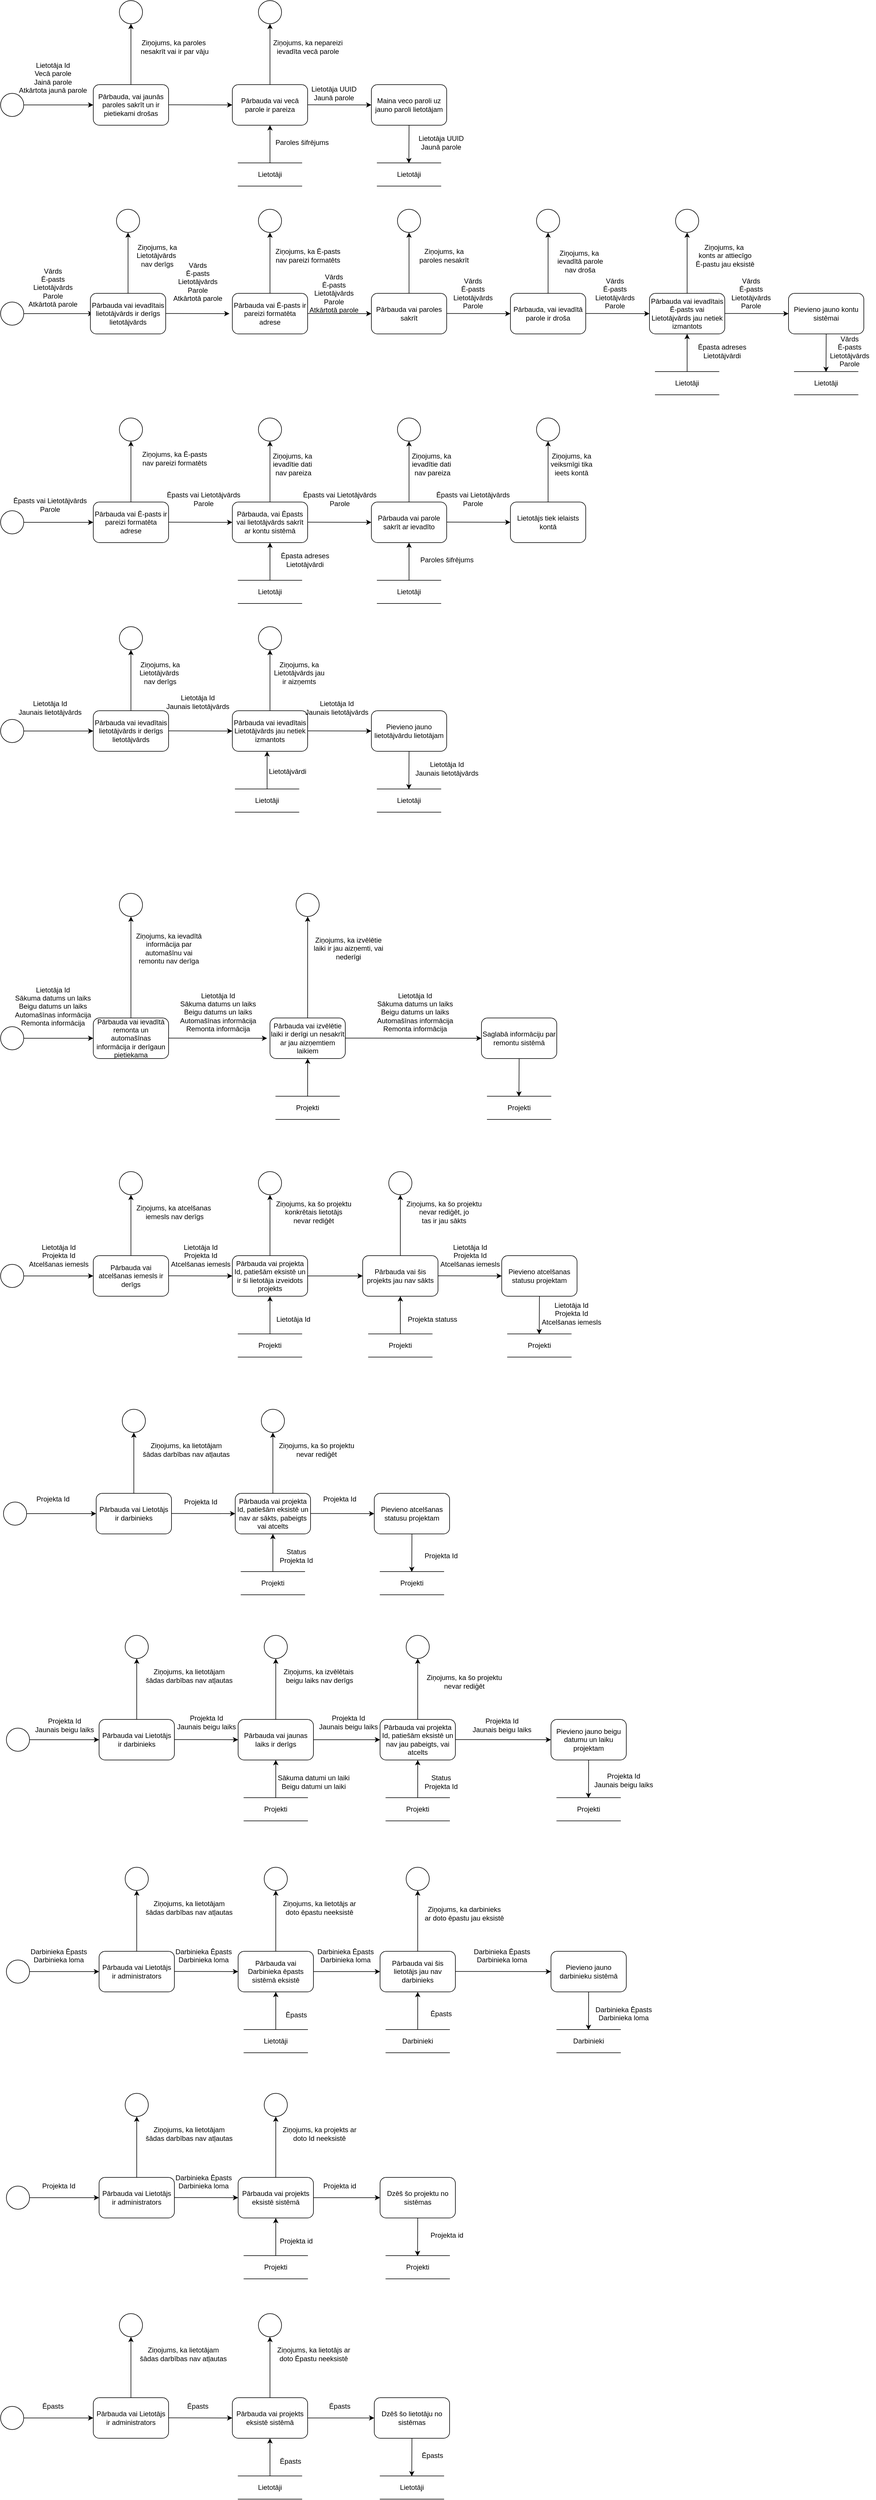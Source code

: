<mxfile version="26.0.11" pages="11">
  <diagram name="Page-1" id="Nq0YzKEvNFN3qq7mGO6n">
    <mxGraphModel dx="1072" dy="2896" grid="1" gridSize="10" guides="1" tooltips="1" connect="1" arrows="1" fold="1" page="1" pageScale="1" pageWidth="850" pageHeight="1100" math="0" shadow="0">
      <root>
        <mxCell id="0" />
        <mxCell id="1" parent="0" />
        <mxCell id="fFgyZo-wzkhLAVnSUqFK-1" value="" style="shape=ellipse;html=1;dashed=0;whiteSpace=wrap;aspect=fixed;perimeter=ellipsePerimeter;" vertex="1" parent="1">
          <mxGeometry y="120" width="40" height="40" as="geometry" />
        </mxCell>
        <mxCell id="fFgyZo-wzkhLAVnSUqFK-2" value="" style="endArrow=classic;html=1;rounded=0;exitX=1;exitY=0.5;exitDx=0;exitDy=0;" edge="1" parent="1" source="fFgyZo-wzkhLAVnSUqFK-1">
          <mxGeometry width="50" height="50" relative="1" as="geometry">
            <mxPoint x="80" y="220" as="sourcePoint" />
            <mxPoint x="160" y="140" as="targetPoint" />
          </mxGeometry>
        </mxCell>
        <mxCell id="fFgyZo-wzkhLAVnSUqFK-3" value="Pārbauda vai ievadītais Lietotājvārds jau netiek izmantots" style="rounded=1;whiteSpace=wrap;html=1;" vertex="1" parent="1">
          <mxGeometry x="400" y="105" width="130" height="70" as="geometry" />
        </mxCell>
        <mxCell id="fFgyZo-wzkhLAVnSUqFK-4" value="" style="endArrow=classic;html=1;rounded=0;exitX=1;exitY=0.5;exitDx=0;exitDy=0;" edge="1" parent="1">
          <mxGeometry width="50" height="50" relative="1" as="geometry">
            <mxPoint x="290" y="139.71" as="sourcePoint" />
            <mxPoint x="400" y="140" as="targetPoint" />
          </mxGeometry>
        </mxCell>
        <mxCell id="fFgyZo-wzkhLAVnSUqFK-6" value="" style="endArrow=classic;html=1;rounded=0;exitX=1;exitY=0.5;exitDx=0;exitDy=0;" edge="1" parent="1">
          <mxGeometry width="50" height="50" relative="1" as="geometry">
            <mxPoint x="530" y="139.71" as="sourcePoint" />
            <mxPoint x="640" y="140" as="targetPoint" />
          </mxGeometry>
        </mxCell>
        <mxCell id="fFgyZo-wzkhLAVnSUqFK-7" value="Pievieno jauno lietotājvārdu lietotājam" style="rounded=1;whiteSpace=wrap;html=1;" vertex="1" parent="1">
          <mxGeometry x="640" y="105" width="130" height="70" as="geometry" />
        </mxCell>
        <mxCell id="fFgyZo-wzkhLAVnSUqFK-8" value="" style="endArrow=classic;html=1;rounded=0;exitX=0.464;exitY=0.991;exitDx=0;exitDy=0;exitPerimeter=0;" edge="1" parent="1">
          <mxGeometry width="50" height="50" relative="1" as="geometry">
            <mxPoint x="705.03" y="175" as="sourcePoint" />
            <mxPoint x="704.71" y="240.63" as="targetPoint" />
          </mxGeometry>
        </mxCell>
        <mxCell id="fFgyZo-wzkhLAVnSUqFK-9" value="Lietotāji" style="html=1;dashed=0;whiteSpace=wrap;shape=partialRectangle;right=0;left=0;" vertex="1" parent="1">
          <mxGeometry x="650" y="240" width="110" height="40" as="geometry" />
        </mxCell>
        <mxCell id="fFgyZo-wzkhLAVnSUqFK-12" value="" style="shape=ellipse;html=1;dashed=0;whiteSpace=wrap;aspect=fixed;perimeter=ellipsePerimeter;" vertex="1" parent="1">
          <mxGeometry x="445" y="-40" width="40" height="40" as="geometry" />
        </mxCell>
        <mxCell id="fFgyZo-wzkhLAVnSUqFK-13" value="" style="endArrow=classic;html=1;rounded=0;exitX=0.5;exitY=0;exitDx=0;exitDy=0;entryX=0.5;entryY=1;entryDx=0;entryDy=0;" edge="1" parent="1" source="fFgyZo-wzkhLAVnSUqFK-3" target="fFgyZo-wzkhLAVnSUqFK-12">
          <mxGeometry width="50" height="50" relative="1" as="geometry">
            <mxPoint x="500" y="90" as="sourcePoint" />
            <mxPoint x="550" y="40" as="targetPoint" />
          </mxGeometry>
        </mxCell>
        <mxCell id="fFgyZo-wzkhLAVnSUqFK-16" value="" style="shape=ellipse;html=1;dashed=0;whiteSpace=wrap;aspect=fixed;perimeter=ellipsePerimeter;" vertex="1" parent="1">
          <mxGeometry y="650" width="40" height="40" as="geometry" />
        </mxCell>
        <mxCell id="fFgyZo-wzkhLAVnSUqFK-17" value="" style="endArrow=classic;html=1;rounded=0;exitX=1;exitY=0.5;exitDx=0;exitDy=0;" edge="1" parent="1" source="fFgyZo-wzkhLAVnSUqFK-16">
          <mxGeometry width="50" height="50" relative="1" as="geometry">
            <mxPoint x="80" y="750" as="sourcePoint" />
            <mxPoint x="160" y="670" as="targetPoint" />
          </mxGeometry>
        </mxCell>
        <mxCell id="fFgyZo-wzkhLAVnSUqFK-18" value="Pārbauda vai ievadītā remonta un automašīnas informācija ir derīgaun pietiekama" style="rounded=1;whiteSpace=wrap;html=1;" vertex="1" parent="1">
          <mxGeometry x="160" y="635" width="130" height="70" as="geometry" />
        </mxCell>
        <mxCell id="fFgyZo-wzkhLAVnSUqFK-19" value="" style="endArrow=classic;html=1;rounded=0;exitX=1;exitY=0.5;exitDx=0;exitDy=0;" edge="1" parent="1">
          <mxGeometry width="50" height="50" relative="1" as="geometry">
            <mxPoint x="290" y="669.71" as="sourcePoint" />
            <mxPoint x="460" y="670" as="targetPoint" />
          </mxGeometry>
        </mxCell>
        <mxCell id="fFgyZo-wzkhLAVnSUqFK-20" value="Pārbauda vai izvēlētie laiki ir derīgi un nesakrīt ar jau aizņemtiem laikiem" style="rounded=1;whiteSpace=wrap;html=1;" vertex="1" parent="1">
          <mxGeometry x="465" y="635" width="130" height="70" as="geometry" />
        </mxCell>
        <mxCell id="fFgyZo-wzkhLAVnSUqFK-21" value="" style="endArrow=classic;html=1;rounded=0;exitX=1;exitY=0.5;exitDx=0;exitDy=0;" edge="1" parent="1">
          <mxGeometry width="50" height="50" relative="1" as="geometry">
            <mxPoint x="595" y="669.71" as="sourcePoint" />
            <mxPoint x="830" y="670" as="targetPoint" />
          </mxGeometry>
        </mxCell>
        <mxCell id="fFgyZo-wzkhLAVnSUqFK-22" value="Saglabā informāciju par remontu sistēmā" style="rounded=1;whiteSpace=wrap;html=1;" vertex="1" parent="1">
          <mxGeometry x="830" y="635" width="130" height="70" as="geometry" />
        </mxCell>
        <mxCell id="fFgyZo-wzkhLAVnSUqFK-23" value="" style="endArrow=classic;html=1;rounded=0;exitX=0.464;exitY=0.991;exitDx=0;exitDy=0;exitPerimeter=0;" edge="1" parent="1">
          <mxGeometry width="50" height="50" relative="1" as="geometry">
            <mxPoint x="895.03" y="705" as="sourcePoint" />
            <mxPoint x="894.71" y="770.63" as="targetPoint" />
          </mxGeometry>
        </mxCell>
        <mxCell id="fFgyZo-wzkhLAVnSUqFK-24" value="Projekti" style="html=1;dashed=0;whiteSpace=wrap;shape=partialRectangle;right=0;left=0;" vertex="1" parent="1">
          <mxGeometry x="840" y="770" width="110" height="40" as="geometry" />
        </mxCell>
        <mxCell id="fFgyZo-wzkhLAVnSUqFK-210" value="" style="edgeStyle=orthogonalEdgeStyle;rounded=0;orthogonalLoop=1;jettySize=auto;html=1;" edge="1" parent="1" source="fFgyZo-wzkhLAVnSUqFK-26" target="fFgyZo-wzkhLAVnSUqFK-20">
          <mxGeometry relative="1" as="geometry" />
        </mxCell>
        <mxCell id="fFgyZo-wzkhLAVnSUqFK-26" value="Projekti" style="html=1;dashed=0;whiteSpace=wrap;shape=partialRectangle;right=0;left=0;" vertex="1" parent="1">
          <mxGeometry x="475" y="770" width="110" height="40" as="geometry" />
        </mxCell>
        <mxCell id="fFgyZo-wzkhLAVnSUqFK-27" value="" style="shape=ellipse;html=1;dashed=0;whiteSpace=wrap;aspect=fixed;perimeter=ellipsePerimeter;" vertex="1" parent="1">
          <mxGeometry x="205" y="420" width="40" height="40" as="geometry" />
        </mxCell>
        <mxCell id="fFgyZo-wzkhLAVnSUqFK-28" value="" style="endArrow=classic;html=1;rounded=0;exitX=0.5;exitY=0;exitDx=0;exitDy=0;entryX=0.5;entryY=1;entryDx=0;entryDy=0;" edge="1" parent="1" source="fFgyZo-wzkhLAVnSUqFK-18" target="fFgyZo-wzkhLAVnSUqFK-27">
          <mxGeometry width="50" height="50" relative="1" as="geometry">
            <mxPoint x="260" y="620" as="sourcePoint" />
            <mxPoint x="310" y="570" as="targetPoint" />
          </mxGeometry>
        </mxCell>
        <mxCell id="fFgyZo-wzkhLAVnSUqFK-29" value="" style="shape=ellipse;html=1;dashed=0;whiteSpace=wrap;aspect=fixed;perimeter=ellipsePerimeter;" vertex="1" parent="1">
          <mxGeometry x="510" y="420" width="40" height="40" as="geometry" />
        </mxCell>
        <mxCell id="fFgyZo-wzkhLAVnSUqFK-30" value="" style="endArrow=classic;html=1;rounded=0;exitX=0.5;exitY=0;exitDx=0;exitDy=0;entryX=0.5;entryY=1;entryDx=0;entryDy=0;" edge="1" parent="1" target="fFgyZo-wzkhLAVnSUqFK-29">
          <mxGeometry width="50" height="50" relative="1" as="geometry">
            <mxPoint x="530" y="635" as="sourcePoint" />
            <mxPoint x="615" y="570" as="targetPoint" />
          </mxGeometry>
        </mxCell>
        <mxCell id="fFgyZo-wzkhLAVnSUqFK-46" value="" style="shape=ellipse;html=1;dashed=0;whiteSpace=wrap;aspect=fixed;perimeter=ellipsePerimeter;" vertex="1" parent="1">
          <mxGeometry y="1060" width="40" height="40" as="geometry" />
        </mxCell>
        <mxCell id="fFgyZo-wzkhLAVnSUqFK-47" value="" style="endArrow=classic;html=1;rounded=0;exitX=1;exitY=0.5;exitDx=0;exitDy=0;" edge="1" parent="1" source="fFgyZo-wzkhLAVnSUqFK-46">
          <mxGeometry width="50" height="50" relative="1" as="geometry">
            <mxPoint x="80" y="1160" as="sourcePoint" />
            <mxPoint x="160" y="1080" as="targetPoint" />
          </mxGeometry>
        </mxCell>
        <mxCell id="fFgyZo-wzkhLAVnSUqFK-48" value="Pārbauda vai atcelšanas iemesls ir derīgs" style="rounded=1;whiteSpace=wrap;html=1;" vertex="1" parent="1">
          <mxGeometry x="160" y="1045" width="130" height="70" as="geometry" />
        </mxCell>
        <mxCell id="fFgyZo-wzkhLAVnSUqFK-49" value="" style="endArrow=classic;html=1;rounded=0;exitX=1;exitY=0.5;exitDx=0;exitDy=0;" edge="1" parent="1">
          <mxGeometry width="50" height="50" relative="1" as="geometry">
            <mxPoint x="290" y="1079.71" as="sourcePoint" />
            <mxPoint x="400" y="1080" as="targetPoint" />
          </mxGeometry>
        </mxCell>
        <mxCell id="fFgyZo-wzkhLAVnSUqFK-249" value="" style="edgeStyle=orthogonalEdgeStyle;rounded=0;orthogonalLoop=1;jettySize=auto;html=1;" edge="1" parent="1" source="fFgyZo-wzkhLAVnSUqFK-50" target="fFgyZo-wzkhLAVnSUqFK-243">
          <mxGeometry relative="1" as="geometry" />
        </mxCell>
        <mxCell id="fFgyZo-wzkhLAVnSUqFK-50" value="Pārbauda vai projekta Id, patiešām eksistē un ir ši lietotāja izveidots projekts" style="rounded=1;whiteSpace=wrap;html=1;" vertex="1" parent="1">
          <mxGeometry x="400" y="1045" width="130" height="70" as="geometry" />
        </mxCell>
        <mxCell id="fFgyZo-wzkhLAVnSUqFK-51" value="" style="endArrow=classic;html=1;rounded=0;exitX=1;exitY=0.5;exitDx=0;exitDy=0;" edge="1" parent="1">
          <mxGeometry width="50" height="50" relative="1" as="geometry">
            <mxPoint x="755" y="1079.71" as="sourcePoint" />
            <mxPoint x="865" y="1080" as="targetPoint" />
          </mxGeometry>
        </mxCell>
        <mxCell id="fFgyZo-wzkhLAVnSUqFK-52" value="Pievieno atcelšanas statusu projektam" style="rounded=1;whiteSpace=wrap;html=1;" vertex="1" parent="1">
          <mxGeometry x="865" y="1045" width="130" height="70" as="geometry" />
        </mxCell>
        <mxCell id="fFgyZo-wzkhLAVnSUqFK-53" value="" style="endArrow=classic;html=1;rounded=0;exitX=0.464;exitY=0.991;exitDx=0;exitDy=0;exitPerimeter=0;" edge="1" parent="1">
          <mxGeometry width="50" height="50" relative="1" as="geometry">
            <mxPoint x="930.03" y="1115" as="sourcePoint" />
            <mxPoint x="929.71" y="1180.63" as="targetPoint" />
          </mxGeometry>
        </mxCell>
        <mxCell id="fFgyZo-wzkhLAVnSUqFK-54" value="Projekti" style="html=1;dashed=0;whiteSpace=wrap;shape=partialRectangle;right=0;left=0;" vertex="1" parent="1">
          <mxGeometry x="875" y="1180" width="110" height="40" as="geometry" />
        </mxCell>
        <mxCell id="fFgyZo-wzkhLAVnSUqFK-214" value="" style="edgeStyle=orthogonalEdgeStyle;rounded=0;orthogonalLoop=1;jettySize=auto;html=1;" edge="1" parent="1" source="fFgyZo-wzkhLAVnSUqFK-56" target="fFgyZo-wzkhLAVnSUqFK-50">
          <mxGeometry relative="1" as="geometry" />
        </mxCell>
        <mxCell id="fFgyZo-wzkhLAVnSUqFK-56" value="Projekti" style="html=1;dashed=0;whiteSpace=wrap;shape=partialRectangle;right=0;left=0;" vertex="1" parent="1">
          <mxGeometry x="410" y="1180" width="110" height="40" as="geometry" />
        </mxCell>
        <mxCell id="fFgyZo-wzkhLAVnSUqFK-57" value="" style="shape=ellipse;html=1;dashed=0;whiteSpace=wrap;aspect=fixed;perimeter=ellipsePerimeter;" vertex="1" parent="1">
          <mxGeometry x="205" y="900" width="40" height="40" as="geometry" />
        </mxCell>
        <mxCell id="fFgyZo-wzkhLAVnSUqFK-58" value="" style="endArrow=classic;html=1;rounded=0;exitX=0.5;exitY=0;exitDx=0;exitDy=0;entryX=0.5;entryY=1;entryDx=0;entryDy=0;" edge="1" parent="1" source="fFgyZo-wzkhLAVnSUqFK-48" target="fFgyZo-wzkhLAVnSUqFK-57">
          <mxGeometry width="50" height="50" relative="1" as="geometry">
            <mxPoint x="260" y="1030" as="sourcePoint" />
            <mxPoint x="310" y="980" as="targetPoint" />
          </mxGeometry>
        </mxCell>
        <mxCell id="fFgyZo-wzkhLAVnSUqFK-59" value="" style="shape=ellipse;html=1;dashed=0;whiteSpace=wrap;aspect=fixed;perimeter=ellipsePerimeter;" vertex="1" parent="1">
          <mxGeometry x="445" y="900" width="40" height="40" as="geometry" />
        </mxCell>
        <mxCell id="fFgyZo-wzkhLAVnSUqFK-60" value="" style="endArrow=classic;html=1;rounded=0;exitX=0.5;exitY=0;exitDx=0;exitDy=0;entryX=0.5;entryY=1;entryDx=0;entryDy=0;" edge="1" parent="1" target="fFgyZo-wzkhLAVnSUqFK-59">
          <mxGeometry width="50" height="50" relative="1" as="geometry">
            <mxPoint x="465" y="1045" as="sourcePoint" />
            <mxPoint x="550" y="980" as="targetPoint" />
          </mxGeometry>
        </mxCell>
        <mxCell id="fFgyZo-wzkhLAVnSUqFK-61" value="" style="shape=ellipse;html=1;dashed=0;whiteSpace=wrap;aspect=fixed;perimeter=ellipsePerimeter;" vertex="1" parent="1">
          <mxGeometry y="-240" width="40" height="40" as="geometry" />
        </mxCell>
        <mxCell id="fFgyZo-wzkhLAVnSUqFK-62" value="" style="endArrow=classic;html=1;rounded=0;exitX=1;exitY=0.5;exitDx=0;exitDy=0;" edge="1" parent="1" source="fFgyZo-wzkhLAVnSUqFK-61">
          <mxGeometry width="50" height="50" relative="1" as="geometry">
            <mxPoint x="80" y="-140" as="sourcePoint" />
            <mxPoint x="160" y="-220" as="targetPoint" />
          </mxGeometry>
        </mxCell>
        <mxCell id="fFgyZo-wzkhLAVnSUqFK-63" value="Pārbauda vai Ē-pasts ir pareizi formatēta adrese" style="rounded=1;whiteSpace=wrap;html=1;" vertex="1" parent="1">
          <mxGeometry x="160" y="-255" width="130" height="70" as="geometry" />
        </mxCell>
        <mxCell id="fFgyZo-wzkhLAVnSUqFK-64" value="" style="endArrow=classic;html=1;rounded=0;exitX=1;exitY=0.5;exitDx=0;exitDy=0;" edge="1" parent="1">
          <mxGeometry width="50" height="50" relative="1" as="geometry">
            <mxPoint x="290" y="-220.29" as="sourcePoint" />
            <mxPoint x="400" y="-220" as="targetPoint" />
          </mxGeometry>
        </mxCell>
        <mxCell id="fFgyZo-wzkhLAVnSUqFK-65" value="Pārbauda, vai Ēpasts vai lietotājvārds sakrīt ar kontu sistēmā" style="rounded=1;whiteSpace=wrap;html=1;" vertex="1" parent="1">
          <mxGeometry x="400" y="-255" width="130" height="70" as="geometry" />
        </mxCell>
        <mxCell id="fFgyZo-wzkhLAVnSUqFK-66" value="" style="endArrow=classic;html=1;rounded=0;exitX=1;exitY=0.5;exitDx=0;exitDy=0;" edge="1" parent="1">
          <mxGeometry width="50" height="50" relative="1" as="geometry">
            <mxPoint x="530" y="-220.29" as="sourcePoint" />
            <mxPoint x="640" y="-220" as="targetPoint" />
          </mxGeometry>
        </mxCell>
        <mxCell id="fFgyZo-wzkhLAVnSUqFK-67" value="Lietotājs tiek ielaists kontā" style="rounded=1;whiteSpace=wrap;html=1;" vertex="1" parent="1">
          <mxGeometry x="880" y="-255" width="130" height="70" as="geometry" />
        </mxCell>
        <mxCell id="fFgyZo-wzkhLAVnSUqFK-72" value="" style="shape=ellipse;html=1;dashed=0;whiteSpace=wrap;aspect=fixed;perimeter=ellipsePerimeter;" vertex="1" parent="1">
          <mxGeometry x="205" y="-400" width="40" height="40" as="geometry" />
        </mxCell>
        <mxCell id="fFgyZo-wzkhLAVnSUqFK-73" value="" style="endArrow=classic;html=1;rounded=0;exitX=0.5;exitY=0;exitDx=0;exitDy=0;entryX=0.5;entryY=1;entryDx=0;entryDy=0;" edge="1" parent="1" source="fFgyZo-wzkhLAVnSUqFK-63" target="fFgyZo-wzkhLAVnSUqFK-72">
          <mxGeometry width="50" height="50" relative="1" as="geometry">
            <mxPoint x="260" y="-270" as="sourcePoint" />
            <mxPoint x="310" y="-320" as="targetPoint" />
          </mxGeometry>
        </mxCell>
        <mxCell id="fFgyZo-wzkhLAVnSUqFK-74" value="" style="shape=ellipse;html=1;dashed=0;whiteSpace=wrap;aspect=fixed;perimeter=ellipsePerimeter;" vertex="1" parent="1">
          <mxGeometry x="445" y="-400" width="40" height="40" as="geometry" />
        </mxCell>
        <mxCell id="fFgyZo-wzkhLAVnSUqFK-75" value="" style="endArrow=classic;html=1;rounded=0;exitX=0.5;exitY=0;exitDx=0;exitDy=0;entryX=0.5;entryY=1;entryDx=0;entryDy=0;" edge="1" parent="1" target="fFgyZo-wzkhLAVnSUqFK-74">
          <mxGeometry width="50" height="50" relative="1" as="geometry">
            <mxPoint x="465" y="-255" as="sourcePoint" />
            <mxPoint x="550" y="-320" as="targetPoint" />
          </mxGeometry>
        </mxCell>
        <mxCell id="fFgyZo-wzkhLAVnSUqFK-91" value="" style="shape=ellipse;html=1;dashed=0;whiteSpace=wrap;aspect=fixed;perimeter=ellipsePerimeter;" vertex="1" parent="1">
          <mxGeometry y="-600" width="40" height="40" as="geometry" />
        </mxCell>
        <mxCell id="fFgyZo-wzkhLAVnSUqFK-92" value="" style="endArrow=classic;html=1;rounded=0;exitX=1;exitY=0.5;exitDx=0;exitDy=0;" edge="1" parent="1" source="fFgyZo-wzkhLAVnSUqFK-91">
          <mxGeometry width="50" height="50" relative="1" as="geometry">
            <mxPoint x="80" y="-500" as="sourcePoint" />
            <mxPoint x="160" y="-580" as="targetPoint" />
          </mxGeometry>
        </mxCell>
        <mxCell id="fFgyZo-wzkhLAVnSUqFK-93" value="Pārbauda vai Ē-pasts ir pareizi formatēta adrese" style="rounded=1;whiteSpace=wrap;html=1;" vertex="1" parent="1">
          <mxGeometry x="400" y="-615" width="130" height="70" as="geometry" />
        </mxCell>
        <mxCell id="fFgyZo-wzkhLAVnSUqFK-94" value="" style="endArrow=classic;html=1;rounded=0;exitX=1;exitY=0.5;exitDx=0;exitDy=0;" edge="1" parent="1">
          <mxGeometry width="50" height="50" relative="1" as="geometry">
            <mxPoint x="530" y="-580.29" as="sourcePoint" />
            <mxPoint x="640" y="-580" as="targetPoint" />
          </mxGeometry>
        </mxCell>
        <mxCell id="fFgyZo-wzkhLAVnSUqFK-95" value="Pārbauda vai ievadītais Ē-pasts vai Lietotājvārds jau netiek izmantots" style="rounded=1;whiteSpace=wrap;html=1;" vertex="1" parent="1">
          <mxGeometry x="1120" y="-615" width="130" height="70" as="geometry" />
        </mxCell>
        <mxCell id="fFgyZo-wzkhLAVnSUqFK-96" value="" style="endArrow=classic;html=1;rounded=0;exitX=1;exitY=0.5;exitDx=0;exitDy=0;" edge="1" parent="1">
          <mxGeometry width="50" height="50" relative="1" as="geometry">
            <mxPoint x="1250" y="-580.29" as="sourcePoint" />
            <mxPoint x="1360" y="-580" as="targetPoint" />
          </mxGeometry>
        </mxCell>
        <mxCell id="fFgyZo-wzkhLAVnSUqFK-97" value="Pievieno jauno kontu sistēmai" style="rounded=1;whiteSpace=wrap;html=1;" vertex="1" parent="1">
          <mxGeometry x="1360" y="-615" width="130" height="70" as="geometry" />
        </mxCell>
        <mxCell id="fFgyZo-wzkhLAVnSUqFK-98" value="" style="endArrow=classic;html=1;rounded=0;exitX=0.464;exitY=0.991;exitDx=0;exitDy=0;exitPerimeter=0;" edge="1" parent="1">
          <mxGeometry width="50" height="50" relative="1" as="geometry">
            <mxPoint x="1425.03" y="-545" as="sourcePoint" />
            <mxPoint x="1424.71" y="-479.37" as="targetPoint" />
          </mxGeometry>
        </mxCell>
        <mxCell id="fFgyZo-wzkhLAVnSUqFK-99" value="Lietotāji" style="html=1;dashed=0;whiteSpace=wrap;shape=partialRectangle;right=0;left=0;" vertex="1" parent="1">
          <mxGeometry x="1370" y="-480" width="110" height="40" as="geometry" />
        </mxCell>
        <mxCell id="fFgyZo-wzkhLAVnSUqFK-100" value="" style="endArrow=classic;html=1;rounded=0;entryX=0.5;entryY=1;entryDx=0;entryDy=0;" edge="1" parent="1" source="fFgyZo-wzkhLAVnSUqFK-101" target="fFgyZo-wzkhLAVnSUqFK-95">
          <mxGeometry width="50" height="50" relative="1" as="geometry">
            <mxPoint x="1185.03" y="-545" as="sourcePoint" />
            <mxPoint x="1220" y="-520" as="targetPoint" />
          </mxGeometry>
        </mxCell>
        <mxCell id="fFgyZo-wzkhLAVnSUqFK-101" value="Lietotāji" style="html=1;dashed=0;whiteSpace=wrap;shape=partialRectangle;right=0;left=0;" vertex="1" parent="1">
          <mxGeometry x="1130" y="-480" width="110" height="40" as="geometry" />
        </mxCell>
        <mxCell id="fFgyZo-wzkhLAVnSUqFK-102" value="" style="shape=ellipse;html=1;dashed=0;whiteSpace=wrap;aspect=fixed;perimeter=ellipsePerimeter;" vertex="1" parent="1">
          <mxGeometry x="445" y="-760" width="40" height="40" as="geometry" />
        </mxCell>
        <mxCell id="fFgyZo-wzkhLAVnSUqFK-103" value="" style="endArrow=classic;html=1;rounded=0;exitX=0.5;exitY=0;exitDx=0;exitDy=0;entryX=0.5;entryY=1;entryDx=0;entryDy=0;" edge="1" parent="1" source="fFgyZo-wzkhLAVnSUqFK-93" target="fFgyZo-wzkhLAVnSUqFK-102">
          <mxGeometry width="50" height="50" relative="1" as="geometry">
            <mxPoint x="500" y="-630" as="sourcePoint" />
            <mxPoint x="550" y="-680" as="targetPoint" />
          </mxGeometry>
        </mxCell>
        <mxCell id="fFgyZo-wzkhLAVnSUqFK-104" value="" style="shape=ellipse;html=1;dashed=0;whiteSpace=wrap;aspect=fixed;perimeter=ellipsePerimeter;" vertex="1" parent="1">
          <mxGeometry x="1165" y="-760" width="40" height="40" as="geometry" />
        </mxCell>
        <mxCell id="fFgyZo-wzkhLAVnSUqFK-105" value="" style="endArrow=classic;html=1;rounded=0;exitX=0.5;exitY=0;exitDx=0;exitDy=0;entryX=0.5;entryY=1;entryDx=0;entryDy=0;" edge="1" parent="1" target="fFgyZo-wzkhLAVnSUqFK-104">
          <mxGeometry width="50" height="50" relative="1" as="geometry">
            <mxPoint x="1185" y="-615" as="sourcePoint" />
            <mxPoint x="1270" y="-680" as="targetPoint" />
          </mxGeometry>
        </mxCell>
        <mxCell id="fFgyZo-wzkhLAVnSUqFK-106" value="" style="shape=ellipse;html=1;dashed=0;whiteSpace=wrap;aspect=fixed;perimeter=ellipsePerimeter;" vertex="1" parent="1">
          <mxGeometry y="-960" width="40" height="40" as="geometry" />
        </mxCell>
        <mxCell id="fFgyZo-wzkhLAVnSUqFK-107" value="" style="endArrow=classic;html=1;rounded=0;exitX=1;exitY=0.5;exitDx=0;exitDy=0;" edge="1" parent="1" source="fFgyZo-wzkhLAVnSUqFK-106">
          <mxGeometry width="50" height="50" relative="1" as="geometry">
            <mxPoint x="80" y="-860" as="sourcePoint" />
            <mxPoint x="160" y="-940" as="targetPoint" />
          </mxGeometry>
        </mxCell>
        <mxCell id="fFgyZo-wzkhLAVnSUqFK-108" value="Pārbauda, vai jaunās paroles sakrīt un ir pietiekami drošas" style="rounded=1;whiteSpace=wrap;html=1;" vertex="1" parent="1">
          <mxGeometry x="160" y="-975" width="130" height="70" as="geometry" />
        </mxCell>
        <mxCell id="fFgyZo-wzkhLAVnSUqFK-109" value="" style="endArrow=classic;html=1;rounded=0;exitX=1;exitY=0.5;exitDx=0;exitDy=0;" edge="1" parent="1">
          <mxGeometry width="50" height="50" relative="1" as="geometry">
            <mxPoint x="290" y="-940.29" as="sourcePoint" />
            <mxPoint x="400" y="-940" as="targetPoint" />
          </mxGeometry>
        </mxCell>
        <mxCell id="fFgyZo-wzkhLAVnSUqFK-110" value="Pārbauda vai vecā parole ir pareiza" style="rounded=1;whiteSpace=wrap;html=1;" vertex="1" parent="1">
          <mxGeometry x="400" y="-975" width="130" height="70" as="geometry" />
        </mxCell>
        <mxCell id="fFgyZo-wzkhLAVnSUqFK-111" value="" style="endArrow=classic;html=1;rounded=0;exitX=1;exitY=0.5;exitDx=0;exitDy=0;" edge="1" parent="1">
          <mxGeometry width="50" height="50" relative="1" as="geometry">
            <mxPoint x="530" y="-940.29" as="sourcePoint" />
            <mxPoint x="640" y="-940" as="targetPoint" />
          </mxGeometry>
        </mxCell>
        <mxCell id="fFgyZo-wzkhLAVnSUqFK-112" value="Maina veco paroli uz jauno paroli lietotājam" style="rounded=1;whiteSpace=wrap;html=1;" vertex="1" parent="1">
          <mxGeometry x="640" y="-975" width="130" height="70" as="geometry" />
        </mxCell>
        <mxCell id="fFgyZo-wzkhLAVnSUqFK-113" value="" style="endArrow=classic;html=1;rounded=0;exitX=0.464;exitY=0.991;exitDx=0;exitDy=0;exitPerimeter=0;" edge="1" parent="1">
          <mxGeometry width="50" height="50" relative="1" as="geometry">
            <mxPoint x="705.03" y="-905" as="sourcePoint" />
            <mxPoint x="704.71" y="-839.37" as="targetPoint" />
          </mxGeometry>
        </mxCell>
        <mxCell id="fFgyZo-wzkhLAVnSUqFK-114" value="Lietotāji" style="html=1;dashed=0;whiteSpace=wrap;shape=partialRectangle;right=0;left=0;" vertex="1" parent="1">
          <mxGeometry x="650" y="-840" width="110" height="40" as="geometry" />
        </mxCell>
        <mxCell id="fFgyZo-wzkhLAVnSUqFK-115" value="" style="endArrow=classic;html=1;rounded=0;exitX=0.5;exitY=0;exitDx=0;exitDy=0;entryX=0.5;entryY=1;entryDx=0;entryDy=0;" edge="1" parent="1" source="fFgyZo-wzkhLAVnSUqFK-116" target="fFgyZo-wzkhLAVnSUqFK-110">
          <mxGeometry width="50" height="50" relative="1" as="geometry">
            <mxPoint x="465.03" y="-905" as="sourcePoint" />
            <mxPoint x="464.71" y="-839.37" as="targetPoint" />
          </mxGeometry>
        </mxCell>
        <mxCell id="fFgyZo-wzkhLAVnSUqFK-116" value="Lietotāji" style="html=1;dashed=0;whiteSpace=wrap;shape=partialRectangle;right=0;left=0;" vertex="1" parent="1">
          <mxGeometry x="410" y="-840" width="110" height="40" as="geometry" />
        </mxCell>
        <mxCell id="fFgyZo-wzkhLAVnSUqFK-117" value="" style="shape=ellipse;html=1;dashed=0;whiteSpace=wrap;aspect=fixed;perimeter=ellipsePerimeter;" vertex="1" parent="1">
          <mxGeometry x="205" y="-1120" width="40" height="40" as="geometry" />
        </mxCell>
        <mxCell id="fFgyZo-wzkhLAVnSUqFK-118" value="" style="endArrow=classic;html=1;rounded=0;exitX=0.5;exitY=0;exitDx=0;exitDy=0;entryX=0.5;entryY=1;entryDx=0;entryDy=0;" edge="1" parent="1" source="fFgyZo-wzkhLAVnSUqFK-108" target="fFgyZo-wzkhLAVnSUqFK-117">
          <mxGeometry width="50" height="50" relative="1" as="geometry">
            <mxPoint x="260" y="-990" as="sourcePoint" />
            <mxPoint x="310" y="-1040" as="targetPoint" />
          </mxGeometry>
        </mxCell>
        <mxCell id="fFgyZo-wzkhLAVnSUqFK-119" value="" style="shape=ellipse;html=1;dashed=0;whiteSpace=wrap;aspect=fixed;perimeter=ellipsePerimeter;" vertex="1" parent="1">
          <mxGeometry x="445" y="-1120" width="40" height="40" as="geometry" />
        </mxCell>
        <mxCell id="fFgyZo-wzkhLAVnSUqFK-120" value="" style="endArrow=classic;html=1;rounded=0;exitX=0.5;exitY=0;exitDx=0;exitDy=0;entryX=0.5;entryY=1;entryDx=0;entryDy=0;" edge="1" parent="1" target="fFgyZo-wzkhLAVnSUqFK-119">
          <mxGeometry width="50" height="50" relative="1" as="geometry">
            <mxPoint x="465" y="-975" as="sourcePoint" />
            <mxPoint x="550" y="-1040" as="targetPoint" />
          </mxGeometry>
        </mxCell>
        <mxCell id="fFgyZo-wzkhLAVnSUqFK-121" value="Lietotāja Id&lt;div&gt;Vecā parole&lt;/div&gt;&lt;div&gt;Jainā parole&lt;/div&gt;&lt;div&gt;Atkārtota jaunā parole&lt;/div&gt;" style="text;html=1;align=center;verticalAlign=middle;resizable=0;points=[];autosize=1;strokeColor=none;fillColor=none;" vertex="1" parent="1">
          <mxGeometry x="20" y="-1022" width="140" height="70" as="geometry" />
        </mxCell>
        <mxCell id="fFgyZo-wzkhLAVnSUqFK-122" value="Ziņojums, ka paroles&amp;nbsp;&lt;div&gt;nesakrīt vai ir par vāju&lt;/div&gt;" style="text;html=1;align=center;verticalAlign=middle;resizable=0;points=[];autosize=1;strokeColor=none;fillColor=none;" vertex="1" parent="1">
          <mxGeometry x="230" y="-1060" width="140" height="40" as="geometry" />
        </mxCell>
        <mxCell id="fFgyZo-wzkhLAVnSUqFK-123" value="Ziņojums, ka nepareizi&lt;div&gt;ievadīta vecā parole&lt;/div&gt;" style="text;html=1;align=center;verticalAlign=middle;resizable=0;points=[];autosize=1;strokeColor=none;fillColor=none;" vertex="1" parent="1">
          <mxGeometry x="460" y="-1060" width="140" height="40" as="geometry" />
        </mxCell>
        <mxCell id="fFgyZo-wzkhLAVnSUqFK-124" value="Lietotāja UUID&lt;div&gt;Jaunā parole&lt;/div&gt;" style="text;html=1;align=center;verticalAlign=middle;resizable=0;points=[];autosize=1;strokeColor=none;fillColor=none;" vertex="1" parent="1">
          <mxGeometry x="525" y="-980" width="100" height="40" as="geometry" />
        </mxCell>
        <mxCell id="fFgyZo-wzkhLAVnSUqFK-125" value="Paroles šifrējums" style="text;html=1;align=center;verticalAlign=middle;resizable=0;points=[];autosize=1;strokeColor=none;fillColor=none;" vertex="1" parent="1">
          <mxGeometry x="460" y="-890" width="120" height="30" as="geometry" />
        </mxCell>
        <mxCell id="fFgyZo-wzkhLAVnSUqFK-126" value="Lietotāja UUID&lt;div&gt;Jaunā parole&lt;/div&gt;" style="text;html=1;align=center;verticalAlign=middle;resizable=0;points=[];autosize=1;strokeColor=none;fillColor=none;" vertex="1" parent="1">
          <mxGeometry x="710" y="-895" width="100" height="40" as="geometry" />
        </mxCell>
        <mxCell id="fFgyZo-wzkhLAVnSUqFK-127" value="Vārds&lt;div&gt;Ē-pasts&lt;br&gt;Lietotājvārds&lt;/div&gt;&lt;div&gt;Parole&lt;/div&gt;&lt;div&gt;Atkārtotā parole&lt;/div&gt;" style="text;html=1;align=center;verticalAlign=middle;resizable=0;points=[];autosize=1;strokeColor=none;fillColor=none;" vertex="1" parent="1">
          <mxGeometry x="35" y="-670" width="110" height="90" as="geometry" />
        </mxCell>
        <mxCell id="fFgyZo-wzkhLAVnSUqFK-128" value="Ziņojums, ka Ē-pasts&lt;div&gt;nav pareizi formatēts&lt;/div&gt;" style="text;html=1;align=center;verticalAlign=middle;resizable=0;points=[];autosize=1;strokeColor=none;fillColor=none;" vertex="1" parent="1">
          <mxGeometry x="460" y="-700" width="140" height="40" as="geometry" />
        </mxCell>
        <mxCell id="fFgyZo-wzkhLAVnSUqFK-129" value="Pārbauda, vai ievadītā parole ir droša" style="rounded=1;whiteSpace=wrap;html=1;" vertex="1" parent="1">
          <mxGeometry x="880" y="-615" width="130" height="70" as="geometry" />
        </mxCell>
        <mxCell id="fFgyZo-wzkhLAVnSUqFK-130" value="" style="endArrow=classic;html=1;rounded=0;exitX=1;exitY=0.5;exitDx=0;exitDy=0;" edge="1" parent="1">
          <mxGeometry width="50" height="50" relative="1" as="geometry">
            <mxPoint x="1010" y="-580.29" as="sourcePoint" />
            <mxPoint x="1120" y="-580" as="targetPoint" />
          </mxGeometry>
        </mxCell>
        <mxCell id="fFgyZo-wzkhLAVnSUqFK-131" value="" style="shape=ellipse;html=1;dashed=0;whiteSpace=wrap;aspect=fixed;perimeter=ellipsePerimeter;" vertex="1" parent="1">
          <mxGeometry x="925" y="-760" width="40" height="40" as="geometry" />
        </mxCell>
        <mxCell id="fFgyZo-wzkhLAVnSUqFK-132" value="" style="endArrow=classic;html=1;rounded=0;exitX=0.5;exitY=0;exitDx=0;exitDy=0;entryX=0.5;entryY=1;entryDx=0;entryDy=0;" edge="1" parent="1" source="fFgyZo-wzkhLAVnSUqFK-129" target="fFgyZo-wzkhLAVnSUqFK-131">
          <mxGeometry width="50" height="50" relative="1" as="geometry">
            <mxPoint x="980" y="-630" as="sourcePoint" />
            <mxPoint x="1030" y="-680" as="targetPoint" />
          </mxGeometry>
        </mxCell>
        <mxCell id="fFgyZo-wzkhLAVnSUqFK-133" value="Ziņojums, ka&amp;nbsp;&lt;div&gt;ievadītā parole&lt;div&gt;nav droša&lt;/div&gt;&lt;/div&gt;" style="text;html=1;align=center;verticalAlign=middle;resizable=0;points=[];autosize=1;strokeColor=none;fillColor=none;" vertex="1" parent="1">
          <mxGeometry x="950" y="-700" width="100" height="60" as="geometry" />
        </mxCell>
        <mxCell id="fFgyZo-wzkhLAVnSUqFK-134" value="Ziņojums, ka&amp;nbsp;&lt;div&gt;konts ar attiecīgo&lt;/div&gt;&lt;div&gt;Ē-pastu jau eksistē&lt;/div&gt;" style="text;html=1;align=center;verticalAlign=middle;resizable=0;points=[];autosize=1;strokeColor=none;fillColor=none;" vertex="1" parent="1">
          <mxGeometry x="1190" y="-710" width="120" height="60" as="geometry" />
        </mxCell>
        <mxCell id="fFgyZo-wzkhLAVnSUqFK-135" value="Vārds&lt;div&gt;Ē-pasts&lt;br&gt;Lietotājvārds&lt;/div&gt;&lt;div&gt;Parole&lt;/div&gt;" style="text;html=1;align=center;verticalAlign=middle;resizable=0;points=[];autosize=1;strokeColor=none;fillColor=none;" vertex="1" parent="1">
          <mxGeometry x="1250" y="-650" width="90" height="70" as="geometry" />
        </mxCell>
        <mxCell id="fFgyZo-wzkhLAVnSUqFK-136" value="Vārds&lt;div&gt;Ē-pasts&lt;br&gt;Lietotājvārds&lt;/div&gt;&lt;div&gt;Parole&lt;/div&gt;" style="text;html=1;align=center;verticalAlign=middle;resizable=0;points=[];autosize=1;strokeColor=none;fillColor=none;" vertex="1" parent="1">
          <mxGeometry x="1420" y="-550" width="90" height="70" as="geometry" />
        </mxCell>
        <mxCell id="fFgyZo-wzkhLAVnSUqFK-137" value="Ēpasts vai Lietotājvārds&lt;div&gt;Parole&lt;/div&gt;" style="text;html=1;align=center;verticalAlign=middle;resizable=0;points=[];autosize=1;strokeColor=none;fillColor=none;" vertex="1" parent="1">
          <mxGeometry x="10" y="-270" width="150" height="40" as="geometry" />
        </mxCell>
        <mxCell id="fFgyZo-wzkhLAVnSUqFK-138" value="Ziņojums, ka Ē-pasts&lt;div&gt;nav pareizi formatēts&lt;/div&gt;" style="text;html=1;align=center;verticalAlign=middle;resizable=0;points=[];autosize=1;strokeColor=none;fillColor=none;" vertex="1" parent="1">
          <mxGeometry x="230" y="-350" width="140" height="40" as="geometry" />
        </mxCell>
        <mxCell id="fFgyZo-wzkhLAVnSUqFK-140" value="" style="endArrow=classic;html=1;rounded=0;entryX=0.5;entryY=1;entryDx=0;entryDy=0;" edge="1" parent="1" source="fFgyZo-wzkhLAVnSUqFK-141">
          <mxGeometry width="50" height="50" relative="1" as="geometry">
            <mxPoint x="465.03" y="-185" as="sourcePoint" />
            <mxPoint x="465" y="-185" as="targetPoint" />
          </mxGeometry>
        </mxCell>
        <mxCell id="fFgyZo-wzkhLAVnSUqFK-141" value="Lietotāji" style="html=1;dashed=0;whiteSpace=wrap;shape=partialRectangle;right=0;left=0;" vertex="1" parent="1">
          <mxGeometry x="410" y="-120" width="110" height="40" as="geometry" />
        </mxCell>
        <mxCell id="fFgyZo-wzkhLAVnSUqFK-146" value="" style="endArrow=classic;html=1;rounded=0;entryX=0.5;entryY=1;entryDx=0;entryDy=0;" edge="1" parent="1" source="fFgyZo-wzkhLAVnSUqFK-147">
          <mxGeometry width="50" height="50" relative="1" as="geometry">
            <mxPoint x="460.03" y="175" as="sourcePoint" />
            <mxPoint x="460" y="175" as="targetPoint" />
          </mxGeometry>
        </mxCell>
        <mxCell id="fFgyZo-wzkhLAVnSUqFK-147" value="Lietotāji" style="html=1;dashed=0;whiteSpace=wrap;shape=partialRectangle;right=0;left=0;" vertex="1" parent="1">
          <mxGeometry x="405" y="240" width="110" height="40" as="geometry" />
        </mxCell>
        <mxCell id="fFgyZo-wzkhLAVnSUqFK-148" value="Vārds&lt;div&gt;Ē-pasts&lt;br&gt;Lietotājvārds&lt;/div&gt;&lt;div&gt;Parole&lt;/div&gt;&lt;div&gt;Atkārtotā parole&lt;/div&gt;" style="text;html=1;align=center;verticalAlign=middle;resizable=0;points=[];autosize=1;strokeColor=none;fillColor=none;" vertex="1" parent="1">
          <mxGeometry x="520" y="-660" width="110" height="90" as="geometry" />
        </mxCell>
        <mxCell id="fFgyZo-wzkhLAVnSUqFK-149" value="Vārds&lt;div&gt;Ē-pasts&lt;br&gt;Lietotājvārds&lt;/div&gt;&lt;div&gt;Parole&lt;/div&gt;" style="text;html=1;align=center;verticalAlign=middle;resizable=0;points=[];autosize=1;strokeColor=none;fillColor=none;" vertex="1" parent="1">
          <mxGeometry x="1015" y="-650" width="90" height="70" as="geometry" />
        </mxCell>
        <mxCell id="fFgyZo-wzkhLAVnSUqFK-156" value="Pārbauda vai paroles sakrīt" style="rounded=1;whiteSpace=wrap;html=1;" vertex="1" parent="1">
          <mxGeometry x="640" y="-615" width="130" height="70" as="geometry" />
        </mxCell>
        <mxCell id="fFgyZo-wzkhLAVnSUqFK-157" value="" style="endArrow=classic;html=1;rounded=0;exitX=1;exitY=0.5;exitDx=0;exitDy=0;" edge="1" parent="1">
          <mxGeometry width="50" height="50" relative="1" as="geometry">
            <mxPoint x="770" y="-580.29" as="sourcePoint" />
            <mxPoint x="880" y="-580" as="targetPoint" />
          </mxGeometry>
        </mxCell>
        <mxCell id="fFgyZo-wzkhLAVnSUqFK-158" value="" style="shape=ellipse;html=1;dashed=0;whiteSpace=wrap;aspect=fixed;perimeter=ellipsePerimeter;" vertex="1" parent="1">
          <mxGeometry x="685" y="-760" width="40" height="40" as="geometry" />
        </mxCell>
        <mxCell id="fFgyZo-wzkhLAVnSUqFK-159" value="" style="endArrow=classic;html=1;rounded=0;exitX=0.5;exitY=0;exitDx=0;exitDy=0;entryX=0.5;entryY=1;entryDx=0;entryDy=0;" edge="1" parent="1" source="fFgyZo-wzkhLAVnSUqFK-156" target="fFgyZo-wzkhLAVnSUqFK-158">
          <mxGeometry width="50" height="50" relative="1" as="geometry">
            <mxPoint x="740" y="-630" as="sourcePoint" />
            <mxPoint x="790" y="-680" as="targetPoint" />
          </mxGeometry>
        </mxCell>
        <mxCell id="fFgyZo-wzkhLAVnSUqFK-160" value="Ziņojums, ka&lt;div&gt;paroles nesakrīt&lt;/div&gt;" style="text;html=1;align=center;verticalAlign=middle;resizable=0;points=[];autosize=1;strokeColor=none;fillColor=none;" vertex="1" parent="1">
          <mxGeometry x="710" y="-700" width="110" height="40" as="geometry" />
        </mxCell>
        <mxCell id="fFgyZo-wzkhLAVnSUqFK-161" value="Vārds&lt;div&gt;Ē-pasts&lt;br&gt;Lietotājvārds&lt;/div&gt;&lt;div&gt;Parole&lt;/div&gt;" style="text;html=1;align=center;verticalAlign=middle;resizable=0;points=[];autosize=1;strokeColor=none;fillColor=none;" vertex="1" parent="1">
          <mxGeometry x="770" y="-650" width="90" height="70" as="geometry" />
        </mxCell>
        <mxCell id="fFgyZo-wzkhLAVnSUqFK-162" value="Ēpasts vai Lietotājvārds&lt;div&gt;Parole&lt;/div&gt;" style="text;html=1;align=center;verticalAlign=middle;resizable=0;points=[];autosize=1;strokeColor=none;fillColor=none;" vertex="1" parent="1">
          <mxGeometry x="275" y="-280" width="150" height="40" as="geometry" />
        </mxCell>
        <mxCell id="fFgyZo-wzkhLAVnSUqFK-163" value="Ziņojums, ka&amp;nbsp;&lt;div&gt;ievadītie dati&amp;nbsp;&lt;/div&gt;&lt;div&gt;nav pareiza&lt;/div&gt;" style="text;html=1;align=center;verticalAlign=middle;resizable=0;points=[];autosize=1;strokeColor=none;fillColor=none;" vertex="1" parent="1">
          <mxGeometry x="460" y="-350" width="90" height="60" as="geometry" />
        </mxCell>
        <mxCell id="fFgyZo-wzkhLAVnSUqFK-164" value="Ēpasts vai Lietotājvārds&lt;div&gt;Parole&lt;/div&gt;" style="text;html=1;align=center;verticalAlign=middle;resizable=0;points=[];autosize=1;strokeColor=none;fillColor=none;" vertex="1" parent="1">
          <mxGeometry x="510" y="-280" width="150" height="40" as="geometry" />
        </mxCell>
        <mxCell id="fFgyZo-wzkhLAVnSUqFK-165" value="Pārbauda vai parole sakrīt ar ievadīto" style="rounded=1;whiteSpace=wrap;html=1;" vertex="1" parent="1">
          <mxGeometry x="640" y="-255" width="130" height="70" as="geometry" />
        </mxCell>
        <mxCell id="fFgyZo-wzkhLAVnSUqFK-166" value="" style="shape=ellipse;html=1;dashed=0;whiteSpace=wrap;aspect=fixed;perimeter=ellipsePerimeter;" vertex="1" parent="1">
          <mxGeometry x="685" y="-400" width="40" height="40" as="geometry" />
        </mxCell>
        <mxCell id="fFgyZo-wzkhLAVnSUqFK-167" value="" style="endArrow=classic;html=1;rounded=0;exitX=0.5;exitY=0;exitDx=0;exitDy=0;entryX=0.5;entryY=1;entryDx=0;entryDy=0;" edge="1" parent="1" target="fFgyZo-wzkhLAVnSUqFK-166">
          <mxGeometry width="50" height="50" relative="1" as="geometry">
            <mxPoint x="705" y="-255" as="sourcePoint" />
            <mxPoint x="790" y="-320" as="targetPoint" />
          </mxGeometry>
        </mxCell>
        <mxCell id="fFgyZo-wzkhLAVnSUqFK-168" value="" style="endArrow=classic;html=1;rounded=0;entryX=0.5;entryY=1;entryDx=0;entryDy=0;" edge="1" parent="1" source="fFgyZo-wzkhLAVnSUqFK-169">
          <mxGeometry width="50" height="50" relative="1" as="geometry">
            <mxPoint x="705.03" y="-185" as="sourcePoint" />
            <mxPoint x="705" y="-185" as="targetPoint" />
          </mxGeometry>
        </mxCell>
        <mxCell id="fFgyZo-wzkhLAVnSUqFK-169" value="Lietotāji" style="html=1;dashed=0;whiteSpace=wrap;shape=partialRectangle;right=0;left=0;" vertex="1" parent="1">
          <mxGeometry x="650" y="-120" width="110" height="40" as="geometry" />
        </mxCell>
        <mxCell id="fFgyZo-wzkhLAVnSUqFK-170" value="Ziņojums, ka&amp;nbsp;&lt;div&gt;ievadītie dati&amp;nbsp;&lt;/div&gt;&lt;div&gt;nav pareiza&lt;/div&gt;" style="text;html=1;align=center;verticalAlign=middle;resizable=0;points=[];autosize=1;strokeColor=none;fillColor=none;" vertex="1" parent="1">
          <mxGeometry x="700" y="-350" width="90" height="60" as="geometry" />
        </mxCell>
        <mxCell id="fFgyZo-wzkhLAVnSUqFK-171" value="Paroles šifrējums" style="text;html=1;align=center;verticalAlign=middle;resizable=0;points=[];autosize=1;strokeColor=none;fillColor=none;" vertex="1" parent="1">
          <mxGeometry x="710" y="-170" width="120" height="30" as="geometry" />
        </mxCell>
        <mxCell id="fFgyZo-wzkhLAVnSUqFK-172" value="Ēpasta adreses&lt;div&gt;Lietotājvārdi&lt;/div&gt;" style="text;html=1;align=center;verticalAlign=middle;resizable=0;points=[];autosize=1;strokeColor=none;fillColor=none;" vertex="1" parent="1">
          <mxGeometry x="470" y="-175" width="110" height="40" as="geometry" />
        </mxCell>
        <mxCell id="fFgyZo-wzkhLAVnSUqFK-174" value="Ēpasta adreses&lt;div&gt;Lietotājvārdi&lt;/div&gt;" style="text;html=1;align=center;verticalAlign=middle;resizable=0;points=[];autosize=1;strokeColor=none;fillColor=none;" vertex="1" parent="1">
          <mxGeometry x="1190" y="-535" width="110" height="40" as="geometry" />
        </mxCell>
        <mxCell id="fFgyZo-wzkhLAVnSUqFK-176" value="" style="endArrow=classic;html=1;rounded=0;exitX=1;exitY=0.5;exitDx=0;exitDy=0;" edge="1" parent="1">
          <mxGeometry width="50" height="50" relative="1" as="geometry">
            <mxPoint x="770" y="-220.42" as="sourcePoint" />
            <mxPoint x="880" y="-220.13" as="targetPoint" />
          </mxGeometry>
        </mxCell>
        <mxCell id="fFgyZo-wzkhLAVnSUqFK-177" value="Ēpasts vai Lietotājvārds&lt;div&gt;Parole&lt;/div&gt;" style="text;html=1;align=center;verticalAlign=middle;resizable=0;points=[];autosize=1;strokeColor=none;fillColor=none;" vertex="1" parent="1">
          <mxGeometry x="740" y="-280" width="150" height="40" as="geometry" />
        </mxCell>
        <mxCell id="fFgyZo-wzkhLAVnSUqFK-181" value="" style="shape=ellipse;html=1;dashed=0;whiteSpace=wrap;aspect=fixed;perimeter=ellipsePerimeter;" vertex="1" parent="1">
          <mxGeometry x="925" y="-400" width="40" height="40" as="geometry" />
        </mxCell>
        <mxCell id="fFgyZo-wzkhLAVnSUqFK-182" value="" style="endArrow=classic;html=1;rounded=0;exitX=0.5;exitY=0;exitDx=0;exitDy=0;entryX=0.5;entryY=1;entryDx=0;entryDy=0;" edge="1" parent="1" target="fFgyZo-wzkhLAVnSUqFK-181">
          <mxGeometry width="50" height="50" relative="1" as="geometry">
            <mxPoint x="945" y="-255" as="sourcePoint" />
            <mxPoint x="1030" y="-320" as="targetPoint" />
          </mxGeometry>
        </mxCell>
        <mxCell id="fFgyZo-wzkhLAVnSUqFK-183" value="Ziņojums, ka&lt;div&gt;veiksmīgi tika&lt;/div&gt;&lt;div&gt;ieets kontā&lt;/div&gt;" style="text;html=1;align=center;verticalAlign=middle;resizable=0;points=[];autosize=1;strokeColor=none;fillColor=none;" vertex="1" parent="1">
          <mxGeometry x="935" y="-350" width="100" height="60" as="geometry" />
        </mxCell>
        <mxCell id="fFgyZo-wzkhLAVnSUqFK-184" value="Lietotāja Id&lt;div&gt;Jaunais lietotājvārds&lt;/div&gt;" style="text;html=1;align=center;verticalAlign=middle;resizable=0;points=[];autosize=1;strokeColor=none;fillColor=none;" vertex="1" parent="1">
          <mxGeometry x="20" y="80" width="130" height="40" as="geometry" />
        </mxCell>
        <mxCell id="fFgyZo-wzkhLAVnSUqFK-185" value="Ziņojums, ka&lt;div&gt;Lietotājvārds jau&lt;/div&gt;&lt;div&gt;ir aizņemts&lt;/div&gt;" style="text;html=1;align=center;verticalAlign=middle;resizable=0;points=[];autosize=1;strokeColor=none;fillColor=none;" vertex="1" parent="1">
          <mxGeometry x="460" y="10" width="110" height="60" as="geometry" />
        </mxCell>
        <mxCell id="fFgyZo-wzkhLAVnSUqFK-186" value="Lietotāja Id&lt;div&gt;Jaunais lietotājvārds&lt;/div&gt;" style="text;html=1;align=center;verticalAlign=middle;resizable=0;points=[];autosize=1;strokeColor=none;fillColor=none;" vertex="1" parent="1">
          <mxGeometry x="275" y="70" width="130" height="40" as="geometry" />
        </mxCell>
        <mxCell id="fFgyZo-wzkhLAVnSUqFK-187" value="Lietotājvārdi" style="text;html=1;align=center;verticalAlign=middle;resizable=0;points=[];autosize=1;strokeColor=none;fillColor=none;" vertex="1" parent="1">
          <mxGeometry x="450" y="195" width="90" height="30" as="geometry" />
        </mxCell>
        <mxCell id="fFgyZo-wzkhLAVnSUqFK-188" value="Pārbauda vai ievadītais lietotājvārds ir derīgs lietotājvārds" style="rounded=1;whiteSpace=wrap;html=1;" vertex="1" parent="1">
          <mxGeometry x="160" y="105" width="130" height="70" as="geometry" />
        </mxCell>
        <mxCell id="fFgyZo-wzkhLAVnSUqFK-189" value="" style="shape=ellipse;html=1;dashed=0;whiteSpace=wrap;aspect=fixed;perimeter=ellipsePerimeter;" vertex="1" parent="1">
          <mxGeometry x="205" y="-40" width="40" height="40" as="geometry" />
        </mxCell>
        <mxCell id="fFgyZo-wzkhLAVnSUqFK-190" value="" style="endArrow=classic;html=1;rounded=0;exitX=0.5;exitY=0;exitDx=0;exitDy=0;entryX=0.5;entryY=1;entryDx=0;entryDy=0;" edge="1" parent="1" source="fFgyZo-wzkhLAVnSUqFK-188" target="fFgyZo-wzkhLAVnSUqFK-189">
          <mxGeometry width="50" height="50" relative="1" as="geometry">
            <mxPoint x="260" y="90" as="sourcePoint" />
            <mxPoint x="310" y="40" as="targetPoint" />
          </mxGeometry>
        </mxCell>
        <mxCell id="fFgyZo-wzkhLAVnSUqFK-191" value="Ziņojums, ka&lt;div&gt;Lietotājvārds&amp;nbsp;&lt;/div&gt;&lt;div&gt;nav derīgs&lt;/div&gt;" style="text;html=1;align=center;verticalAlign=middle;resizable=0;points=[];autosize=1;strokeColor=none;fillColor=none;" vertex="1" parent="1">
          <mxGeometry x="230" y="10" width="90" height="60" as="geometry" />
        </mxCell>
        <mxCell id="fFgyZo-wzkhLAVnSUqFK-196" value="Lietotāja Id&lt;div&gt;Jaunais lietotājvārds&lt;/div&gt;" style="text;html=1;align=center;verticalAlign=middle;resizable=0;points=[];autosize=1;strokeColor=none;fillColor=none;" vertex="1" parent="1">
          <mxGeometry x="515" y="80" width="130" height="40" as="geometry" />
        </mxCell>
        <mxCell id="fFgyZo-wzkhLAVnSUqFK-197" value="Lietotāja Id&lt;div&gt;Jaunais lietotājvārds&lt;/div&gt;" style="text;html=1;align=center;verticalAlign=middle;resizable=0;points=[];autosize=1;strokeColor=none;fillColor=none;" vertex="1" parent="1">
          <mxGeometry x="705" y="185" width="130" height="40" as="geometry" />
        </mxCell>
        <mxCell id="fFgyZo-wzkhLAVnSUqFK-198" value="" style="endArrow=classic;html=1;rounded=0;exitX=1;exitY=0.5;exitDx=0;exitDy=0;" edge="1" parent="1">
          <mxGeometry width="50" height="50" relative="1" as="geometry">
            <mxPoint x="285" y="-580.29" as="sourcePoint" />
            <mxPoint x="395" y="-580" as="targetPoint" />
          </mxGeometry>
        </mxCell>
        <mxCell id="fFgyZo-wzkhLAVnSUqFK-200" value="Pārbauda vai ievadītais lietotājvārds ir derīgs lietotājvārds" style="rounded=1;whiteSpace=wrap;html=1;" vertex="1" parent="1">
          <mxGeometry x="155" y="-615" width="130" height="70" as="geometry" />
        </mxCell>
        <mxCell id="fFgyZo-wzkhLAVnSUqFK-201" value="" style="shape=ellipse;html=1;dashed=0;whiteSpace=wrap;aspect=fixed;perimeter=ellipsePerimeter;" vertex="1" parent="1">
          <mxGeometry x="200" y="-760" width="40" height="40" as="geometry" />
        </mxCell>
        <mxCell id="fFgyZo-wzkhLAVnSUqFK-202" value="" style="endArrow=classic;html=1;rounded=0;exitX=0.5;exitY=0;exitDx=0;exitDy=0;entryX=0.5;entryY=1;entryDx=0;entryDy=0;" edge="1" parent="1" source="fFgyZo-wzkhLAVnSUqFK-200" target="fFgyZo-wzkhLAVnSUqFK-201">
          <mxGeometry width="50" height="50" relative="1" as="geometry">
            <mxPoint x="255" y="-630" as="sourcePoint" />
            <mxPoint x="305" y="-680" as="targetPoint" />
          </mxGeometry>
        </mxCell>
        <mxCell id="fFgyZo-wzkhLAVnSUqFK-203" value="Ziņojums, ka&lt;div&gt;Lietotājvārds&amp;nbsp;&lt;/div&gt;&lt;div&gt;nav derīgs&lt;/div&gt;" style="text;html=1;align=center;verticalAlign=middle;resizable=0;points=[];autosize=1;strokeColor=none;fillColor=none;" vertex="1" parent="1">
          <mxGeometry x="225" y="-710" width="90" height="60" as="geometry" />
        </mxCell>
        <mxCell id="fFgyZo-wzkhLAVnSUqFK-204" value="Vārds&lt;div&gt;Ē-pasts&lt;br&gt;Lietotājvārds&lt;/div&gt;&lt;div&gt;Parole&lt;/div&gt;&lt;div&gt;Atkārtotā parole&lt;/div&gt;" style="text;html=1;align=center;verticalAlign=middle;resizable=0;points=[];autosize=1;strokeColor=none;fillColor=none;" vertex="1" parent="1">
          <mxGeometry x="285" y="-680" width="110" height="90" as="geometry" />
        </mxCell>
        <mxCell id="fFgyZo-wzkhLAVnSUqFK-205" value="Lietotāja Id&lt;div&gt;Sākuma datums un laiks&lt;/div&gt;&lt;div&gt;Beigu datums un laiks&lt;/div&gt;&lt;div&gt;Automašīnas informācija&lt;/div&gt;&lt;div&gt;Remonta informācija&lt;/div&gt;" style="text;html=1;align=center;verticalAlign=middle;resizable=0;points=[];autosize=1;strokeColor=none;fillColor=none;" vertex="1" parent="1">
          <mxGeometry x="15" y="570" width="150" height="90" as="geometry" />
        </mxCell>
        <mxCell id="fFgyZo-wzkhLAVnSUqFK-206" value="Lietotāja Id&lt;div&gt;Sākuma datums un laiks&lt;/div&gt;&lt;div&gt;Beigu datums un laiks&lt;/div&gt;&lt;div&gt;Automašīnas informācija&lt;/div&gt;&lt;div&gt;Remonta informācija&lt;/div&gt;" style="text;html=1;align=center;verticalAlign=middle;resizable=0;points=[];autosize=1;strokeColor=none;fillColor=none;" vertex="1" parent="1">
          <mxGeometry x="300" y="580" width="150" height="90" as="geometry" />
        </mxCell>
        <mxCell id="fFgyZo-wzkhLAVnSUqFK-207" value="Lietotāja Id&lt;div&gt;Sākuma datums un laiks&lt;/div&gt;&lt;div&gt;Beigu datums un laiks&lt;/div&gt;&lt;div&gt;Automašīnas informācija&lt;/div&gt;&lt;div&gt;Remonta informācija&lt;/div&gt;" style="text;html=1;align=center;verticalAlign=middle;resizable=0;points=[];autosize=1;strokeColor=none;fillColor=none;" vertex="1" parent="1">
          <mxGeometry x="640" y="580" width="150" height="90" as="geometry" />
        </mxCell>
        <mxCell id="fFgyZo-wzkhLAVnSUqFK-208" value="Ziņojums, ka ievadītā&lt;div&gt;informācija par&lt;/div&gt;&lt;div&gt;automašīnu vai&lt;/div&gt;&lt;div&gt;remontu nav derīga&lt;/div&gt;" style="text;html=1;align=center;verticalAlign=middle;resizable=0;points=[];autosize=1;strokeColor=none;fillColor=none;" vertex="1" parent="1">
          <mxGeometry x="220" y="480" width="140" height="70" as="geometry" />
        </mxCell>
        <mxCell id="fFgyZo-wzkhLAVnSUqFK-211" value="Ziņojums, ka izvēlētie&lt;div&gt;laiki ir jau aizņemti, vai&lt;/div&gt;&lt;div&gt;nederīgi&lt;/div&gt;" style="text;html=1;align=center;verticalAlign=middle;resizable=0;points=[];autosize=1;strokeColor=none;fillColor=none;" vertex="1" parent="1">
          <mxGeometry x="530" y="485" width="140" height="60" as="geometry" />
        </mxCell>
        <mxCell id="fFgyZo-wzkhLAVnSUqFK-213" value="Ziņojums, ka atcelšanas&amp;nbsp;&lt;div&gt;iemesls nav derīgs&lt;/div&gt;" style="text;html=1;align=center;verticalAlign=middle;resizable=0;points=[];autosize=1;strokeColor=none;fillColor=none;" vertex="1" parent="1">
          <mxGeometry x="220" y="950" width="160" height="40" as="geometry" />
        </mxCell>
        <mxCell id="fFgyZo-wzkhLAVnSUqFK-215" value="Ziņojums, ka šo projektu&lt;div&gt;konkrētais lietotājs&lt;/div&gt;&lt;div&gt;nevar rediģēt&lt;/div&gt;" style="text;html=1;align=center;verticalAlign=middle;resizable=0;points=[];autosize=1;strokeColor=none;fillColor=none;" vertex="1" parent="1">
          <mxGeometry x="465" y="940" width="150" height="60" as="geometry" />
        </mxCell>
        <mxCell id="fFgyZo-wzkhLAVnSUqFK-218" value="Lietotāja Id&lt;div&gt;Projekta Id&lt;/div&gt;&lt;div&gt;Atcelšanas iemesls&lt;/div&gt;" style="text;html=1;align=center;verticalAlign=middle;resizable=0;points=[];autosize=1;strokeColor=none;fillColor=none;" vertex="1" parent="1">
          <mxGeometry x="920" y="1115" width="130" height="60" as="geometry" />
        </mxCell>
        <mxCell id="fFgyZo-wzkhLAVnSUqFK-219" value="Lietotāja Id&lt;div&gt;Projekta Id&lt;/div&gt;&lt;div&gt;Atcelšanas iemesls&lt;/div&gt;" style="text;html=1;align=center;verticalAlign=middle;resizable=0;points=[];autosize=1;strokeColor=none;fillColor=none;" vertex="1" parent="1">
          <mxGeometry x="745" y="1015" width="130" height="60" as="geometry" />
        </mxCell>
        <mxCell id="fFgyZo-wzkhLAVnSUqFK-220" value="Lietotāja Id&lt;div&gt;Projekta Id&lt;/div&gt;&lt;div&gt;Atcelšanas iemesls&lt;/div&gt;" style="text;html=1;align=center;verticalAlign=middle;resizable=0;points=[];autosize=1;strokeColor=none;fillColor=none;" vertex="1" parent="1">
          <mxGeometry x="280" y="1015" width="130" height="60" as="geometry" />
        </mxCell>
        <mxCell id="fFgyZo-wzkhLAVnSUqFK-221" value="Lietotāja Id&lt;div&gt;Projekta Id&lt;/div&gt;&lt;div&gt;Atcelšanas iemesls&lt;/div&gt;" style="text;html=1;align=center;verticalAlign=middle;resizable=0;points=[];autosize=1;strokeColor=none;fillColor=none;" vertex="1" parent="1">
          <mxGeometry x="35" y="1015" width="130" height="60" as="geometry" />
        </mxCell>
        <mxCell id="fFgyZo-wzkhLAVnSUqFK-222" value="" style="shape=ellipse;html=1;dashed=0;whiteSpace=wrap;aspect=fixed;perimeter=ellipsePerimeter;" vertex="1" parent="1">
          <mxGeometry x="5" y="1470" width="40" height="40" as="geometry" />
        </mxCell>
        <mxCell id="fFgyZo-wzkhLAVnSUqFK-223" value="" style="endArrow=classic;html=1;rounded=0;exitX=1;exitY=0.5;exitDx=0;exitDy=0;" edge="1" parent="1" source="fFgyZo-wzkhLAVnSUqFK-222">
          <mxGeometry width="50" height="50" relative="1" as="geometry">
            <mxPoint x="85" y="1570" as="sourcePoint" />
            <mxPoint x="165" y="1490" as="targetPoint" />
          </mxGeometry>
        </mxCell>
        <mxCell id="fFgyZo-wzkhLAVnSUqFK-224" value="Pārbauda vai Lietotājs ir darbinieks" style="rounded=1;whiteSpace=wrap;html=1;" vertex="1" parent="1">
          <mxGeometry x="165" y="1455" width="130" height="70" as="geometry" />
        </mxCell>
        <mxCell id="fFgyZo-wzkhLAVnSUqFK-225" value="" style="endArrow=classic;html=1;rounded=0;exitX=1;exitY=0.5;exitDx=0;exitDy=0;" edge="1" parent="1">
          <mxGeometry width="50" height="50" relative="1" as="geometry">
            <mxPoint x="295" y="1489.71" as="sourcePoint" />
            <mxPoint x="405" y="1490" as="targetPoint" />
          </mxGeometry>
        </mxCell>
        <mxCell id="fFgyZo-wzkhLAVnSUqFK-226" value="Pārbauda vai projekta Id, patiešām eksistē un nav ar sākts, pabeigts vai atcelts" style="rounded=1;whiteSpace=wrap;html=1;" vertex="1" parent="1">
          <mxGeometry x="405" y="1455" width="130" height="70" as="geometry" />
        </mxCell>
        <mxCell id="fFgyZo-wzkhLAVnSUqFK-227" value="" style="endArrow=classic;html=1;rounded=0;exitX=1;exitY=0.5;exitDx=0;exitDy=0;" edge="1" parent="1">
          <mxGeometry width="50" height="50" relative="1" as="geometry">
            <mxPoint x="535" y="1489.71" as="sourcePoint" />
            <mxPoint x="645" y="1490" as="targetPoint" />
          </mxGeometry>
        </mxCell>
        <mxCell id="fFgyZo-wzkhLAVnSUqFK-228" value="Pievieno atcelšanas statusu projektam" style="rounded=1;whiteSpace=wrap;html=1;" vertex="1" parent="1">
          <mxGeometry x="645" y="1455" width="130" height="70" as="geometry" />
        </mxCell>
        <mxCell id="fFgyZo-wzkhLAVnSUqFK-229" value="" style="endArrow=classic;html=1;rounded=0;exitX=0.464;exitY=0.991;exitDx=0;exitDy=0;exitPerimeter=0;" edge="1" parent="1">
          <mxGeometry width="50" height="50" relative="1" as="geometry">
            <mxPoint x="710.03" y="1525" as="sourcePoint" />
            <mxPoint x="709.71" y="1590.63" as="targetPoint" />
          </mxGeometry>
        </mxCell>
        <mxCell id="fFgyZo-wzkhLAVnSUqFK-230" value="Projekti" style="html=1;dashed=0;whiteSpace=wrap;shape=partialRectangle;right=0;left=0;" vertex="1" parent="1">
          <mxGeometry x="655" y="1590" width="110" height="40" as="geometry" />
        </mxCell>
        <mxCell id="fFgyZo-wzkhLAVnSUqFK-231" value="" style="edgeStyle=orthogonalEdgeStyle;rounded=0;orthogonalLoop=1;jettySize=auto;html=1;" edge="1" parent="1" source="fFgyZo-wzkhLAVnSUqFK-232" target="fFgyZo-wzkhLAVnSUqFK-226">
          <mxGeometry relative="1" as="geometry" />
        </mxCell>
        <mxCell id="fFgyZo-wzkhLAVnSUqFK-232" value="Projekti" style="html=1;dashed=0;whiteSpace=wrap;shape=partialRectangle;right=0;left=0;" vertex="1" parent="1">
          <mxGeometry x="415" y="1590" width="110" height="40" as="geometry" />
        </mxCell>
        <mxCell id="fFgyZo-wzkhLAVnSUqFK-233" value="" style="shape=ellipse;html=1;dashed=0;whiteSpace=wrap;aspect=fixed;perimeter=ellipsePerimeter;" vertex="1" parent="1">
          <mxGeometry x="210" y="1310" width="40" height="40" as="geometry" />
        </mxCell>
        <mxCell id="fFgyZo-wzkhLAVnSUqFK-234" value="" style="endArrow=classic;html=1;rounded=0;exitX=0.5;exitY=0;exitDx=0;exitDy=0;entryX=0.5;entryY=1;entryDx=0;entryDy=0;" edge="1" parent="1" source="fFgyZo-wzkhLAVnSUqFK-224" target="fFgyZo-wzkhLAVnSUqFK-233">
          <mxGeometry width="50" height="50" relative="1" as="geometry">
            <mxPoint x="265" y="1440" as="sourcePoint" />
            <mxPoint x="315" y="1390" as="targetPoint" />
          </mxGeometry>
        </mxCell>
        <mxCell id="fFgyZo-wzkhLAVnSUqFK-235" value="" style="shape=ellipse;html=1;dashed=0;whiteSpace=wrap;aspect=fixed;perimeter=ellipsePerimeter;" vertex="1" parent="1">
          <mxGeometry x="450" y="1310" width="40" height="40" as="geometry" />
        </mxCell>
        <mxCell id="fFgyZo-wzkhLAVnSUqFK-236" value="" style="endArrow=classic;html=1;rounded=0;exitX=0.5;exitY=0;exitDx=0;exitDy=0;entryX=0.5;entryY=1;entryDx=0;entryDy=0;" edge="1" parent="1" target="fFgyZo-wzkhLAVnSUqFK-235">
          <mxGeometry width="50" height="50" relative="1" as="geometry">
            <mxPoint x="470" y="1455" as="sourcePoint" />
            <mxPoint x="555" y="1390" as="targetPoint" />
          </mxGeometry>
        </mxCell>
        <mxCell id="fFgyZo-wzkhLAVnSUqFK-237" value="Ziņojums, ka lietotājam&lt;div&gt;šādas darbības nav atļautas&lt;/div&gt;" style="text;html=1;align=center;verticalAlign=middle;resizable=0;points=[];autosize=1;strokeColor=none;fillColor=none;" vertex="1" parent="1">
          <mxGeometry x="235" y="1360" width="170" height="40" as="geometry" />
        </mxCell>
        <mxCell id="fFgyZo-wzkhLAVnSUqFK-238" value="Ziņojums, ka šo projektu&lt;div&gt;&lt;span style=&quot;background-color: transparent; color: light-dark(rgb(0, 0, 0), rgb(255, 255, 255));&quot;&gt;nevar rediģēt&lt;/span&gt;&lt;/div&gt;" style="text;html=1;align=center;verticalAlign=middle;resizable=0;points=[];autosize=1;strokeColor=none;fillColor=none;" vertex="1" parent="1">
          <mxGeometry x="470" y="1360" width="150" height="40" as="geometry" />
        </mxCell>
        <mxCell id="fFgyZo-wzkhLAVnSUqFK-242" value="Projekta Id" style="text;html=1;align=center;verticalAlign=middle;resizable=0;points=[];autosize=1;strokeColor=none;fillColor=none;" vertex="1" parent="1">
          <mxGeometry x="50" y="1450" width="80" height="30" as="geometry" />
        </mxCell>
        <mxCell id="fFgyZo-wzkhLAVnSUqFK-243" value="Pārbauda vai šis projekts jau nav sākts" style="rounded=1;whiteSpace=wrap;html=1;" vertex="1" parent="1">
          <mxGeometry x="625" y="1045" width="130" height="70" as="geometry" />
        </mxCell>
        <mxCell id="fFgyZo-wzkhLAVnSUqFK-244" value="" style="edgeStyle=orthogonalEdgeStyle;rounded=0;orthogonalLoop=1;jettySize=auto;html=1;" edge="1" parent="1" source="fFgyZo-wzkhLAVnSUqFK-245" target="fFgyZo-wzkhLAVnSUqFK-243">
          <mxGeometry relative="1" as="geometry" />
        </mxCell>
        <mxCell id="fFgyZo-wzkhLAVnSUqFK-245" value="Projekti" style="html=1;dashed=0;whiteSpace=wrap;shape=partialRectangle;right=0;left=0;" vertex="1" parent="1">
          <mxGeometry x="635" y="1180" width="110" height="40" as="geometry" />
        </mxCell>
        <mxCell id="fFgyZo-wzkhLAVnSUqFK-246" value="" style="shape=ellipse;html=1;dashed=0;whiteSpace=wrap;aspect=fixed;perimeter=ellipsePerimeter;" vertex="1" parent="1">
          <mxGeometry x="670" y="900" width="40" height="40" as="geometry" />
        </mxCell>
        <mxCell id="fFgyZo-wzkhLAVnSUqFK-247" value="" style="endArrow=classic;html=1;rounded=0;exitX=0.5;exitY=0;exitDx=0;exitDy=0;entryX=0.5;entryY=1;entryDx=0;entryDy=0;" edge="1" parent="1" target="fFgyZo-wzkhLAVnSUqFK-246">
          <mxGeometry width="50" height="50" relative="1" as="geometry">
            <mxPoint x="690" y="1045" as="sourcePoint" />
            <mxPoint x="775" y="980" as="targetPoint" />
          </mxGeometry>
        </mxCell>
        <mxCell id="fFgyZo-wzkhLAVnSUqFK-248" value="Ziņojums, ka šo projektu&lt;div&gt;nevar rediģēt, jo&lt;/div&gt;&lt;div&gt;tas ir jau sākts&lt;/div&gt;" style="text;html=1;align=center;verticalAlign=middle;resizable=0;points=[];autosize=1;strokeColor=none;fillColor=none;" vertex="1" parent="1">
          <mxGeometry x="690" y="940" width="150" height="60" as="geometry" />
        </mxCell>
        <mxCell id="fFgyZo-wzkhLAVnSUqFK-250" value="Lietotāja Id" style="text;html=1;align=center;verticalAlign=middle;resizable=0;points=[];autosize=1;strokeColor=none;fillColor=none;" vertex="1" parent="1">
          <mxGeometry x="465" y="1140" width="80" height="30" as="geometry" />
        </mxCell>
        <mxCell id="fFgyZo-wzkhLAVnSUqFK-251" value="Projekta statuss" style="text;html=1;align=center;verticalAlign=middle;resizable=0;points=[];autosize=1;strokeColor=none;fillColor=none;" vertex="1" parent="1">
          <mxGeometry x="690" y="1140" width="110" height="30" as="geometry" />
        </mxCell>
        <mxCell id="fFgyZo-wzkhLAVnSUqFK-252" value="Projekta Id" style="text;html=1;align=center;verticalAlign=middle;resizable=0;points=[];autosize=1;strokeColor=none;fillColor=none;" vertex="1" parent="1">
          <mxGeometry x="305" y="1455" width="80" height="30" as="geometry" />
        </mxCell>
        <mxCell id="fFgyZo-wzkhLAVnSUqFK-253" value="Status&lt;div&gt;Projekta Id&lt;/div&gt;" style="text;html=1;align=center;verticalAlign=middle;resizable=0;points=[];autosize=1;strokeColor=none;fillColor=none;" vertex="1" parent="1">
          <mxGeometry x="470" y="1543" width="80" height="40" as="geometry" />
        </mxCell>
        <mxCell id="fFgyZo-wzkhLAVnSUqFK-254" value="Projekta Id" style="text;html=1;align=center;verticalAlign=middle;resizable=0;points=[];autosize=1;strokeColor=none;fillColor=none;" vertex="1" parent="1">
          <mxGeometry x="545" y="1450" width="80" height="30" as="geometry" />
        </mxCell>
        <mxCell id="fFgyZo-wzkhLAVnSUqFK-255" value="Projekta Id" style="text;html=1;align=center;verticalAlign=middle;resizable=0;points=[];autosize=1;strokeColor=none;fillColor=none;" vertex="1" parent="1">
          <mxGeometry x="720" y="1548" width="80" height="30" as="geometry" />
        </mxCell>
        <mxCell id="fFgyZo-wzkhLAVnSUqFK-256" value="" style="shape=ellipse;html=1;dashed=0;whiteSpace=wrap;aspect=fixed;perimeter=ellipsePerimeter;" vertex="1" parent="1">
          <mxGeometry x="10" y="1860" width="40" height="40" as="geometry" />
        </mxCell>
        <mxCell id="fFgyZo-wzkhLAVnSUqFK-257" value="" style="endArrow=classic;html=1;rounded=0;exitX=1;exitY=0.5;exitDx=0;exitDy=0;" edge="1" parent="1" source="fFgyZo-wzkhLAVnSUqFK-256">
          <mxGeometry width="50" height="50" relative="1" as="geometry">
            <mxPoint x="90" y="1960" as="sourcePoint" />
            <mxPoint x="170" y="1880" as="targetPoint" />
          </mxGeometry>
        </mxCell>
        <mxCell id="fFgyZo-wzkhLAVnSUqFK-258" value="Pārbauda vai Lietotājs ir darbinieks" style="rounded=1;whiteSpace=wrap;html=1;" vertex="1" parent="1">
          <mxGeometry x="170" y="1845" width="130" height="70" as="geometry" />
        </mxCell>
        <mxCell id="fFgyZo-wzkhLAVnSUqFK-259" value="" style="endArrow=classic;html=1;rounded=0;exitX=1;exitY=0.5;exitDx=0;exitDy=0;" edge="1" parent="1" source="fFgyZo-wzkhLAVnSUqFK-279">
          <mxGeometry width="50" height="50" relative="1" as="geometry">
            <mxPoint x="545" y="1879.71" as="sourcePoint" />
            <mxPoint x="655" y="1880" as="targetPoint" />
          </mxGeometry>
        </mxCell>
        <mxCell id="fFgyZo-wzkhLAVnSUqFK-260" value="Pārbauda vai projekta Id, patiešām eksistē un nav jau pabeigts, vai atcelts" style="rounded=1;whiteSpace=wrap;html=1;" vertex="1" parent="1">
          <mxGeometry x="655" y="1845" width="130" height="70" as="geometry" />
        </mxCell>
        <mxCell id="fFgyZo-wzkhLAVnSUqFK-261" value="" style="endArrow=classic;html=1;rounded=0;exitX=1;exitY=0.5;exitDx=0;exitDy=0;entryX=0;entryY=0.5;entryDx=0;entryDy=0;" edge="1" parent="1" target="fFgyZo-wzkhLAVnSUqFK-262">
          <mxGeometry width="50" height="50" relative="1" as="geometry">
            <mxPoint x="785" y="1879.71" as="sourcePoint" />
            <mxPoint x="895" y="1880" as="targetPoint" />
          </mxGeometry>
        </mxCell>
        <mxCell id="fFgyZo-wzkhLAVnSUqFK-262" value="Pievieno jauno beigu datumu un laiku projektam" style="rounded=1;whiteSpace=wrap;html=1;" vertex="1" parent="1">
          <mxGeometry x="950" y="1845" width="130" height="70" as="geometry" />
        </mxCell>
        <mxCell id="fFgyZo-wzkhLAVnSUqFK-263" value="" style="endArrow=classic;html=1;rounded=0;exitX=0.464;exitY=0.991;exitDx=0;exitDy=0;exitPerimeter=0;" edge="1" parent="1">
          <mxGeometry width="50" height="50" relative="1" as="geometry">
            <mxPoint x="1015.03" y="1915" as="sourcePoint" />
            <mxPoint x="1014.71" y="1980.63" as="targetPoint" />
          </mxGeometry>
        </mxCell>
        <mxCell id="fFgyZo-wzkhLAVnSUqFK-264" value="Projekti" style="html=1;dashed=0;whiteSpace=wrap;shape=partialRectangle;right=0;left=0;" vertex="1" parent="1">
          <mxGeometry x="960" y="1980" width="110" height="40" as="geometry" />
        </mxCell>
        <mxCell id="fFgyZo-wzkhLAVnSUqFK-265" value="" style="edgeStyle=orthogonalEdgeStyle;rounded=0;orthogonalLoop=1;jettySize=auto;html=1;" edge="1" parent="1" source="fFgyZo-wzkhLAVnSUqFK-266" target="fFgyZo-wzkhLAVnSUqFK-260">
          <mxGeometry relative="1" as="geometry" />
        </mxCell>
        <mxCell id="fFgyZo-wzkhLAVnSUqFK-266" value="Projekti" style="html=1;dashed=0;whiteSpace=wrap;shape=partialRectangle;right=0;left=0;" vertex="1" parent="1">
          <mxGeometry x="665" y="1980" width="110" height="40" as="geometry" />
        </mxCell>
        <mxCell id="fFgyZo-wzkhLAVnSUqFK-267" value="" style="shape=ellipse;html=1;dashed=0;whiteSpace=wrap;aspect=fixed;perimeter=ellipsePerimeter;" vertex="1" parent="1">
          <mxGeometry x="215" y="1700" width="40" height="40" as="geometry" />
        </mxCell>
        <mxCell id="fFgyZo-wzkhLAVnSUqFK-268" value="" style="endArrow=classic;html=1;rounded=0;exitX=0.5;exitY=0;exitDx=0;exitDy=0;entryX=0.5;entryY=1;entryDx=0;entryDy=0;" edge="1" parent="1" source="fFgyZo-wzkhLAVnSUqFK-258" target="fFgyZo-wzkhLAVnSUqFK-267">
          <mxGeometry width="50" height="50" relative="1" as="geometry">
            <mxPoint x="270" y="1830" as="sourcePoint" />
            <mxPoint x="320" y="1780" as="targetPoint" />
          </mxGeometry>
        </mxCell>
        <mxCell id="fFgyZo-wzkhLAVnSUqFK-269" value="" style="shape=ellipse;html=1;dashed=0;whiteSpace=wrap;aspect=fixed;perimeter=ellipsePerimeter;" vertex="1" parent="1">
          <mxGeometry x="700" y="1700" width="40" height="40" as="geometry" />
        </mxCell>
        <mxCell id="fFgyZo-wzkhLAVnSUqFK-270" value="" style="endArrow=classic;html=1;rounded=0;exitX=0.5;exitY=0;exitDx=0;exitDy=0;entryX=0.5;entryY=1;entryDx=0;entryDy=0;" edge="1" parent="1" target="fFgyZo-wzkhLAVnSUqFK-269">
          <mxGeometry width="50" height="50" relative="1" as="geometry">
            <mxPoint x="720" y="1845" as="sourcePoint" />
            <mxPoint x="805" y="1780" as="targetPoint" />
          </mxGeometry>
        </mxCell>
        <mxCell id="fFgyZo-wzkhLAVnSUqFK-271" value="Ziņojums, ka lietotājam&lt;div&gt;šādas darbības nav atļautas&lt;/div&gt;" style="text;html=1;align=center;verticalAlign=middle;resizable=0;points=[];autosize=1;strokeColor=none;fillColor=none;" vertex="1" parent="1">
          <mxGeometry x="240" y="1750" width="170" height="40" as="geometry" />
        </mxCell>
        <mxCell id="fFgyZo-wzkhLAVnSUqFK-272" value="Ziņojums, ka šo projektu&lt;div&gt;&lt;span style=&quot;background-color: transparent; color: light-dark(rgb(0, 0, 0), rgb(255, 255, 255));&quot;&gt;nevar rediģēt&lt;/span&gt;&lt;/div&gt;" style="text;html=1;align=center;verticalAlign=middle;resizable=0;points=[];autosize=1;strokeColor=none;fillColor=none;" vertex="1" parent="1">
          <mxGeometry x="725" y="1760" width="150" height="40" as="geometry" />
        </mxCell>
        <mxCell id="fFgyZo-wzkhLAVnSUqFK-273" value="Projekta Id&lt;div&gt;Jaunais beigu laiks&lt;/div&gt;" style="text;html=1;align=center;verticalAlign=middle;resizable=0;points=[];autosize=1;strokeColor=none;fillColor=none;" vertex="1" parent="1">
          <mxGeometry x="50" y="1835" width="120" height="40" as="geometry" />
        </mxCell>
        <mxCell id="fFgyZo-wzkhLAVnSUqFK-275" value="&lt;div&gt;Status&lt;/div&gt;Projekta Id" style="text;html=1;align=center;verticalAlign=middle;resizable=0;points=[];autosize=1;strokeColor=none;fillColor=none;" vertex="1" parent="1">
          <mxGeometry x="720" y="1933" width="80" height="40" as="geometry" />
        </mxCell>
        <mxCell id="fFgyZo-wzkhLAVnSUqFK-278" value="" style="endArrow=classic;html=1;rounded=0;exitX=1;exitY=0.5;exitDx=0;exitDy=0;" edge="1" parent="1">
          <mxGeometry width="50" height="50" relative="1" as="geometry">
            <mxPoint x="300" y="1879.71" as="sourcePoint" />
            <mxPoint x="410" y="1880" as="targetPoint" />
          </mxGeometry>
        </mxCell>
        <mxCell id="fFgyZo-wzkhLAVnSUqFK-279" value="Pārbauda vai jaunas laiks ir derīgs" style="rounded=1;whiteSpace=wrap;html=1;" vertex="1" parent="1">
          <mxGeometry x="410" y="1845" width="130" height="70" as="geometry" />
        </mxCell>
        <mxCell id="fFgyZo-wzkhLAVnSUqFK-280" value="" style="edgeStyle=orthogonalEdgeStyle;rounded=0;orthogonalLoop=1;jettySize=auto;html=1;" edge="1" parent="1" source="fFgyZo-wzkhLAVnSUqFK-281" target="fFgyZo-wzkhLAVnSUqFK-279">
          <mxGeometry relative="1" as="geometry" />
        </mxCell>
        <mxCell id="fFgyZo-wzkhLAVnSUqFK-281" value="Projekti" style="html=1;dashed=0;whiteSpace=wrap;shape=partialRectangle;right=0;left=0;" vertex="1" parent="1">
          <mxGeometry x="420" y="1980" width="110" height="40" as="geometry" />
        </mxCell>
        <mxCell id="fFgyZo-wzkhLAVnSUqFK-282" value="" style="shape=ellipse;html=1;dashed=0;whiteSpace=wrap;aspect=fixed;perimeter=ellipsePerimeter;" vertex="1" parent="1">
          <mxGeometry x="455" y="1700" width="40" height="40" as="geometry" />
        </mxCell>
        <mxCell id="fFgyZo-wzkhLAVnSUqFK-283" value="" style="endArrow=classic;html=1;rounded=0;exitX=0.5;exitY=0;exitDx=0;exitDy=0;entryX=0.5;entryY=1;entryDx=0;entryDy=0;" edge="1" parent="1" target="fFgyZo-wzkhLAVnSUqFK-282">
          <mxGeometry width="50" height="50" relative="1" as="geometry">
            <mxPoint x="475" y="1845" as="sourcePoint" />
            <mxPoint x="560" y="1780" as="targetPoint" />
          </mxGeometry>
        </mxCell>
        <mxCell id="fFgyZo-wzkhLAVnSUqFK-284" value="Ziņojums, ka izvēlētais&amp;nbsp;&lt;div&gt;beigu laiks nav derīgs&lt;/div&gt;" style="text;html=1;align=center;verticalAlign=middle;resizable=0;points=[];autosize=1;strokeColor=none;fillColor=none;" vertex="1" parent="1">
          <mxGeometry x="475" y="1750" width="150" height="40" as="geometry" />
        </mxCell>
        <mxCell id="fFgyZo-wzkhLAVnSUqFK-286" value="Sākuma datumi un laiki&lt;div&gt;Beigu datumi un laiki&lt;/div&gt;" style="text;html=1;align=center;verticalAlign=middle;resizable=0;points=[];autosize=1;strokeColor=none;fillColor=none;" vertex="1" parent="1">
          <mxGeometry x="465" y="1933" width="150" height="40" as="geometry" />
        </mxCell>
        <mxCell id="fFgyZo-wzkhLAVnSUqFK-288" value="Projekta Id&lt;div&gt;Jaunais beigu laiks&lt;/div&gt;" style="text;html=1;align=center;verticalAlign=middle;resizable=0;points=[];autosize=1;strokeColor=none;fillColor=none;" vertex="1" parent="1">
          <mxGeometry x="295" y="1830" width="120" height="40" as="geometry" />
        </mxCell>
        <mxCell id="fFgyZo-wzkhLAVnSUqFK-289" value="Projekta Id&lt;div&gt;Jaunais beigu laiks&lt;/div&gt;" style="text;html=1;align=center;verticalAlign=middle;resizable=0;points=[];autosize=1;strokeColor=none;fillColor=none;" vertex="1" parent="1">
          <mxGeometry x="540" y="1830" width="120" height="40" as="geometry" />
        </mxCell>
        <mxCell id="fFgyZo-wzkhLAVnSUqFK-290" value="Projekta Id&lt;div&gt;Jaunais beigu laiks&lt;/div&gt;" style="text;html=1;align=center;verticalAlign=middle;resizable=0;points=[];autosize=1;strokeColor=none;fillColor=none;" vertex="1" parent="1">
          <mxGeometry x="805" y="1835" width="120" height="40" as="geometry" />
        </mxCell>
        <mxCell id="fFgyZo-wzkhLAVnSUqFK-291" value="Projekta Id&lt;div&gt;Jaunais beigu laiks&lt;/div&gt;" style="text;html=1;align=center;verticalAlign=middle;resizable=0;points=[];autosize=1;strokeColor=none;fillColor=none;" vertex="1" parent="1">
          <mxGeometry x="1015" y="1930" width="120" height="40" as="geometry" />
        </mxCell>
        <mxCell id="fFgyZo-wzkhLAVnSUqFK-292" value="" style="shape=ellipse;html=1;dashed=0;whiteSpace=wrap;aspect=fixed;perimeter=ellipsePerimeter;" vertex="1" parent="1">
          <mxGeometry x="10" y="2260" width="40" height="40" as="geometry" />
        </mxCell>
        <mxCell id="fFgyZo-wzkhLAVnSUqFK-293" value="" style="endArrow=classic;html=1;rounded=0;exitX=1;exitY=0.5;exitDx=0;exitDy=0;" edge="1" parent="1" source="fFgyZo-wzkhLAVnSUqFK-292">
          <mxGeometry width="50" height="50" relative="1" as="geometry">
            <mxPoint x="90" y="2360" as="sourcePoint" />
            <mxPoint x="170" y="2280" as="targetPoint" />
          </mxGeometry>
        </mxCell>
        <mxCell id="fFgyZo-wzkhLAVnSUqFK-294" value="Pārbauda vai Lietotājs ir administrators" style="rounded=1;whiteSpace=wrap;html=1;" vertex="1" parent="1">
          <mxGeometry x="170" y="2245" width="130" height="70" as="geometry" />
        </mxCell>
        <mxCell id="fFgyZo-wzkhLAVnSUqFK-295" value="" style="endArrow=classic;html=1;rounded=0;exitX=1;exitY=0.5;exitDx=0;exitDy=0;" edge="1" parent="1" source="fFgyZo-wzkhLAVnSUqFK-312">
          <mxGeometry width="50" height="50" relative="1" as="geometry">
            <mxPoint x="545" y="2279.71" as="sourcePoint" />
            <mxPoint x="655" y="2280" as="targetPoint" />
          </mxGeometry>
        </mxCell>
        <mxCell id="fFgyZo-wzkhLAVnSUqFK-296" value="Pārbauda vai šis lietotājs jau nav darbinieks" style="rounded=1;whiteSpace=wrap;html=1;" vertex="1" parent="1">
          <mxGeometry x="655" y="2245" width="130" height="70" as="geometry" />
        </mxCell>
        <mxCell id="fFgyZo-wzkhLAVnSUqFK-297" value="" style="endArrow=classic;html=1;rounded=0;exitX=1;exitY=0.5;exitDx=0;exitDy=0;entryX=0;entryY=0.5;entryDx=0;entryDy=0;" edge="1" parent="1" target="fFgyZo-wzkhLAVnSUqFK-298">
          <mxGeometry width="50" height="50" relative="1" as="geometry">
            <mxPoint x="785" y="2279.71" as="sourcePoint" />
            <mxPoint x="895" y="2280" as="targetPoint" />
          </mxGeometry>
        </mxCell>
        <mxCell id="fFgyZo-wzkhLAVnSUqFK-298" value="Pievieno jauno darbinieku sistēmā" style="rounded=1;whiteSpace=wrap;html=1;" vertex="1" parent="1">
          <mxGeometry x="950" y="2245" width="130" height="70" as="geometry" />
        </mxCell>
        <mxCell id="fFgyZo-wzkhLAVnSUqFK-299" value="" style="endArrow=classic;html=1;rounded=0;exitX=0.464;exitY=0.991;exitDx=0;exitDy=0;exitPerimeter=0;" edge="1" parent="1">
          <mxGeometry width="50" height="50" relative="1" as="geometry">
            <mxPoint x="1015.03" y="2315" as="sourcePoint" />
            <mxPoint x="1014.71" y="2380.63" as="targetPoint" />
          </mxGeometry>
        </mxCell>
        <mxCell id="fFgyZo-wzkhLAVnSUqFK-300" value="Darbinieki" style="html=1;dashed=0;whiteSpace=wrap;shape=partialRectangle;right=0;left=0;" vertex="1" parent="1">
          <mxGeometry x="960" y="2380" width="110" height="40" as="geometry" />
        </mxCell>
        <mxCell id="fFgyZo-wzkhLAVnSUqFK-301" value="" style="edgeStyle=orthogonalEdgeStyle;rounded=0;orthogonalLoop=1;jettySize=auto;html=1;" edge="1" parent="1" source="fFgyZo-wzkhLAVnSUqFK-302" target="fFgyZo-wzkhLAVnSUqFK-296">
          <mxGeometry relative="1" as="geometry" />
        </mxCell>
        <mxCell id="fFgyZo-wzkhLAVnSUqFK-302" value="Darbinieki" style="html=1;dashed=0;whiteSpace=wrap;shape=partialRectangle;right=0;left=0;" vertex="1" parent="1">
          <mxGeometry x="665" y="2380" width="110" height="40" as="geometry" />
        </mxCell>
        <mxCell id="fFgyZo-wzkhLAVnSUqFK-303" value="" style="shape=ellipse;html=1;dashed=0;whiteSpace=wrap;aspect=fixed;perimeter=ellipsePerimeter;" vertex="1" parent="1">
          <mxGeometry x="215" y="2100" width="40" height="40" as="geometry" />
        </mxCell>
        <mxCell id="fFgyZo-wzkhLAVnSUqFK-304" value="" style="endArrow=classic;html=1;rounded=0;exitX=0.5;exitY=0;exitDx=0;exitDy=0;entryX=0.5;entryY=1;entryDx=0;entryDy=0;" edge="1" parent="1" source="fFgyZo-wzkhLAVnSUqFK-294" target="fFgyZo-wzkhLAVnSUqFK-303">
          <mxGeometry width="50" height="50" relative="1" as="geometry">
            <mxPoint x="270" y="2230" as="sourcePoint" />
            <mxPoint x="320" y="2180" as="targetPoint" />
          </mxGeometry>
        </mxCell>
        <mxCell id="fFgyZo-wzkhLAVnSUqFK-305" value="" style="shape=ellipse;html=1;dashed=0;whiteSpace=wrap;aspect=fixed;perimeter=ellipsePerimeter;" vertex="1" parent="1">
          <mxGeometry x="700" y="2100" width="40" height="40" as="geometry" />
        </mxCell>
        <mxCell id="fFgyZo-wzkhLAVnSUqFK-306" value="" style="endArrow=classic;html=1;rounded=0;exitX=0.5;exitY=0;exitDx=0;exitDy=0;entryX=0.5;entryY=1;entryDx=0;entryDy=0;" edge="1" parent="1" target="fFgyZo-wzkhLAVnSUqFK-305">
          <mxGeometry width="50" height="50" relative="1" as="geometry">
            <mxPoint x="720" y="2245" as="sourcePoint" />
            <mxPoint x="805" y="2180" as="targetPoint" />
          </mxGeometry>
        </mxCell>
        <mxCell id="fFgyZo-wzkhLAVnSUqFK-307" value="Ziņojums, ka lietotājam&lt;div&gt;šādas darbības nav atļautas&lt;/div&gt;" style="text;html=1;align=center;verticalAlign=middle;resizable=0;points=[];autosize=1;strokeColor=none;fillColor=none;" vertex="1" parent="1">
          <mxGeometry x="240" y="2150" width="170" height="40" as="geometry" />
        </mxCell>
        <mxCell id="fFgyZo-wzkhLAVnSUqFK-308" value="Ziņojums, ka darbinieks&lt;div&gt;ar doto ēpastu jau eksistē&lt;/div&gt;" style="text;html=1;align=center;verticalAlign=middle;resizable=0;points=[];autosize=1;strokeColor=none;fillColor=none;" vertex="1" parent="1">
          <mxGeometry x="720" y="2160" width="160" height="40" as="geometry" />
        </mxCell>
        <mxCell id="fFgyZo-wzkhLAVnSUqFK-309" value="Darbinieka Ēpasts&lt;div&gt;Darbinieka loma&lt;/div&gt;&lt;div&gt;&lt;br&gt;&lt;/div&gt;" style="text;html=1;align=center;verticalAlign=middle;resizable=0;points=[];autosize=1;strokeColor=none;fillColor=none;" vertex="1" parent="1">
          <mxGeometry x="40" y="2230" width="120" height="60" as="geometry" />
        </mxCell>
        <mxCell id="fFgyZo-wzkhLAVnSUqFK-310" value="&lt;div&gt;Ēpasts&lt;/div&gt;" style="text;html=1;align=center;verticalAlign=middle;resizable=0;points=[];autosize=1;strokeColor=none;fillColor=none;" vertex="1" parent="1">
          <mxGeometry x="730" y="2338" width="60" height="30" as="geometry" />
        </mxCell>
        <mxCell id="fFgyZo-wzkhLAVnSUqFK-311" value="" style="endArrow=classic;html=1;rounded=0;exitX=1;exitY=0.5;exitDx=0;exitDy=0;" edge="1" parent="1">
          <mxGeometry width="50" height="50" relative="1" as="geometry">
            <mxPoint x="300" y="2279.71" as="sourcePoint" />
            <mxPoint x="410" y="2280" as="targetPoint" />
          </mxGeometry>
        </mxCell>
        <mxCell id="fFgyZo-wzkhLAVnSUqFK-312" value="Pārbauda vai Darbinieka ēpasts sistēmā eksistē" style="rounded=1;whiteSpace=wrap;html=1;" vertex="1" parent="1">
          <mxGeometry x="410" y="2245" width="130" height="70" as="geometry" />
        </mxCell>
        <mxCell id="fFgyZo-wzkhLAVnSUqFK-313" value="" style="edgeStyle=orthogonalEdgeStyle;rounded=0;orthogonalLoop=1;jettySize=auto;html=1;" edge="1" parent="1" source="fFgyZo-wzkhLAVnSUqFK-314" target="fFgyZo-wzkhLAVnSUqFK-312">
          <mxGeometry relative="1" as="geometry" />
        </mxCell>
        <mxCell id="fFgyZo-wzkhLAVnSUqFK-314" value="Lietotāji" style="html=1;dashed=0;whiteSpace=wrap;shape=partialRectangle;right=0;left=0;" vertex="1" parent="1">
          <mxGeometry x="420" y="2380" width="110" height="40" as="geometry" />
        </mxCell>
        <mxCell id="fFgyZo-wzkhLAVnSUqFK-315" value="" style="shape=ellipse;html=1;dashed=0;whiteSpace=wrap;aspect=fixed;perimeter=ellipsePerimeter;" vertex="1" parent="1">
          <mxGeometry x="455" y="2100" width="40" height="40" as="geometry" />
        </mxCell>
        <mxCell id="fFgyZo-wzkhLAVnSUqFK-316" value="" style="endArrow=classic;html=1;rounded=0;exitX=0.5;exitY=0;exitDx=0;exitDy=0;entryX=0.5;entryY=1;entryDx=0;entryDy=0;" edge="1" parent="1" target="fFgyZo-wzkhLAVnSUqFK-315">
          <mxGeometry width="50" height="50" relative="1" as="geometry">
            <mxPoint x="475" y="2245" as="sourcePoint" />
            <mxPoint x="560" y="2180" as="targetPoint" />
          </mxGeometry>
        </mxCell>
        <mxCell id="fFgyZo-wzkhLAVnSUqFK-317" value="Ziņojums, ka lietotājs ar&lt;div&gt;doto ēpastu neeksistē&lt;/div&gt;" style="text;html=1;align=center;verticalAlign=middle;resizable=0;points=[];autosize=1;strokeColor=none;fillColor=none;" vertex="1" parent="1">
          <mxGeometry x="475" y="2150" width="150" height="40" as="geometry" />
        </mxCell>
        <mxCell id="fFgyZo-wzkhLAVnSUqFK-318" value="Ēpasts" style="text;html=1;align=center;verticalAlign=middle;resizable=0;points=[];autosize=1;strokeColor=none;fillColor=none;" vertex="1" parent="1">
          <mxGeometry x="480" y="2340" width="60" height="30" as="geometry" />
        </mxCell>
        <mxCell id="fFgyZo-wzkhLAVnSUqFK-323" value="Darbinieka Ēpasts&lt;div&gt;Darbinieka loma&lt;/div&gt;&lt;div&gt;&lt;br&gt;&lt;/div&gt;" style="text;html=1;align=center;verticalAlign=middle;resizable=0;points=[];autosize=1;strokeColor=none;fillColor=none;" vertex="1" parent="1">
          <mxGeometry x="290" y="2230" width="120" height="60" as="geometry" />
        </mxCell>
        <mxCell id="fFgyZo-wzkhLAVnSUqFK-324" value="Darbinieka Ēpasts&lt;div&gt;Darbinieka loma&lt;/div&gt;&lt;div&gt;&lt;br&gt;&lt;/div&gt;" style="text;html=1;align=center;verticalAlign=middle;resizable=0;points=[];autosize=1;strokeColor=none;fillColor=none;" vertex="1" parent="1">
          <mxGeometry x="535" y="2230" width="120" height="60" as="geometry" />
        </mxCell>
        <mxCell id="fFgyZo-wzkhLAVnSUqFK-325" value="Darbinieka Ēpasts&lt;div&gt;Darbinieka loma&lt;/div&gt;&lt;div&gt;&lt;br&gt;&lt;/div&gt;" style="text;html=1;align=center;verticalAlign=middle;resizable=0;points=[];autosize=1;strokeColor=none;fillColor=none;" vertex="1" parent="1">
          <mxGeometry x="805" y="2230" width="120" height="60" as="geometry" />
        </mxCell>
        <mxCell id="fFgyZo-wzkhLAVnSUqFK-326" value="Darbinieka Ēpasts&lt;div&gt;Darbinieka loma&lt;/div&gt;&lt;div&gt;&lt;br&gt;&lt;/div&gt;" style="text;html=1;align=center;verticalAlign=middle;resizable=0;points=[];autosize=1;strokeColor=none;fillColor=none;" vertex="1" parent="1">
          <mxGeometry x="1015" y="2330" width="120" height="60" as="geometry" />
        </mxCell>
        <mxCell id="fFgyZo-wzkhLAVnSUqFK-327" value="" style="shape=ellipse;html=1;dashed=0;whiteSpace=wrap;aspect=fixed;perimeter=ellipsePerimeter;" vertex="1" parent="1">
          <mxGeometry x="10" y="2650" width="40" height="40" as="geometry" />
        </mxCell>
        <mxCell id="fFgyZo-wzkhLAVnSUqFK-328" value="" style="endArrow=classic;html=1;rounded=0;exitX=1;exitY=0.5;exitDx=0;exitDy=0;" edge="1" parent="1" source="fFgyZo-wzkhLAVnSUqFK-327">
          <mxGeometry width="50" height="50" relative="1" as="geometry">
            <mxPoint x="90" y="2750" as="sourcePoint" />
            <mxPoint x="170" y="2670" as="targetPoint" />
          </mxGeometry>
        </mxCell>
        <mxCell id="fFgyZo-wzkhLAVnSUqFK-329" value="Pārbauda vai Lietotājs ir administrators" style="rounded=1;whiteSpace=wrap;html=1;" vertex="1" parent="1">
          <mxGeometry x="170" y="2635" width="130" height="70" as="geometry" />
        </mxCell>
        <mxCell id="fFgyZo-wzkhLAVnSUqFK-330" value="" style="endArrow=classic;html=1;rounded=0;exitX=1;exitY=0.5;exitDx=0;exitDy=0;" edge="1" parent="1" source="fFgyZo-wzkhLAVnSUqFK-347">
          <mxGeometry width="50" height="50" relative="1" as="geometry">
            <mxPoint x="545" y="2669.71" as="sourcePoint" />
            <mxPoint x="655" y="2670" as="targetPoint" />
          </mxGeometry>
        </mxCell>
        <mxCell id="fFgyZo-wzkhLAVnSUqFK-333" value="Dzēš šo projektu no sistēmas" style="rounded=1;whiteSpace=wrap;html=1;" vertex="1" parent="1">
          <mxGeometry x="655" y="2635" width="130" height="70" as="geometry" />
        </mxCell>
        <mxCell id="fFgyZo-wzkhLAVnSUqFK-334" value="" style="endArrow=classic;html=1;rounded=0;exitX=0.464;exitY=0.991;exitDx=0;exitDy=0;exitPerimeter=0;" edge="1" parent="1">
          <mxGeometry width="50" height="50" relative="1" as="geometry">
            <mxPoint x="720.03" y="2705" as="sourcePoint" />
            <mxPoint x="719.71" y="2770.63" as="targetPoint" />
          </mxGeometry>
        </mxCell>
        <mxCell id="fFgyZo-wzkhLAVnSUqFK-335" value="Projekti" style="html=1;dashed=0;whiteSpace=wrap;shape=partialRectangle;right=0;left=0;" vertex="1" parent="1">
          <mxGeometry x="665" y="2770" width="110" height="40" as="geometry" />
        </mxCell>
        <mxCell id="fFgyZo-wzkhLAVnSUqFK-338" value="" style="shape=ellipse;html=1;dashed=0;whiteSpace=wrap;aspect=fixed;perimeter=ellipsePerimeter;" vertex="1" parent="1">
          <mxGeometry x="215" y="2490" width="40" height="40" as="geometry" />
        </mxCell>
        <mxCell id="fFgyZo-wzkhLAVnSUqFK-339" value="" style="endArrow=classic;html=1;rounded=0;exitX=0.5;exitY=0;exitDx=0;exitDy=0;entryX=0.5;entryY=1;entryDx=0;entryDy=0;" edge="1" parent="1" source="fFgyZo-wzkhLAVnSUqFK-329" target="fFgyZo-wzkhLAVnSUqFK-338">
          <mxGeometry width="50" height="50" relative="1" as="geometry">
            <mxPoint x="270" y="2620" as="sourcePoint" />
            <mxPoint x="320" y="2570" as="targetPoint" />
          </mxGeometry>
        </mxCell>
        <mxCell id="fFgyZo-wzkhLAVnSUqFK-342" value="Ziņojums, ka lietotājam&lt;div&gt;šādas darbības nav atļautas&lt;/div&gt;" style="text;html=1;align=center;verticalAlign=middle;resizable=0;points=[];autosize=1;strokeColor=none;fillColor=none;" vertex="1" parent="1">
          <mxGeometry x="240" y="2540" width="170" height="40" as="geometry" />
        </mxCell>
        <mxCell id="fFgyZo-wzkhLAVnSUqFK-344" value="&lt;div&gt;Projekta Id&lt;/div&gt;" style="text;html=1;align=center;verticalAlign=middle;resizable=0;points=[];autosize=1;strokeColor=none;fillColor=none;" vertex="1" parent="1">
          <mxGeometry x="60" y="2635" width="80" height="30" as="geometry" />
        </mxCell>
        <mxCell id="fFgyZo-wzkhLAVnSUqFK-346" value="" style="endArrow=classic;html=1;rounded=0;exitX=1;exitY=0.5;exitDx=0;exitDy=0;" edge="1" parent="1">
          <mxGeometry width="50" height="50" relative="1" as="geometry">
            <mxPoint x="300" y="2669.71" as="sourcePoint" />
            <mxPoint x="410" y="2670" as="targetPoint" />
          </mxGeometry>
        </mxCell>
        <mxCell id="fFgyZo-wzkhLAVnSUqFK-347" value="Pārbauda vai projekts eksistē sistēmā" style="rounded=1;whiteSpace=wrap;html=1;" vertex="1" parent="1">
          <mxGeometry x="410" y="2635" width="130" height="70" as="geometry" />
        </mxCell>
        <mxCell id="fFgyZo-wzkhLAVnSUqFK-348" value="" style="edgeStyle=orthogonalEdgeStyle;rounded=0;orthogonalLoop=1;jettySize=auto;html=1;" edge="1" parent="1" source="fFgyZo-wzkhLAVnSUqFK-349" target="fFgyZo-wzkhLAVnSUqFK-347">
          <mxGeometry relative="1" as="geometry" />
        </mxCell>
        <mxCell id="fFgyZo-wzkhLAVnSUqFK-349" value="Projekti" style="html=1;dashed=0;whiteSpace=wrap;shape=partialRectangle;right=0;left=0;" vertex="1" parent="1">
          <mxGeometry x="420" y="2770" width="110" height="40" as="geometry" />
        </mxCell>
        <mxCell id="fFgyZo-wzkhLAVnSUqFK-350" value="" style="shape=ellipse;html=1;dashed=0;whiteSpace=wrap;aspect=fixed;perimeter=ellipsePerimeter;" vertex="1" parent="1">
          <mxGeometry x="455" y="2490" width="40" height="40" as="geometry" />
        </mxCell>
        <mxCell id="fFgyZo-wzkhLAVnSUqFK-351" value="" style="endArrow=classic;html=1;rounded=0;exitX=0.5;exitY=0;exitDx=0;exitDy=0;entryX=0.5;entryY=1;entryDx=0;entryDy=0;" edge="1" parent="1" target="fFgyZo-wzkhLAVnSUqFK-350">
          <mxGeometry width="50" height="50" relative="1" as="geometry">
            <mxPoint x="475" y="2635" as="sourcePoint" />
            <mxPoint x="560" y="2570" as="targetPoint" />
          </mxGeometry>
        </mxCell>
        <mxCell id="fFgyZo-wzkhLAVnSUqFK-352" value="Ziņojums, ka projekts ar&lt;div&gt;doto Id neeksistē&lt;/div&gt;" style="text;html=1;align=center;verticalAlign=middle;resizable=0;points=[];autosize=1;strokeColor=none;fillColor=none;" vertex="1" parent="1">
          <mxGeometry x="475" y="2540" width="150" height="40" as="geometry" />
        </mxCell>
        <mxCell id="fFgyZo-wzkhLAVnSUqFK-353" value="Projekta id" style="text;html=1;align=center;verticalAlign=middle;resizable=0;points=[];autosize=1;strokeColor=none;fillColor=none;" vertex="1" parent="1">
          <mxGeometry x="470" y="2730" width="80" height="30" as="geometry" />
        </mxCell>
        <mxCell id="fFgyZo-wzkhLAVnSUqFK-354" value="Darbinieka Ēpasts&lt;div&gt;Darbinieka loma&lt;/div&gt;&lt;div&gt;&lt;br&gt;&lt;/div&gt;" style="text;html=1;align=center;verticalAlign=middle;resizable=0;points=[];autosize=1;strokeColor=none;fillColor=none;" vertex="1" parent="1">
          <mxGeometry x="290" y="2620" width="120" height="60" as="geometry" />
        </mxCell>
        <mxCell id="fFgyZo-wzkhLAVnSUqFK-358" value="Projekta id" style="text;html=1;align=center;verticalAlign=middle;resizable=0;points=[];autosize=1;strokeColor=none;fillColor=none;" vertex="1" parent="1">
          <mxGeometry x="545" y="2635" width="80" height="30" as="geometry" />
        </mxCell>
        <mxCell id="fFgyZo-wzkhLAVnSUqFK-359" value="Projekta id" style="text;html=1;align=center;verticalAlign=middle;resizable=0;points=[];autosize=1;strokeColor=none;fillColor=none;" vertex="1" parent="1">
          <mxGeometry x="730" y="2720" width="80" height="30" as="geometry" />
        </mxCell>
        <mxCell id="fFgyZo-wzkhLAVnSUqFK-360" value="" style="shape=ellipse;html=1;dashed=0;whiteSpace=wrap;aspect=fixed;perimeter=ellipsePerimeter;" vertex="1" parent="1">
          <mxGeometry y="3030" width="40" height="40" as="geometry" />
        </mxCell>
        <mxCell id="fFgyZo-wzkhLAVnSUqFK-361" value="" style="endArrow=classic;html=1;rounded=0;exitX=1;exitY=0.5;exitDx=0;exitDy=0;" edge="1" parent="1" source="fFgyZo-wzkhLAVnSUqFK-360">
          <mxGeometry width="50" height="50" relative="1" as="geometry">
            <mxPoint x="80" y="3130" as="sourcePoint" />
            <mxPoint x="160" y="3050" as="targetPoint" />
          </mxGeometry>
        </mxCell>
        <mxCell id="fFgyZo-wzkhLAVnSUqFK-362" value="Pārbauda vai Lietotājs ir administrators" style="rounded=1;whiteSpace=wrap;html=1;" vertex="1" parent="1">
          <mxGeometry x="160" y="3015" width="130" height="70" as="geometry" />
        </mxCell>
        <mxCell id="fFgyZo-wzkhLAVnSUqFK-363" value="" style="endArrow=classic;html=1;rounded=0;exitX=1;exitY=0.5;exitDx=0;exitDy=0;" edge="1" parent="1" source="fFgyZo-wzkhLAVnSUqFK-372">
          <mxGeometry width="50" height="50" relative="1" as="geometry">
            <mxPoint x="535" y="3049.71" as="sourcePoint" />
            <mxPoint x="645" y="3050" as="targetPoint" />
          </mxGeometry>
        </mxCell>
        <mxCell id="fFgyZo-wzkhLAVnSUqFK-364" value="Dzēš šo lietotāju no sistēmas" style="rounded=1;whiteSpace=wrap;html=1;" vertex="1" parent="1">
          <mxGeometry x="645" y="3015" width="130" height="70" as="geometry" />
        </mxCell>
        <mxCell id="fFgyZo-wzkhLAVnSUqFK-365" value="" style="endArrow=classic;html=1;rounded=0;exitX=0.464;exitY=0.991;exitDx=0;exitDy=0;exitPerimeter=0;" edge="1" parent="1">
          <mxGeometry width="50" height="50" relative="1" as="geometry">
            <mxPoint x="710.03" y="3085" as="sourcePoint" />
            <mxPoint x="709.71" y="3150.63" as="targetPoint" />
          </mxGeometry>
        </mxCell>
        <mxCell id="fFgyZo-wzkhLAVnSUqFK-366" value="Lietotāji" style="html=1;dashed=0;whiteSpace=wrap;shape=partialRectangle;right=0;left=0;" vertex="1" parent="1">
          <mxGeometry x="655" y="3150" width="110" height="40" as="geometry" />
        </mxCell>
        <mxCell id="fFgyZo-wzkhLAVnSUqFK-367" value="" style="shape=ellipse;html=1;dashed=0;whiteSpace=wrap;aspect=fixed;perimeter=ellipsePerimeter;" vertex="1" parent="1">
          <mxGeometry x="205" y="2870" width="40" height="40" as="geometry" />
        </mxCell>
        <mxCell id="fFgyZo-wzkhLAVnSUqFK-368" value="" style="endArrow=classic;html=1;rounded=0;exitX=0.5;exitY=0;exitDx=0;exitDy=0;entryX=0.5;entryY=1;entryDx=0;entryDy=0;" edge="1" parent="1" source="fFgyZo-wzkhLAVnSUqFK-362" target="fFgyZo-wzkhLAVnSUqFK-367">
          <mxGeometry width="50" height="50" relative="1" as="geometry">
            <mxPoint x="260" y="3000" as="sourcePoint" />
            <mxPoint x="310" y="2950" as="targetPoint" />
          </mxGeometry>
        </mxCell>
        <mxCell id="fFgyZo-wzkhLAVnSUqFK-369" value="Ziņojums, ka lietotājam&lt;div&gt;šādas darbības nav atļautas&lt;/div&gt;" style="text;html=1;align=center;verticalAlign=middle;resizable=0;points=[];autosize=1;strokeColor=none;fillColor=none;" vertex="1" parent="1">
          <mxGeometry x="230" y="2920" width="170" height="40" as="geometry" />
        </mxCell>
        <mxCell id="fFgyZo-wzkhLAVnSUqFK-370" value="&lt;div&gt;Ēpasts&lt;/div&gt;" style="text;html=1;align=center;verticalAlign=middle;resizable=0;points=[];autosize=1;strokeColor=none;fillColor=none;" vertex="1" parent="1">
          <mxGeometry x="60" y="3015" width="60" height="30" as="geometry" />
        </mxCell>
        <mxCell id="fFgyZo-wzkhLAVnSUqFK-371" value="" style="endArrow=classic;html=1;rounded=0;exitX=1;exitY=0.5;exitDx=0;exitDy=0;" edge="1" parent="1">
          <mxGeometry width="50" height="50" relative="1" as="geometry">
            <mxPoint x="290" y="3049.71" as="sourcePoint" />
            <mxPoint x="400" y="3050" as="targetPoint" />
          </mxGeometry>
        </mxCell>
        <mxCell id="fFgyZo-wzkhLAVnSUqFK-372" value="Pārbauda vai projekts eksistē sistēmā" style="rounded=1;whiteSpace=wrap;html=1;" vertex="1" parent="1">
          <mxGeometry x="400" y="3015" width="130" height="70" as="geometry" />
        </mxCell>
        <mxCell id="fFgyZo-wzkhLAVnSUqFK-373" value="" style="edgeStyle=orthogonalEdgeStyle;rounded=0;orthogonalLoop=1;jettySize=auto;html=1;" edge="1" parent="1" source="fFgyZo-wzkhLAVnSUqFK-374" target="fFgyZo-wzkhLAVnSUqFK-372">
          <mxGeometry relative="1" as="geometry" />
        </mxCell>
        <mxCell id="fFgyZo-wzkhLAVnSUqFK-374" value="Lietotāji" style="html=1;dashed=0;whiteSpace=wrap;shape=partialRectangle;right=0;left=0;" vertex="1" parent="1">
          <mxGeometry x="410" y="3150" width="110" height="40" as="geometry" />
        </mxCell>
        <mxCell id="fFgyZo-wzkhLAVnSUqFK-375" value="" style="shape=ellipse;html=1;dashed=0;whiteSpace=wrap;aspect=fixed;perimeter=ellipsePerimeter;" vertex="1" parent="1">
          <mxGeometry x="445" y="2870" width="40" height="40" as="geometry" />
        </mxCell>
        <mxCell id="fFgyZo-wzkhLAVnSUqFK-376" value="" style="endArrow=classic;html=1;rounded=0;exitX=0.5;exitY=0;exitDx=0;exitDy=0;entryX=0.5;entryY=1;entryDx=0;entryDy=0;" edge="1" parent="1" target="fFgyZo-wzkhLAVnSUqFK-375">
          <mxGeometry width="50" height="50" relative="1" as="geometry">
            <mxPoint x="465" y="3015" as="sourcePoint" />
            <mxPoint x="550" y="2950" as="targetPoint" />
          </mxGeometry>
        </mxCell>
        <mxCell id="fFgyZo-wzkhLAVnSUqFK-377" value="Ziņojums, ka lietotājs ar&lt;div&gt;doto Ēpastu neeksistē&lt;/div&gt;" style="text;html=1;align=center;verticalAlign=middle;resizable=0;points=[];autosize=1;strokeColor=none;fillColor=none;" vertex="1" parent="1">
          <mxGeometry x="465" y="2920" width="150" height="40" as="geometry" />
        </mxCell>
        <mxCell id="fFgyZo-wzkhLAVnSUqFK-378" value="Ēpasts" style="text;html=1;align=center;verticalAlign=middle;resizable=0;points=[];autosize=1;strokeColor=none;fillColor=none;" vertex="1" parent="1">
          <mxGeometry x="470" y="3110" width="60" height="30" as="geometry" />
        </mxCell>
        <mxCell id="fFgyZo-wzkhLAVnSUqFK-382" value="&lt;div&gt;Ēpasts&lt;/div&gt;" style="text;html=1;align=center;verticalAlign=middle;resizable=0;points=[];autosize=1;strokeColor=none;fillColor=none;" vertex="1" parent="1">
          <mxGeometry x="310" y="3015" width="60" height="30" as="geometry" />
        </mxCell>
        <mxCell id="fFgyZo-wzkhLAVnSUqFK-383" value="&lt;div&gt;Ēpasts&lt;/div&gt;" style="text;html=1;align=center;verticalAlign=middle;resizable=0;points=[];autosize=1;strokeColor=none;fillColor=none;" vertex="1" parent="1">
          <mxGeometry x="555" y="3015" width="60" height="30" as="geometry" />
        </mxCell>
        <mxCell id="fFgyZo-wzkhLAVnSUqFK-384" value="&lt;div&gt;Ēpasts&lt;/div&gt;" style="text;html=1;align=center;verticalAlign=middle;resizable=0;points=[];autosize=1;strokeColor=none;fillColor=none;" vertex="1" parent="1">
          <mxGeometry x="715" y="3100" width="60" height="30" as="geometry" />
        </mxCell>
      </root>
    </mxGraphModel>
  </diagram>
  <diagram id="gKJnWrGpwBUNO18f3T2l" name="Page-2">
    <mxGraphModel dx="1018" dy="2861" grid="1" gridSize="10" guides="1" tooltips="1" connect="1" arrows="1" fold="1" page="1" pageScale="1" pageWidth="850" pageHeight="1100" math="0" shadow="0">
      <root>
        <mxCell id="0" />
        <mxCell id="1" parent="0" />
        <mxCell id="B76piyB5GwdC0yAtFu_L-1" value="" style="shape=ellipse;html=1;dashed=0;whiteSpace=wrap;aspect=fixed;perimeter=ellipsePerimeter;" vertex="1" parent="1">
          <mxGeometry y="-960" width="40" height="40" as="geometry" />
        </mxCell>
        <mxCell id="B76piyB5GwdC0yAtFu_L-2" value="" style="endArrow=classic;html=1;rounded=0;exitX=1;exitY=0.5;exitDx=0;exitDy=0;" edge="1" parent="1" source="B76piyB5GwdC0yAtFu_L-1">
          <mxGeometry width="50" height="50" relative="1" as="geometry">
            <mxPoint x="80" y="-860" as="sourcePoint" />
            <mxPoint x="160" y="-940" as="targetPoint" />
          </mxGeometry>
        </mxCell>
        <mxCell id="B76piyB5GwdC0yAtFu_L-3" value="Pārbauda, vai jaunās paroles sakrīt un ir pietiekami drošas" style="rounded=1;whiteSpace=wrap;html=1;" vertex="1" parent="1">
          <mxGeometry x="160" y="-975" width="130" height="70" as="geometry" />
        </mxCell>
        <mxCell id="B76piyB5GwdC0yAtFu_L-4" value="" style="endArrow=classic;html=1;rounded=0;exitX=1;exitY=0.5;exitDx=0;exitDy=0;" edge="1" parent="1">
          <mxGeometry width="50" height="50" relative="1" as="geometry">
            <mxPoint x="290" y="-940.29" as="sourcePoint" />
            <mxPoint x="400" y="-940" as="targetPoint" />
          </mxGeometry>
        </mxCell>
        <mxCell id="B76piyB5GwdC0yAtFu_L-5" value="Pārbauda vai vecā parole ir pareiza" style="rounded=1;whiteSpace=wrap;html=1;" vertex="1" parent="1">
          <mxGeometry x="400" y="-975" width="130" height="70" as="geometry" />
        </mxCell>
        <mxCell id="B76piyB5GwdC0yAtFu_L-6" value="" style="endArrow=classic;html=1;rounded=0;exitX=1;exitY=0.5;exitDx=0;exitDy=0;" edge="1" parent="1">
          <mxGeometry width="50" height="50" relative="1" as="geometry">
            <mxPoint x="530" y="-940.29" as="sourcePoint" />
            <mxPoint x="640" y="-940" as="targetPoint" />
          </mxGeometry>
        </mxCell>
        <mxCell id="B76piyB5GwdC0yAtFu_L-7" value="Maina veco paroli uz jauno paroli lietotājam" style="rounded=1;whiteSpace=wrap;html=1;" vertex="1" parent="1">
          <mxGeometry x="640" y="-975" width="130" height="70" as="geometry" />
        </mxCell>
        <mxCell id="B76piyB5GwdC0yAtFu_L-8" value="" style="endArrow=classic;html=1;rounded=0;exitX=0.464;exitY=0.991;exitDx=0;exitDy=0;exitPerimeter=0;" edge="1" parent="1">
          <mxGeometry width="50" height="50" relative="1" as="geometry">
            <mxPoint x="705.03" y="-905" as="sourcePoint" />
            <mxPoint x="704.71" y="-839.37" as="targetPoint" />
          </mxGeometry>
        </mxCell>
        <mxCell id="B76piyB5GwdC0yAtFu_L-9" value="Lietotāji" style="html=1;dashed=0;whiteSpace=wrap;shape=partialRectangle;right=0;left=0;" vertex="1" parent="1">
          <mxGeometry x="650" y="-840" width="110" height="40" as="geometry" />
        </mxCell>
        <mxCell id="B76piyB5GwdC0yAtFu_L-10" value="" style="endArrow=classic;html=1;rounded=0;exitX=0.5;exitY=0;exitDx=0;exitDy=0;entryX=0.5;entryY=1;entryDx=0;entryDy=0;" edge="1" parent="1" source="B76piyB5GwdC0yAtFu_L-11" target="B76piyB5GwdC0yAtFu_L-5">
          <mxGeometry width="50" height="50" relative="1" as="geometry">
            <mxPoint x="465.03" y="-905" as="sourcePoint" />
            <mxPoint x="464.71" y="-839.37" as="targetPoint" />
          </mxGeometry>
        </mxCell>
        <mxCell id="B76piyB5GwdC0yAtFu_L-11" value="Lietotāji" style="html=1;dashed=0;whiteSpace=wrap;shape=partialRectangle;right=0;left=0;" vertex="1" parent="1">
          <mxGeometry x="410" y="-840" width="110" height="40" as="geometry" />
        </mxCell>
        <mxCell id="B76piyB5GwdC0yAtFu_L-12" value="" style="shape=ellipse;html=1;dashed=0;whiteSpace=wrap;aspect=fixed;perimeter=ellipsePerimeter;" vertex="1" parent="1">
          <mxGeometry x="205" y="-1120" width="40" height="40" as="geometry" />
        </mxCell>
        <mxCell id="B76piyB5GwdC0yAtFu_L-13" value="" style="endArrow=classic;html=1;rounded=0;exitX=0.5;exitY=0;exitDx=0;exitDy=0;entryX=0.5;entryY=1;entryDx=0;entryDy=0;" edge="1" parent="1" source="B76piyB5GwdC0yAtFu_L-3" target="B76piyB5GwdC0yAtFu_L-12">
          <mxGeometry width="50" height="50" relative="1" as="geometry">
            <mxPoint x="260" y="-990" as="sourcePoint" />
            <mxPoint x="310" y="-1040" as="targetPoint" />
          </mxGeometry>
        </mxCell>
        <mxCell id="B76piyB5GwdC0yAtFu_L-14" value="" style="shape=ellipse;html=1;dashed=0;whiteSpace=wrap;aspect=fixed;perimeter=ellipsePerimeter;" vertex="1" parent="1">
          <mxGeometry x="445" y="-1120" width="40" height="40" as="geometry" />
        </mxCell>
        <mxCell id="B76piyB5GwdC0yAtFu_L-15" value="" style="endArrow=classic;html=1;rounded=0;exitX=0.5;exitY=0;exitDx=0;exitDy=0;entryX=0.5;entryY=1;entryDx=0;entryDy=0;" edge="1" parent="1" target="B76piyB5GwdC0yAtFu_L-14">
          <mxGeometry width="50" height="50" relative="1" as="geometry">
            <mxPoint x="465" y="-975" as="sourcePoint" />
            <mxPoint x="550" y="-1040" as="targetPoint" />
          </mxGeometry>
        </mxCell>
        <mxCell id="B76piyB5GwdC0yAtFu_L-16" value="Lietotāja Id&lt;div&gt;Vecā parole&lt;/div&gt;&lt;div&gt;Jainā parole&lt;/div&gt;&lt;div&gt;Atkārtota jaunā parole&lt;/div&gt;" style="text;html=1;align=center;verticalAlign=middle;resizable=0;points=[];autosize=1;strokeColor=none;fillColor=none;" vertex="1" parent="1">
          <mxGeometry x="20" y="-1022" width="140" height="70" as="geometry" />
        </mxCell>
        <mxCell id="B76piyB5GwdC0yAtFu_L-17" value="Ziņojums, ka paroles&amp;nbsp;&lt;div&gt;nesakrīt vai ir par vāju&lt;/div&gt;" style="text;html=1;align=center;verticalAlign=middle;resizable=0;points=[];autosize=1;strokeColor=none;fillColor=none;" vertex="1" parent="1">
          <mxGeometry x="230" y="-1060" width="140" height="40" as="geometry" />
        </mxCell>
        <mxCell id="B76piyB5GwdC0yAtFu_L-18" value="Ziņojums, ka nepareizi&lt;div&gt;ievadīta vecā parole&lt;/div&gt;" style="text;html=1;align=center;verticalAlign=middle;resizable=0;points=[];autosize=1;strokeColor=none;fillColor=none;" vertex="1" parent="1">
          <mxGeometry x="460" y="-1060" width="140" height="40" as="geometry" />
        </mxCell>
        <mxCell id="B76piyB5GwdC0yAtFu_L-19" value="Lietotāja UUID&lt;div&gt;Jaunā parole&lt;/div&gt;" style="text;html=1;align=center;verticalAlign=middle;resizable=0;points=[];autosize=1;strokeColor=none;fillColor=none;" vertex="1" parent="1">
          <mxGeometry x="525" y="-980" width="100" height="40" as="geometry" />
        </mxCell>
        <mxCell id="B76piyB5GwdC0yAtFu_L-20" value="Paroles šifrējums" style="text;html=1;align=center;verticalAlign=middle;resizable=0;points=[];autosize=1;strokeColor=none;fillColor=none;" vertex="1" parent="1">
          <mxGeometry x="460" y="-890" width="120" height="30" as="geometry" />
        </mxCell>
        <mxCell id="B76piyB5GwdC0yAtFu_L-21" value="Lietotāja UUID&lt;div&gt;Jaunā parole&lt;/div&gt;" style="text;html=1;align=center;verticalAlign=middle;resizable=0;points=[];autosize=1;strokeColor=none;fillColor=none;" vertex="1" parent="1">
          <mxGeometry x="710" y="-895" width="100" height="40" as="geometry" />
        </mxCell>
      </root>
    </mxGraphModel>
  </diagram>
  <diagram id="obUsDfZHyftdQhgs6Y-f" name="Page-3">
    <mxGraphModel dx="1198" dy="1878" grid="1" gridSize="10" guides="1" tooltips="1" connect="1" arrows="1" fold="1" page="1" pageScale="1" pageWidth="850" pageHeight="1100" math="0" shadow="0">
      <root>
        <mxCell id="0" />
        <mxCell id="1" parent="0" />
        <mxCell id="m1myNEQKqZtF5ftsuFpq-1" value="" style="shape=ellipse;html=1;dashed=0;whiteSpace=wrap;aspect=fixed;perimeter=ellipsePerimeter;" vertex="1" parent="1">
          <mxGeometry y="-600" width="40" height="40" as="geometry" />
        </mxCell>
        <mxCell id="m1myNEQKqZtF5ftsuFpq-2" value="" style="endArrow=classic;html=1;rounded=0;exitX=1;exitY=0.5;exitDx=0;exitDy=0;" edge="1" parent="1" source="m1myNEQKqZtF5ftsuFpq-1">
          <mxGeometry width="50" height="50" relative="1" as="geometry">
            <mxPoint x="80" y="-500" as="sourcePoint" />
            <mxPoint x="160" y="-580" as="targetPoint" />
          </mxGeometry>
        </mxCell>
        <mxCell id="m1myNEQKqZtF5ftsuFpq-3" value="Pārbauda vai Ē-pasts ir pareizi formatēta adrese" style="rounded=1;whiteSpace=wrap;html=1;" vertex="1" parent="1">
          <mxGeometry x="400" y="-615" width="130" height="70" as="geometry" />
        </mxCell>
        <mxCell id="m1myNEQKqZtF5ftsuFpq-4" value="" style="endArrow=classic;html=1;rounded=0;exitX=1;exitY=0.5;exitDx=0;exitDy=0;" edge="1" parent="1">
          <mxGeometry width="50" height="50" relative="1" as="geometry">
            <mxPoint x="530" y="-580.29" as="sourcePoint" />
            <mxPoint x="640" y="-580" as="targetPoint" />
          </mxGeometry>
        </mxCell>
        <mxCell id="m1myNEQKqZtF5ftsuFpq-5" value="Pārbauda vai ievadītais Ē-pasts vai Lietotājvārds jau netiek izmantots" style="rounded=1;whiteSpace=wrap;html=1;" vertex="1" parent="1">
          <mxGeometry x="1120" y="-615" width="130" height="70" as="geometry" />
        </mxCell>
        <mxCell id="m1myNEQKqZtF5ftsuFpq-6" value="" style="endArrow=classic;html=1;rounded=0;exitX=1;exitY=0.5;exitDx=0;exitDy=0;" edge="1" parent="1">
          <mxGeometry width="50" height="50" relative="1" as="geometry">
            <mxPoint x="1250" y="-580.29" as="sourcePoint" />
            <mxPoint x="1360" y="-580" as="targetPoint" />
          </mxGeometry>
        </mxCell>
        <mxCell id="m1myNEQKqZtF5ftsuFpq-7" value="Pievieno jauno kontu sistēmai" style="rounded=1;whiteSpace=wrap;html=1;" vertex="1" parent="1">
          <mxGeometry x="1360" y="-615" width="130" height="70" as="geometry" />
        </mxCell>
        <mxCell id="m1myNEQKqZtF5ftsuFpq-8" value="" style="endArrow=classic;html=1;rounded=0;exitX=0.464;exitY=0.991;exitDx=0;exitDy=0;exitPerimeter=0;" edge="1" parent="1">
          <mxGeometry width="50" height="50" relative="1" as="geometry">
            <mxPoint x="1425.03" y="-545" as="sourcePoint" />
            <mxPoint x="1424.71" y="-479.37" as="targetPoint" />
          </mxGeometry>
        </mxCell>
        <mxCell id="m1myNEQKqZtF5ftsuFpq-9" value="Lietotāji" style="html=1;dashed=0;whiteSpace=wrap;shape=partialRectangle;right=0;left=0;" vertex="1" parent="1">
          <mxGeometry x="1370" y="-480" width="110" height="40" as="geometry" />
        </mxCell>
        <mxCell id="m1myNEQKqZtF5ftsuFpq-10" value="" style="endArrow=classic;html=1;rounded=0;entryX=0.5;entryY=1;entryDx=0;entryDy=0;" edge="1" parent="1" source="m1myNEQKqZtF5ftsuFpq-11" target="m1myNEQKqZtF5ftsuFpq-5">
          <mxGeometry width="50" height="50" relative="1" as="geometry">
            <mxPoint x="1185.03" y="-545" as="sourcePoint" />
            <mxPoint x="1220" y="-520" as="targetPoint" />
          </mxGeometry>
        </mxCell>
        <mxCell id="m1myNEQKqZtF5ftsuFpq-11" value="Lietotāji" style="html=1;dashed=0;whiteSpace=wrap;shape=partialRectangle;right=0;left=0;" vertex="1" parent="1">
          <mxGeometry x="1130" y="-480" width="110" height="40" as="geometry" />
        </mxCell>
        <mxCell id="m1myNEQKqZtF5ftsuFpq-12" value="" style="shape=ellipse;html=1;dashed=0;whiteSpace=wrap;aspect=fixed;perimeter=ellipsePerimeter;" vertex="1" parent="1">
          <mxGeometry x="445" y="-760" width="40" height="40" as="geometry" />
        </mxCell>
        <mxCell id="m1myNEQKqZtF5ftsuFpq-13" value="" style="endArrow=classic;html=1;rounded=0;exitX=0.5;exitY=0;exitDx=0;exitDy=0;entryX=0.5;entryY=1;entryDx=0;entryDy=0;" edge="1" parent="1" source="m1myNEQKqZtF5ftsuFpq-3" target="m1myNEQKqZtF5ftsuFpq-12">
          <mxGeometry width="50" height="50" relative="1" as="geometry">
            <mxPoint x="500" y="-630" as="sourcePoint" />
            <mxPoint x="550" y="-680" as="targetPoint" />
          </mxGeometry>
        </mxCell>
        <mxCell id="m1myNEQKqZtF5ftsuFpq-14" value="" style="shape=ellipse;html=1;dashed=0;whiteSpace=wrap;aspect=fixed;perimeter=ellipsePerimeter;" vertex="1" parent="1">
          <mxGeometry x="1165" y="-760" width="40" height="40" as="geometry" />
        </mxCell>
        <mxCell id="m1myNEQKqZtF5ftsuFpq-15" value="" style="endArrow=classic;html=1;rounded=0;exitX=0.5;exitY=0;exitDx=0;exitDy=0;entryX=0.5;entryY=1;entryDx=0;entryDy=0;" edge="1" parent="1" target="m1myNEQKqZtF5ftsuFpq-14">
          <mxGeometry width="50" height="50" relative="1" as="geometry">
            <mxPoint x="1185" y="-615" as="sourcePoint" />
            <mxPoint x="1270" y="-680" as="targetPoint" />
          </mxGeometry>
        </mxCell>
        <mxCell id="m1myNEQKqZtF5ftsuFpq-16" value="Vārds&lt;div&gt;Ē-pasts&lt;br&gt;Lietotājvārds&lt;/div&gt;&lt;div&gt;Parole&lt;/div&gt;&lt;div&gt;Atkārtotā parole&lt;/div&gt;" style="text;html=1;align=center;verticalAlign=middle;resizable=0;points=[];autosize=1;strokeColor=none;fillColor=none;" vertex="1" parent="1">
          <mxGeometry x="35" y="-670" width="110" height="90" as="geometry" />
        </mxCell>
        <mxCell id="m1myNEQKqZtF5ftsuFpq-17" value="Ziņojums, ka Ē-pasts&lt;div&gt;nav pareizi formatēts&lt;/div&gt;" style="text;html=1;align=center;verticalAlign=middle;resizable=0;points=[];autosize=1;strokeColor=none;fillColor=none;" vertex="1" parent="1">
          <mxGeometry x="460" y="-700" width="140" height="40" as="geometry" />
        </mxCell>
        <mxCell id="m1myNEQKqZtF5ftsuFpq-18" value="Pārbauda, vai ievadītā parole ir droša" style="rounded=1;whiteSpace=wrap;html=1;" vertex="1" parent="1">
          <mxGeometry x="880" y="-615" width="130" height="70" as="geometry" />
        </mxCell>
        <mxCell id="m1myNEQKqZtF5ftsuFpq-19" value="" style="endArrow=classic;html=1;rounded=0;exitX=1;exitY=0.5;exitDx=0;exitDy=0;" edge="1" parent="1">
          <mxGeometry width="50" height="50" relative="1" as="geometry">
            <mxPoint x="1010" y="-580.29" as="sourcePoint" />
            <mxPoint x="1120" y="-580" as="targetPoint" />
          </mxGeometry>
        </mxCell>
        <mxCell id="m1myNEQKqZtF5ftsuFpq-20" value="" style="shape=ellipse;html=1;dashed=0;whiteSpace=wrap;aspect=fixed;perimeter=ellipsePerimeter;" vertex="1" parent="1">
          <mxGeometry x="925" y="-760" width="40" height="40" as="geometry" />
        </mxCell>
        <mxCell id="m1myNEQKqZtF5ftsuFpq-21" value="" style="endArrow=classic;html=1;rounded=0;exitX=0.5;exitY=0;exitDx=0;exitDy=0;entryX=0.5;entryY=1;entryDx=0;entryDy=0;" edge="1" parent="1" source="m1myNEQKqZtF5ftsuFpq-18" target="m1myNEQKqZtF5ftsuFpq-20">
          <mxGeometry width="50" height="50" relative="1" as="geometry">
            <mxPoint x="980" y="-630" as="sourcePoint" />
            <mxPoint x="1030" y="-680" as="targetPoint" />
          </mxGeometry>
        </mxCell>
        <mxCell id="m1myNEQKqZtF5ftsuFpq-22" value="Ziņojums, ka&amp;nbsp;&lt;div&gt;ievadītā parole&lt;div&gt;nav droša&lt;/div&gt;&lt;/div&gt;" style="text;html=1;align=center;verticalAlign=middle;resizable=0;points=[];autosize=1;strokeColor=none;fillColor=none;" vertex="1" parent="1">
          <mxGeometry x="950" y="-700" width="100" height="60" as="geometry" />
        </mxCell>
        <mxCell id="m1myNEQKqZtF5ftsuFpq-23" value="Ziņojums, ka&amp;nbsp;&lt;div&gt;konts ar attiecīgo&lt;/div&gt;&lt;div&gt;Ē-pastu jau eksistē&lt;/div&gt;" style="text;html=1;align=center;verticalAlign=middle;resizable=0;points=[];autosize=1;strokeColor=none;fillColor=none;" vertex="1" parent="1">
          <mxGeometry x="1190" y="-710" width="120" height="60" as="geometry" />
        </mxCell>
        <mxCell id="m1myNEQKqZtF5ftsuFpq-24" value="Vārds&lt;div&gt;Ē-pasts&lt;br&gt;Lietotājvārds&lt;/div&gt;&lt;div&gt;Parole&lt;/div&gt;" style="text;html=1;align=center;verticalAlign=middle;resizable=0;points=[];autosize=1;strokeColor=none;fillColor=none;" vertex="1" parent="1">
          <mxGeometry x="1250" y="-650" width="90" height="70" as="geometry" />
        </mxCell>
        <mxCell id="m1myNEQKqZtF5ftsuFpq-25" value="Vārds&lt;div&gt;Ē-pasts&lt;br&gt;Lietotājvārds&lt;/div&gt;&lt;div&gt;Parole&lt;/div&gt;" style="text;html=1;align=center;verticalAlign=middle;resizable=0;points=[];autosize=1;strokeColor=none;fillColor=none;" vertex="1" parent="1">
          <mxGeometry x="1420" y="-550" width="90" height="70" as="geometry" />
        </mxCell>
        <mxCell id="m1myNEQKqZtF5ftsuFpq-26" value="Vārds&lt;div&gt;Ē-pasts&lt;br&gt;Lietotājvārds&lt;/div&gt;&lt;div&gt;Parole&lt;/div&gt;&lt;div&gt;Atkārtotā parole&lt;/div&gt;" style="text;html=1;align=center;verticalAlign=middle;resizable=0;points=[];autosize=1;strokeColor=none;fillColor=none;" vertex="1" parent="1">
          <mxGeometry x="520" y="-660" width="110" height="90" as="geometry" />
        </mxCell>
        <mxCell id="m1myNEQKqZtF5ftsuFpq-27" value="Vārds&lt;div&gt;Ē-pasts&lt;br&gt;Lietotājvārds&lt;/div&gt;&lt;div&gt;Parole&lt;/div&gt;" style="text;html=1;align=center;verticalAlign=middle;resizable=0;points=[];autosize=1;strokeColor=none;fillColor=none;" vertex="1" parent="1">
          <mxGeometry x="1015" y="-650" width="90" height="70" as="geometry" />
        </mxCell>
        <mxCell id="m1myNEQKqZtF5ftsuFpq-28" value="Pārbauda vai paroles sakrīt" style="rounded=1;whiteSpace=wrap;html=1;" vertex="1" parent="1">
          <mxGeometry x="640" y="-615" width="130" height="70" as="geometry" />
        </mxCell>
        <mxCell id="m1myNEQKqZtF5ftsuFpq-29" value="" style="endArrow=classic;html=1;rounded=0;exitX=1;exitY=0.5;exitDx=0;exitDy=0;" edge="1" parent="1">
          <mxGeometry width="50" height="50" relative="1" as="geometry">
            <mxPoint x="770" y="-580.29" as="sourcePoint" />
            <mxPoint x="880" y="-580" as="targetPoint" />
          </mxGeometry>
        </mxCell>
        <mxCell id="m1myNEQKqZtF5ftsuFpq-30" value="" style="shape=ellipse;html=1;dashed=0;whiteSpace=wrap;aspect=fixed;perimeter=ellipsePerimeter;" vertex="1" parent="1">
          <mxGeometry x="685" y="-760" width="40" height="40" as="geometry" />
        </mxCell>
        <mxCell id="m1myNEQKqZtF5ftsuFpq-31" value="" style="endArrow=classic;html=1;rounded=0;exitX=0.5;exitY=0;exitDx=0;exitDy=0;entryX=0.5;entryY=1;entryDx=0;entryDy=0;" edge="1" parent="1" source="m1myNEQKqZtF5ftsuFpq-28" target="m1myNEQKqZtF5ftsuFpq-30">
          <mxGeometry width="50" height="50" relative="1" as="geometry">
            <mxPoint x="740" y="-630" as="sourcePoint" />
            <mxPoint x="790" y="-680" as="targetPoint" />
          </mxGeometry>
        </mxCell>
        <mxCell id="m1myNEQKqZtF5ftsuFpq-32" value="Ziņojums, ka&lt;div&gt;paroles nesakrīt&lt;/div&gt;" style="text;html=1;align=center;verticalAlign=middle;resizable=0;points=[];autosize=1;strokeColor=none;fillColor=none;" vertex="1" parent="1">
          <mxGeometry x="710" y="-700" width="110" height="40" as="geometry" />
        </mxCell>
        <mxCell id="m1myNEQKqZtF5ftsuFpq-33" value="Vārds&lt;div&gt;Ē-pasts&lt;br&gt;Lietotājvārds&lt;/div&gt;&lt;div&gt;Parole&lt;/div&gt;" style="text;html=1;align=center;verticalAlign=middle;resizable=0;points=[];autosize=1;strokeColor=none;fillColor=none;" vertex="1" parent="1">
          <mxGeometry x="770" y="-650" width="90" height="70" as="geometry" />
        </mxCell>
        <mxCell id="m1myNEQKqZtF5ftsuFpq-34" value="Ēpasta adreses&lt;div&gt;Lietotājvārdi&lt;/div&gt;" style="text;html=1;align=center;verticalAlign=middle;resizable=0;points=[];autosize=1;strokeColor=none;fillColor=none;" vertex="1" parent="1">
          <mxGeometry x="1190" y="-535" width="110" height="40" as="geometry" />
        </mxCell>
        <mxCell id="m1myNEQKqZtF5ftsuFpq-35" value="" style="endArrow=classic;html=1;rounded=0;exitX=1;exitY=0.5;exitDx=0;exitDy=0;" edge="1" parent="1">
          <mxGeometry width="50" height="50" relative="1" as="geometry">
            <mxPoint x="290" y="-580.29" as="sourcePoint" />
            <mxPoint x="400" y="-580" as="targetPoint" />
          </mxGeometry>
        </mxCell>
        <mxCell id="m1myNEQKqZtF5ftsuFpq-36" value="Pārbauda vai ievadītais lietotājvārds ir derīgs lietotājvārds" style="rounded=1;whiteSpace=wrap;html=1;" vertex="1" parent="1">
          <mxGeometry x="160" y="-615" width="130" height="70" as="geometry" />
        </mxCell>
        <mxCell id="m1myNEQKqZtF5ftsuFpq-37" value="" style="shape=ellipse;html=1;dashed=0;whiteSpace=wrap;aspect=fixed;perimeter=ellipsePerimeter;" vertex="1" parent="1">
          <mxGeometry x="205" y="-760" width="40" height="40" as="geometry" />
        </mxCell>
        <mxCell id="m1myNEQKqZtF5ftsuFpq-38" value="" style="endArrow=classic;html=1;rounded=0;exitX=0.5;exitY=0;exitDx=0;exitDy=0;entryX=0.5;entryY=1;entryDx=0;entryDy=0;" edge="1" parent="1" source="m1myNEQKqZtF5ftsuFpq-36" target="m1myNEQKqZtF5ftsuFpq-37">
          <mxGeometry width="50" height="50" relative="1" as="geometry">
            <mxPoint x="260" y="-630" as="sourcePoint" />
            <mxPoint x="310" y="-680" as="targetPoint" />
          </mxGeometry>
        </mxCell>
        <mxCell id="m1myNEQKqZtF5ftsuFpq-39" value="Ziņojums, ka&lt;div&gt;Lietotājvārds&amp;nbsp;&lt;/div&gt;&lt;div&gt;nav derīgs&lt;/div&gt;" style="text;html=1;align=center;verticalAlign=middle;resizable=0;points=[];autosize=1;strokeColor=none;fillColor=none;" vertex="1" parent="1">
          <mxGeometry x="230" y="-710" width="90" height="60" as="geometry" />
        </mxCell>
        <mxCell id="m1myNEQKqZtF5ftsuFpq-40" value="Vārds&lt;div&gt;Ē-pasts&lt;br&gt;Lietotājvārds&lt;/div&gt;&lt;div&gt;Parole&lt;/div&gt;&lt;div&gt;Atkārtotā parole&lt;/div&gt;" style="text;html=1;align=center;verticalAlign=middle;resizable=0;points=[];autosize=1;strokeColor=none;fillColor=none;" vertex="1" parent="1">
          <mxGeometry x="290" y="-680" width="110" height="90" as="geometry" />
        </mxCell>
      </root>
    </mxGraphModel>
  </diagram>
  <diagram id="ENVAib8qzxUYXXKmxr5c" name="Page-4">
    <mxGraphModel dx="1018" dy="1761" grid="1" gridSize="10" guides="1" tooltips="1" connect="1" arrows="1" fold="1" page="1" pageScale="1" pageWidth="850" pageHeight="1100" math="0" shadow="0">
      <root>
        <mxCell id="0" />
        <mxCell id="1" parent="0" />
        <mxCell id="Zu0R0s10bzxPimGO1V6W-1" value="" style="shape=ellipse;html=1;dashed=0;whiteSpace=wrap;aspect=fixed;perimeter=ellipsePerimeter;" vertex="1" parent="1">
          <mxGeometry y="-240" width="40" height="40" as="geometry" />
        </mxCell>
        <mxCell id="Zu0R0s10bzxPimGO1V6W-2" value="" style="endArrow=classic;html=1;rounded=0;exitX=1;exitY=0.5;exitDx=0;exitDy=0;" edge="1" parent="1" source="Zu0R0s10bzxPimGO1V6W-1">
          <mxGeometry width="50" height="50" relative="1" as="geometry">
            <mxPoint x="80" y="-140" as="sourcePoint" />
            <mxPoint x="160" y="-220" as="targetPoint" />
          </mxGeometry>
        </mxCell>
        <mxCell id="Zu0R0s10bzxPimGO1V6W-3" value="Pārbauda vai Ē-pasts vai lietotājvārds ir derīgi" style="rounded=1;whiteSpace=wrap;html=1;" vertex="1" parent="1">
          <mxGeometry x="160" y="-255" width="130" height="70" as="geometry" />
        </mxCell>
        <mxCell id="Zu0R0s10bzxPimGO1V6W-4" value="" style="endArrow=classic;html=1;rounded=0;exitX=1;exitY=0.5;exitDx=0;exitDy=0;" edge="1" parent="1">
          <mxGeometry width="50" height="50" relative="1" as="geometry">
            <mxPoint x="290" y="-220.29" as="sourcePoint" />
            <mxPoint x="400" y="-220" as="targetPoint" />
          </mxGeometry>
        </mxCell>
        <mxCell id="Zu0R0s10bzxPimGO1V6W-5" value="Pārbauda, vai Ēpasts vai lietotājvārds sakrīt ar kontu sistēmā" style="rounded=1;whiteSpace=wrap;html=1;" vertex="1" parent="1">
          <mxGeometry x="400" y="-255" width="130" height="70" as="geometry" />
        </mxCell>
        <mxCell id="Zu0R0s10bzxPimGO1V6W-6" value="" style="endArrow=classic;html=1;rounded=0;exitX=1;exitY=0.5;exitDx=0;exitDy=0;" edge="1" parent="1">
          <mxGeometry width="50" height="50" relative="1" as="geometry">
            <mxPoint x="530" y="-220.29" as="sourcePoint" />
            <mxPoint x="640" y="-220" as="targetPoint" />
          </mxGeometry>
        </mxCell>
        <mxCell id="Zu0R0s10bzxPimGO1V6W-7" value="Lietotājs tiek ielaists kontā" style="rounded=1;whiteSpace=wrap;html=1;" vertex="1" parent="1">
          <mxGeometry x="880" y="-255" width="130" height="70" as="geometry" />
        </mxCell>
        <mxCell id="Zu0R0s10bzxPimGO1V6W-8" value="" style="shape=ellipse;html=1;dashed=0;whiteSpace=wrap;aspect=fixed;perimeter=ellipsePerimeter;" vertex="1" parent="1">
          <mxGeometry x="205" y="-400" width="40" height="40" as="geometry" />
        </mxCell>
        <mxCell id="Zu0R0s10bzxPimGO1V6W-9" value="" style="endArrow=classic;html=1;rounded=0;exitX=0.5;exitY=0;exitDx=0;exitDy=0;entryX=0.5;entryY=1;entryDx=0;entryDy=0;" edge="1" parent="1" source="Zu0R0s10bzxPimGO1V6W-3" target="Zu0R0s10bzxPimGO1V6W-8">
          <mxGeometry width="50" height="50" relative="1" as="geometry">
            <mxPoint x="260" y="-270" as="sourcePoint" />
            <mxPoint x="310" y="-320" as="targetPoint" />
          </mxGeometry>
        </mxCell>
        <mxCell id="Zu0R0s10bzxPimGO1V6W-10" value="" style="shape=ellipse;html=1;dashed=0;whiteSpace=wrap;aspect=fixed;perimeter=ellipsePerimeter;" vertex="1" parent="1">
          <mxGeometry x="445" y="-400" width="40" height="40" as="geometry" />
        </mxCell>
        <mxCell id="Zu0R0s10bzxPimGO1V6W-11" value="" style="endArrow=classic;html=1;rounded=0;exitX=0.5;exitY=0;exitDx=0;exitDy=0;entryX=0.5;entryY=1;entryDx=0;entryDy=0;" edge="1" parent="1" target="Zu0R0s10bzxPimGO1V6W-10">
          <mxGeometry width="50" height="50" relative="1" as="geometry">
            <mxPoint x="465" y="-255" as="sourcePoint" />
            <mxPoint x="550" y="-320" as="targetPoint" />
          </mxGeometry>
        </mxCell>
        <mxCell id="Zu0R0s10bzxPimGO1V6W-12" value="Ēpasts vai Lietotājvārds&lt;div&gt;Parole&lt;/div&gt;" style="text;html=1;align=center;verticalAlign=middle;resizable=0;points=[];autosize=1;strokeColor=none;fillColor=none;" vertex="1" parent="1">
          <mxGeometry x="10" y="-270" width="150" height="40" as="geometry" />
        </mxCell>
        <mxCell id="Zu0R0s10bzxPimGO1V6W-13" value="Ziņojums, ka Ē-pasts&amp;nbsp;&lt;div&gt;vai lietotājvārds&amp;nbsp;&lt;br&gt;&lt;div&gt;nav pareizi formatēts&lt;/div&gt;&lt;/div&gt;" style="text;html=1;align=center;verticalAlign=middle;resizable=0;points=[];autosize=1;strokeColor=none;fillColor=none;" vertex="1" parent="1">
          <mxGeometry x="230" y="-360" width="140" height="60" as="geometry" />
        </mxCell>
        <mxCell id="Zu0R0s10bzxPimGO1V6W-14" value="" style="endArrow=classic;html=1;rounded=0;entryX=0.5;entryY=1;entryDx=0;entryDy=0;" edge="1" parent="1" source="Zu0R0s10bzxPimGO1V6W-15">
          <mxGeometry width="50" height="50" relative="1" as="geometry">
            <mxPoint x="465.03" y="-185" as="sourcePoint" />
            <mxPoint x="465" y="-185" as="targetPoint" />
          </mxGeometry>
        </mxCell>
        <mxCell id="Zu0R0s10bzxPimGO1V6W-15" value="Lietotāji" style="html=1;dashed=0;whiteSpace=wrap;shape=partialRectangle;right=0;left=0;" vertex="1" parent="1">
          <mxGeometry x="410" y="-120" width="110" height="40" as="geometry" />
        </mxCell>
        <mxCell id="Zu0R0s10bzxPimGO1V6W-16" value="Ēpasts vai Lietotājvārds&lt;div&gt;Parole&lt;/div&gt;" style="text;html=1;align=center;verticalAlign=middle;resizable=0;points=[];autosize=1;strokeColor=none;fillColor=none;" vertex="1" parent="1">
          <mxGeometry x="275" y="-280" width="150" height="40" as="geometry" />
        </mxCell>
        <mxCell id="Zu0R0s10bzxPimGO1V6W-17" value="Ziņojums, ka&amp;nbsp;&lt;div&gt;ievadītie dati&amp;nbsp;&lt;/div&gt;&lt;div&gt;nav pareiza&lt;/div&gt;" style="text;html=1;align=center;verticalAlign=middle;resizable=0;points=[];autosize=1;strokeColor=none;fillColor=none;" vertex="1" parent="1">
          <mxGeometry x="460" y="-350" width="90" height="60" as="geometry" />
        </mxCell>
        <mxCell id="Zu0R0s10bzxPimGO1V6W-18" value="Ēpasts vai Lietotājvārds&lt;div&gt;Parole&lt;/div&gt;" style="text;html=1;align=center;verticalAlign=middle;resizable=0;points=[];autosize=1;strokeColor=none;fillColor=none;" vertex="1" parent="1">
          <mxGeometry x="510" y="-280" width="150" height="40" as="geometry" />
        </mxCell>
        <mxCell id="Zu0R0s10bzxPimGO1V6W-19" value="Pārbauda vai parole sakrīt ar ievadīto" style="rounded=1;whiteSpace=wrap;html=1;" vertex="1" parent="1">
          <mxGeometry x="640" y="-255" width="130" height="70" as="geometry" />
        </mxCell>
        <mxCell id="Zu0R0s10bzxPimGO1V6W-20" value="" style="shape=ellipse;html=1;dashed=0;whiteSpace=wrap;aspect=fixed;perimeter=ellipsePerimeter;" vertex="1" parent="1">
          <mxGeometry x="685" y="-400" width="40" height="40" as="geometry" />
        </mxCell>
        <mxCell id="Zu0R0s10bzxPimGO1V6W-21" value="" style="endArrow=classic;html=1;rounded=0;exitX=0.5;exitY=0;exitDx=0;exitDy=0;entryX=0.5;entryY=1;entryDx=0;entryDy=0;" edge="1" parent="1" target="Zu0R0s10bzxPimGO1V6W-20">
          <mxGeometry width="50" height="50" relative="1" as="geometry">
            <mxPoint x="705" y="-255" as="sourcePoint" />
            <mxPoint x="790" y="-320" as="targetPoint" />
          </mxGeometry>
        </mxCell>
        <mxCell id="Zu0R0s10bzxPimGO1V6W-22" value="" style="endArrow=classic;html=1;rounded=0;entryX=0.5;entryY=1;entryDx=0;entryDy=0;" edge="1" parent="1" source="Zu0R0s10bzxPimGO1V6W-23">
          <mxGeometry width="50" height="50" relative="1" as="geometry">
            <mxPoint x="705.03" y="-185" as="sourcePoint" />
            <mxPoint x="705" y="-185" as="targetPoint" />
          </mxGeometry>
        </mxCell>
        <mxCell id="Zu0R0s10bzxPimGO1V6W-23" value="Lietotāji" style="html=1;dashed=0;whiteSpace=wrap;shape=partialRectangle;right=0;left=0;" vertex="1" parent="1">
          <mxGeometry x="650" y="-120" width="110" height="40" as="geometry" />
        </mxCell>
        <mxCell id="Zu0R0s10bzxPimGO1V6W-24" value="Ziņojums, ka&amp;nbsp;&lt;div&gt;ievadītie dati&amp;nbsp;&lt;/div&gt;&lt;div&gt;nav pareiza&lt;/div&gt;" style="text;html=1;align=center;verticalAlign=middle;resizable=0;points=[];autosize=1;strokeColor=none;fillColor=none;" vertex="1" parent="1">
          <mxGeometry x="700" y="-350" width="90" height="60" as="geometry" />
        </mxCell>
        <mxCell id="Zu0R0s10bzxPimGO1V6W-25" value="Paroles šifrējums" style="text;html=1;align=center;verticalAlign=middle;resizable=0;points=[];autosize=1;strokeColor=none;fillColor=none;" vertex="1" parent="1">
          <mxGeometry x="710" y="-170" width="120" height="30" as="geometry" />
        </mxCell>
        <mxCell id="Zu0R0s10bzxPimGO1V6W-26" value="Ēpasta adreses&lt;div&gt;Lietotājvārdi&lt;/div&gt;" style="text;html=1;align=center;verticalAlign=middle;resizable=0;points=[];autosize=1;strokeColor=none;fillColor=none;" vertex="1" parent="1">
          <mxGeometry x="470" y="-175" width="110" height="40" as="geometry" />
        </mxCell>
        <mxCell id="Zu0R0s10bzxPimGO1V6W-27" value="" style="endArrow=classic;html=1;rounded=0;exitX=1;exitY=0.5;exitDx=0;exitDy=0;" edge="1" parent="1">
          <mxGeometry width="50" height="50" relative="1" as="geometry">
            <mxPoint x="770" y="-220.42" as="sourcePoint" />
            <mxPoint x="880" y="-220.13" as="targetPoint" />
          </mxGeometry>
        </mxCell>
        <mxCell id="Zu0R0s10bzxPimGO1V6W-28" value="Ēpasts vai Lietotājvārds&lt;div&gt;Parole&lt;/div&gt;" style="text;html=1;align=center;verticalAlign=middle;resizable=0;points=[];autosize=1;strokeColor=none;fillColor=none;" vertex="1" parent="1">
          <mxGeometry x="740" y="-280" width="150" height="40" as="geometry" />
        </mxCell>
        <mxCell id="Zu0R0s10bzxPimGO1V6W-29" value="" style="shape=ellipse;html=1;dashed=0;whiteSpace=wrap;aspect=fixed;perimeter=ellipsePerimeter;" vertex="1" parent="1">
          <mxGeometry x="925" y="-400" width="40" height="40" as="geometry" />
        </mxCell>
        <mxCell id="Zu0R0s10bzxPimGO1V6W-30" value="" style="endArrow=classic;html=1;rounded=0;exitX=0.5;exitY=0;exitDx=0;exitDy=0;entryX=0.5;entryY=1;entryDx=0;entryDy=0;" edge="1" parent="1" target="Zu0R0s10bzxPimGO1V6W-29">
          <mxGeometry width="50" height="50" relative="1" as="geometry">
            <mxPoint x="945" y="-255" as="sourcePoint" />
            <mxPoint x="1030" y="-320" as="targetPoint" />
          </mxGeometry>
        </mxCell>
        <mxCell id="Zu0R0s10bzxPimGO1V6W-31" value="Ziņojums, ka&lt;div&gt;veiksmīgi tika&lt;/div&gt;&lt;div&gt;ieets kontā&lt;/div&gt;" style="text;html=1;align=center;verticalAlign=middle;resizable=0;points=[];autosize=1;strokeColor=none;fillColor=none;" vertex="1" parent="1">
          <mxGeometry x="935" y="-350" width="100" height="60" as="geometry" />
        </mxCell>
      </root>
    </mxGraphModel>
  </diagram>
  <diagram id="k3f41luX4Ypi0VnnCevL" name="Page-5">
    <mxGraphModel dx="1018" dy="1761" grid="1" gridSize="10" guides="1" tooltips="1" connect="1" arrows="1" fold="1" page="1" pageScale="1" pageWidth="850" pageHeight="1100" math="0" shadow="0">
      <root>
        <mxCell id="0" />
        <mxCell id="1" parent="0" />
        <mxCell id="foAVpP9zmH9msgjnFq55-1" value="" style="shape=ellipse;html=1;dashed=0;whiteSpace=wrap;aspect=fixed;perimeter=ellipsePerimeter;" vertex="1" parent="1">
          <mxGeometry y="120" width="40" height="40" as="geometry" />
        </mxCell>
        <mxCell id="foAVpP9zmH9msgjnFq55-2" value="" style="endArrow=classic;html=1;rounded=0;exitX=1;exitY=0.5;exitDx=0;exitDy=0;" edge="1" parent="1" source="foAVpP9zmH9msgjnFq55-1">
          <mxGeometry width="50" height="50" relative="1" as="geometry">
            <mxPoint x="80" y="220" as="sourcePoint" />
            <mxPoint x="160" y="140" as="targetPoint" />
          </mxGeometry>
        </mxCell>
        <mxCell id="foAVpP9zmH9msgjnFq55-3" value="Pārbauda vai ievadītais Lietotājvārds jau netiek izmantots" style="rounded=1;whiteSpace=wrap;html=1;" vertex="1" parent="1">
          <mxGeometry x="400" y="105" width="130" height="70" as="geometry" />
        </mxCell>
        <mxCell id="foAVpP9zmH9msgjnFq55-4" value="" style="endArrow=classic;html=1;rounded=0;exitX=1;exitY=0.5;exitDx=0;exitDy=0;" edge="1" parent="1">
          <mxGeometry width="50" height="50" relative="1" as="geometry">
            <mxPoint x="290" y="139.71" as="sourcePoint" />
            <mxPoint x="400" y="140" as="targetPoint" />
          </mxGeometry>
        </mxCell>
        <mxCell id="foAVpP9zmH9msgjnFq55-5" value="" style="endArrow=classic;html=1;rounded=0;exitX=1;exitY=0.5;exitDx=0;exitDy=0;" edge="1" parent="1">
          <mxGeometry width="50" height="50" relative="1" as="geometry">
            <mxPoint x="530" y="139.71" as="sourcePoint" />
            <mxPoint x="640" y="140" as="targetPoint" />
          </mxGeometry>
        </mxCell>
        <mxCell id="foAVpP9zmH9msgjnFq55-6" value="Pievieno jauno lietotājvārdu lietotājam" style="rounded=1;whiteSpace=wrap;html=1;" vertex="1" parent="1">
          <mxGeometry x="640" y="105" width="130" height="70" as="geometry" />
        </mxCell>
        <mxCell id="foAVpP9zmH9msgjnFq55-7" value="" style="endArrow=classic;html=1;rounded=0;exitX=0.464;exitY=0.991;exitDx=0;exitDy=0;exitPerimeter=0;" edge="1" parent="1">
          <mxGeometry width="50" height="50" relative="1" as="geometry">
            <mxPoint x="705.03" y="175" as="sourcePoint" />
            <mxPoint x="704.71" y="240.63" as="targetPoint" />
          </mxGeometry>
        </mxCell>
        <mxCell id="foAVpP9zmH9msgjnFq55-8" value="Lietotāji" style="html=1;dashed=0;whiteSpace=wrap;shape=partialRectangle;right=0;left=0;" vertex="1" parent="1">
          <mxGeometry x="650" y="240" width="110" height="40" as="geometry" />
        </mxCell>
        <mxCell id="foAVpP9zmH9msgjnFq55-9" value="" style="shape=ellipse;html=1;dashed=0;whiteSpace=wrap;aspect=fixed;perimeter=ellipsePerimeter;" vertex="1" parent="1">
          <mxGeometry x="445" y="-40" width="40" height="40" as="geometry" />
        </mxCell>
        <mxCell id="foAVpP9zmH9msgjnFq55-10" value="" style="endArrow=classic;html=1;rounded=0;exitX=0.5;exitY=0;exitDx=0;exitDy=0;entryX=0.5;entryY=1;entryDx=0;entryDy=0;" edge="1" parent="1" source="foAVpP9zmH9msgjnFq55-3" target="foAVpP9zmH9msgjnFq55-9">
          <mxGeometry width="50" height="50" relative="1" as="geometry">
            <mxPoint x="500" y="90" as="sourcePoint" />
            <mxPoint x="550" y="40" as="targetPoint" />
          </mxGeometry>
        </mxCell>
        <mxCell id="foAVpP9zmH9msgjnFq55-11" value="" style="endArrow=classic;html=1;rounded=0;entryX=0.5;entryY=1;entryDx=0;entryDy=0;" edge="1" parent="1" source="foAVpP9zmH9msgjnFq55-12">
          <mxGeometry width="50" height="50" relative="1" as="geometry">
            <mxPoint x="460.03" y="175" as="sourcePoint" />
            <mxPoint x="460" y="175" as="targetPoint" />
          </mxGeometry>
        </mxCell>
        <mxCell id="foAVpP9zmH9msgjnFq55-12" value="Lietotāji" style="html=1;dashed=0;whiteSpace=wrap;shape=partialRectangle;right=0;left=0;" vertex="1" parent="1">
          <mxGeometry x="405" y="240" width="110" height="40" as="geometry" />
        </mxCell>
        <mxCell id="foAVpP9zmH9msgjnFq55-13" value="Lietotāja Id&lt;div&gt;Jaunais lietotājvārds&lt;/div&gt;" style="text;html=1;align=center;verticalAlign=middle;resizable=0;points=[];autosize=1;strokeColor=none;fillColor=none;" vertex="1" parent="1">
          <mxGeometry x="20" y="80" width="130" height="40" as="geometry" />
        </mxCell>
        <mxCell id="foAVpP9zmH9msgjnFq55-14" value="Ziņojums, ka&lt;div&gt;Lietotājvārds jau&lt;/div&gt;&lt;div&gt;ir aizņemts&lt;/div&gt;" style="text;html=1;align=center;verticalAlign=middle;resizable=0;points=[];autosize=1;strokeColor=none;fillColor=none;" vertex="1" parent="1">
          <mxGeometry x="460" y="10" width="110" height="60" as="geometry" />
        </mxCell>
        <mxCell id="foAVpP9zmH9msgjnFq55-15" value="Lietotāja Id&lt;div&gt;Jaunais lietotājvārds&lt;/div&gt;" style="text;html=1;align=center;verticalAlign=middle;resizable=0;points=[];autosize=1;strokeColor=none;fillColor=none;" vertex="1" parent="1">
          <mxGeometry x="275" y="70" width="130" height="40" as="geometry" />
        </mxCell>
        <mxCell id="foAVpP9zmH9msgjnFq55-16" value="Lietotājvārdi" style="text;html=1;align=center;verticalAlign=middle;resizable=0;points=[];autosize=1;strokeColor=none;fillColor=none;" vertex="1" parent="1">
          <mxGeometry x="450" y="195" width="90" height="30" as="geometry" />
        </mxCell>
        <mxCell id="foAVpP9zmH9msgjnFq55-17" value="Pārbauda vai ievadītais lietotājvārds ir derīgs lietotājvārds" style="rounded=1;whiteSpace=wrap;html=1;" vertex="1" parent="1">
          <mxGeometry x="160" y="105" width="130" height="70" as="geometry" />
        </mxCell>
        <mxCell id="foAVpP9zmH9msgjnFq55-18" value="" style="shape=ellipse;html=1;dashed=0;whiteSpace=wrap;aspect=fixed;perimeter=ellipsePerimeter;" vertex="1" parent="1">
          <mxGeometry x="205" y="-40" width="40" height="40" as="geometry" />
        </mxCell>
        <mxCell id="foAVpP9zmH9msgjnFq55-19" value="" style="endArrow=classic;html=1;rounded=0;exitX=0.5;exitY=0;exitDx=0;exitDy=0;entryX=0.5;entryY=1;entryDx=0;entryDy=0;" edge="1" parent="1" source="foAVpP9zmH9msgjnFq55-17" target="foAVpP9zmH9msgjnFq55-18">
          <mxGeometry width="50" height="50" relative="1" as="geometry">
            <mxPoint x="260" y="90" as="sourcePoint" />
            <mxPoint x="310" y="40" as="targetPoint" />
          </mxGeometry>
        </mxCell>
        <mxCell id="foAVpP9zmH9msgjnFq55-20" value="Ziņojums, ka&lt;div&gt;Lietotājvārds&amp;nbsp;&lt;/div&gt;&lt;div&gt;nav derīgs&lt;/div&gt;" style="text;html=1;align=center;verticalAlign=middle;resizable=0;points=[];autosize=1;strokeColor=none;fillColor=none;" vertex="1" parent="1">
          <mxGeometry x="230" y="10" width="90" height="60" as="geometry" />
        </mxCell>
        <mxCell id="foAVpP9zmH9msgjnFq55-21" value="Lietotāja Id&lt;div&gt;Jaunais lietotājvārds&lt;/div&gt;" style="text;html=1;align=center;verticalAlign=middle;resizable=0;points=[];autosize=1;strokeColor=none;fillColor=none;" vertex="1" parent="1">
          <mxGeometry x="515" y="80" width="130" height="40" as="geometry" />
        </mxCell>
        <mxCell id="foAVpP9zmH9msgjnFq55-22" value="Lietotāja Id&lt;div&gt;Jaunais lietotājvārds&lt;/div&gt;" style="text;html=1;align=center;verticalAlign=middle;resizable=0;points=[];autosize=1;strokeColor=none;fillColor=none;" vertex="1" parent="1">
          <mxGeometry x="705" y="185" width="130" height="40" as="geometry" />
        </mxCell>
      </root>
    </mxGraphModel>
  </diagram>
  <diagram id="N6foxyw_KOD9tax6hCwO" name="Page-6">
    <mxGraphModel dx="1018" dy="661" grid="1" gridSize="10" guides="1" tooltips="1" connect="1" arrows="1" fold="1" page="1" pageScale="1" pageWidth="850" pageHeight="1100" math="0" shadow="0">
      <root>
        <mxCell id="0" />
        <mxCell id="1" parent="0" />
        <mxCell id="2VCsKM2R6phFltEhPy4X-1" value="" style="shape=ellipse;html=1;dashed=0;whiteSpace=wrap;aspect=fixed;perimeter=ellipsePerimeter;" vertex="1" parent="1">
          <mxGeometry y="650" width="40" height="40" as="geometry" />
        </mxCell>
        <mxCell id="2VCsKM2R6phFltEhPy4X-2" value="" style="endArrow=classic;html=1;rounded=0;exitX=1;exitY=0.5;exitDx=0;exitDy=0;" edge="1" parent="1" source="2VCsKM2R6phFltEhPy4X-1">
          <mxGeometry width="50" height="50" relative="1" as="geometry">
            <mxPoint x="80" y="750" as="sourcePoint" />
            <mxPoint x="160" y="670" as="targetPoint" />
          </mxGeometry>
        </mxCell>
        <mxCell id="2VCsKM2R6phFltEhPy4X-3" value="Pārbauda vai ievadītā remonta un automašīnas informācija ir derīgaun pietiekama" style="rounded=1;whiteSpace=wrap;html=1;" vertex="1" parent="1">
          <mxGeometry x="160" y="635" width="130" height="70" as="geometry" />
        </mxCell>
        <mxCell id="2VCsKM2R6phFltEhPy4X-4" value="" style="endArrow=classic;html=1;rounded=0;exitX=1;exitY=0.5;exitDx=0;exitDy=0;" edge="1" parent="1">
          <mxGeometry width="50" height="50" relative="1" as="geometry">
            <mxPoint x="290" y="669.71" as="sourcePoint" />
            <mxPoint x="460" y="670" as="targetPoint" />
          </mxGeometry>
        </mxCell>
        <mxCell id="2VCsKM2R6phFltEhPy4X-5" value="Pārbauda vai izvēlētie laiki ir derīgi un nesakrīt ar jau aizņemtiem laikiem" style="rounded=1;whiteSpace=wrap;html=1;" vertex="1" parent="1">
          <mxGeometry x="465" y="635" width="130" height="70" as="geometry" />
        </mxCell>
        <mxCell id="2VCsKM2R6phFltEhPy4X-6" value="" style="endArrow=classic;html=1;rounded=0;exitX=1;exitY=0.5;exitDx=0;exitDy=0;" edge="1" parent="1">
          <mxGeometry width="50" height="50" relative="1" as="geometry">
            <mxPoint x="595" y="669.71" as="sourcePoint" />
            <mxPoint x="830" y="670" as="targetPoint" />
          </mxGeometry>
        </mxCell>
        <mxCell id="2VCsKM2R6phFltEhPy4X-7" value="Saglabā informāciju par remontu sistēmā" style="rounded=1;whiteSpace=wrap;html=1;" vertex="1" parent="1">
          <mxGeometry x="830" y="635" width="130" height="70" as="geometry" />
        </mxCell>
        <mxCell id="2VCsKM2R6phFltEhPy4X-8" value="" style="endArrow=classic;html=1;rounded=0;exitX=0.5;exitY=1;exitDx=0;exitDy=0;" edge="1" parent="1" source="2VCsKM2R6phFltEhPy4X-7">
          <mxGeometry width="50" height="50" relative="1" as="geometry">
            <mxPoint x="895.03" y="770" as="sourcePoint" />
            <mxPoint x="894.71" y="835.63" as="targetPoint" />
          </mxGeometry>
        </mxCell>
        <mxCell id="2VCsKM2R6phFltEhPy4X-9" value="Projekti" style="html=1;dashed=0;whiteSpace=wrap;shape=partialRectangle;right=0;left=0;" vertex="1" parent="1">
          <mxGeometry x="840" y="835" width="110" height="40" as="geometry" />
        </mxCell>
        <mxCell id="2VCsKM2R6phFltEhPy4X-10" value="" style="edgeStyle=orthogonalEdgeStyle;rounded=0;orthogonalLoop=1;jettySize=auto;html=1;" edge="1" parent="1" source="2VCsKM2R6phFltEhPy4X-11" target="2VCsKM2R6phFltEhPy4X-5">
          <mxGeometry relative="1" as="geometry" />
        </mxCell>
        <mxCell id="2VCsKM2R6phFltEhPy4X-11" value="Projekti" style="html=1;dashed=0;whiteSpace=wrap;shape=partialRectangle;right=0;left=0;" vertex="1" parent="1">
          <mxGeometry x="475" y="770" width="110" height="40" as="geometry" />
        </mxCell>
        <mxCell id="2VCsKM2R6phFltEhPy4X-12" value="" style="shape=ellipse;html=1;dashed=0;whiteSpace=wrap;aspect=fixed;perimeter=ellipsePerimeter;" vertex="1" parent="1">
          <mxGeometry x="205" y="420" width="40" height="40" as="geometry" />
        </mxCell>
        <mxCell id="2VCsKM2R6phFltEhPy4X-13" value="" style="endArrow=classic;html=1;rounded=0;exitX=0.5;exitY=0;exitDx=0;exitDy=0;entryX=0.5;entryY=1;entryDx=0;entryDy=0;" edge="1" parent="1" source="2VCsKM2R6phFltEhPy4X-3" target="2VCsKM2R6phFltEhPy4X-12">
          <mxGeometry width="50" height="50" relative="1" as="geometry">
            <mxPoint x="260" y="620" as="sourcePoint" />
            <mxPoint x="310" y="570" as="targetPoint" />
          </mxGeometry>
        </mxCell>
        <mxCell id="2VCsKM2R6phFltEhPy4X-14" value="" style="shape=ellipse;html=1;dashed=0;whiteSpace=wrap;aspect=fixed;perimeter=ellipsePerimeter;" vertex="1" parent="1">
          <mxGeometry x="510" y="420" width="40" height="40" as="geometry" />
        </mxCell>
        <mxCell id="2VCsKM2R6phFltEhPy4X-15" value="" style="endArrow=classic;html=1;rounded=0;exitX=0.5;exitY=0;exitDx=0;exitDy=0;entryX=0.5;entryY=1;entryDx=0;entryDy=0;" edge="1" parent="1" target="2VCsKM2R6phFltEhPy4X-14">
          <mxGeometry width="50" height="50" relative="1" as="geometry">
            <mxPoint x="530" y="635" as="sourcePoint" />
            <mxPoint x="615" y="570" as="targetPoint" />
          </mxGeometry>
        </mxCell>
        <mxCell id="2VCsKM2R6phFltEhPy4X-16" value="Lietotāja Id&lt;div&gt;Sākuma datums un laiks&lt;/div&gt;&lt;div&gt;Beigu datums un laiks&lt;/div&gt;&lt;div&gt;Automašīnas informācija&lt;/div&gt;&lt;div&gt;Remonta informācija&lt;/div&gt;" style="text;html=1;align=center;verticalAlign=middle;resizable=0;points=[];autosize=1;strokeColor=none;fillColor=none;" vertex="1" parent="1">
          <mxGeometry x="15" y="570" width="150" height="90" as="geometry" />
        </mxCell>
        <mxCell id="2VCsKM2R6phFltEhPy4X-17" value="Lietotāja Id&lt;div&gt;Sākuma datums un laiks&lt;/div&gt;&lt;div&gt;Beigu datums un laiks&lt;/div&gt;&lt;div&gt;Automašīnas informācija&lt;/div&gt;&lt;div&gt;Remonta informācija&lt;/div&gt;" style="text;html=1;align=center;verticalAlign=middle;resizable=0;points=[];autosize=1;strokeColor=none;fillColor=none;" vertex="1" parent="1">
          <mxGeometry x="300" y="580" width="150" height="90" as="geometry" />
        </mxCell>
        <mxCell id="2VCsKM2R6phFltEhPy4X-18" value="Lietotāja Id&lt;div&gt;Sākuma datums un laiks&lt;/div&gt;&lt;div&gt;Beigu datums un laiks&lt;/div&gt;&lt;div&gt;Automašīnas informācija&lt;/div&gt;&lt;div&gt;Remonta informācija&lt;/div&gt;" style="text;html=1;align=center;verticalAlign=middle;resizable=0;points=[];autosize=1;strokeColor=none;fillColor=none;" vertex="1" parent="1">
          <mxGeometry x="640" y="580" width="150" height="90" as="geometry" />
        </mxCell>
        <mxCell id="2VCsKM2R6phFltEhPy4X-19" value="Ziņojums, ka ievadītā&lt;div&gt;informācija par&lt;/div&gt;&lt;div&gt;automašīnu vai&lt;/div&gt;&lt;div&gt;remontu nav derīga&lt;/div&gt;" style="text;html=1;align=center;verticalAlign=middle;resizable=0;points=[];autosize=1;strokeColor=none;fillColor=none;" vertex="1" parent="1">
          <mxGeometry x="220" y="480" width="140" height="70" as="geometry" />
        </mxCell>
        <mxCell id="2VCsKM2R6phFltEhPy4X-20" value="Ziņojums, ka izvēlētie&lt;div&gt;laiki ir jau aizņemti, vai&lt;/div&gt;&lt;div&gt;nederīgi&lt;/div&gt;" style="text;html=1;align=center;verticalAlign=middle;resizable=0;points=[];autosize=1;strokeColor=none;fillColor=none;" vertex="1" parent="1">
          <mxGeometry x="530" y="485" width="140" height="60" as="geometry" />
        </mxCell>
        <mxCell id="WXf4kjP-dQ-E0H8dElfS-1" value="Projektu sākuma datumi un laiki&lt;div&gt;Projektu beigu datumi un laiki&lt;/div&gt;" style="text;html=1;align=center;verticalAlign=middle;resizable=0;points=[];autosize=1;strokeColor=none;fillColor=none;" vertex="1" parent="1">
          <mxGeometry x="530" y="723" width="190" height="40" as="geometry" />
        </mxCell>
        <mxCell id="WXf4kjP-dQ-E0H8dElfS-2" value="Lietotāja Id&lt;div&gt;Sākuma datums un laiks&lt;/div&gt;&lt;div&gt;Beigu datums un laiks&lt;/div&gt;&lt;div&gt;Automašīnas informācija&lt;/div&gt;&lt;div&gt;Remonta informācija&lt;/div&gt;" style="text;html=1;align=center;verticalAlign=middle;resizable=0;points=[];autosize=1;strokeColor=none;fillColor=none;" vertex="1" parent="1">
          <mxGeometry x="910" y="730" width="150" height="90" as="geometry" />
        </mxCell>
      </root>
    </mxGraphModel>
  </diagram>
  <diagram id="JN6ZdOOT7jc69G1DacoD" name="Page-7">
    <mxGraphModel dx="1018" dy="661" grid="1" gridSize="10" guides="1" tooltips="1" connect="1" arrows="1" fold="1" page="1" pageScale="1" pageWidth="850" pageHeight="1100" math="0" shadow="0">
      <root>
        <mxCell id="0" />
        <mxCell id="1" parent="0" />
        <mxCell id="QHDjzBMHbH6g-7VeCjop-1" value="" style="shape=ellipse;html=1;dashed=0;whiteSpace=wrap;aspect=fixed;perimeter=ellipsePerimeter;" vertex="1" parent="1">
          <mxGeometry y="1060" width="40" height="40" as="geometry" />
        </mxCell>
        <mxCell id="QHDjzBMHbH6g-7VeCjop-2" value="" style="endArrow=classic;html=1;rounded=0;exitX=1;exitY=0.5;exitDx=0;exitDy=0;" edge="1" parent="1" source="QHDjzBMHbH6g-7VeCjop-1">
          <mxGeometry width="50" height="50" relative="1" as="geometry">
            <mxPoint x="80" y="1160" as="sourcePoint" />
            <mxPoint x="160" y="1080" as="targetPoint" />
          </mxGeometry>
        </mxCell>
        <mxCell id="QHDjzBMHbH6g-7VeCjop-3" value="Pārbauda vai atcelšanas iemesls ir derīgs" style="rounded=1;whiteSpace=wrap;html=1;" vertex="1" parent="1">
          <mxGeometry x="160" y="1045" width="130" height="70" as="geometry" />
        </mxCell>
        <mxCell id="QHDjzBMHbH6g-7VeCjop-4" value="" style="endArrow=classic;html=1;rounded=0;exitX=1;exitY=0.5;exitDx=0;exitDy=0;" edge="1" parent="1">
          <mxGeometry width="50" height="50" relative="1" as="geometry">
            <mxPoint x="290" y="1079.71" as="sourcePoint" />
            <mxPoint x="400" y="1080" as="targetPoint" />
          </mxGeometry>
        </mxCell>
        <mxCell id="QHDjzBMHbH6g-7VeCjop-5" value="" style="edgeStyle=orthogonalEdgeStyle;rounded=0;orthogonalLoop=1;jettySize=auto;html=1;" edge="1" parent="1" source="QHDjzBMHbH6g-7VeCjop-6" target="QHDjzBMHbH6g-7VeCjop-23">
          <mxGeometry relative="1" as="geometry" />
        </mxCell>
        <mxCell id="QHDjzBMHbH6g-7VeCjop-6" value="Pārbauda vai projekta Id, patiešām eksistē un ir ši lietotāja izveidots projekts" style="rounded=1;whiteSpace=wrap;html=1;" vertex="1" parent="1">
          <mxGeometry x="400" y="1045" width="130" height="70" as="geometry" />
        </mxCell>
        <mxCell id="QHDjzBMHbH6g-7VeCjop-7" value="" style="endArrow=classic;html=1;rounded=0;exitX=1;exitY=0.5;exitDx=0;exitDy=0;" edge="1" parent="1">
          <mxGeometry width="50" height="50" relative="1" as="geometry">
            <mxPoint x="755" y="1079.71" as="sourcePoint" />
            <mxPoint x="865" y="1080" as="targetPoint" />
          </mxGeometry>
        </mxCell>
        <mxCell id="QHDjzBMHbH6g-7VeCjop-8" value="Pievieno atcelšanas statusu projektam" style="rounded=1;whiteSpace=wrap;html=1;" vertex="1" parent="1">
          <mxGeometry x="865" y="1045" width="130" height="70" as="geometry" />
        </mxCell>
        <mxCell id="QHDjzBMHbH6g-7VeCjop-9" value="" style="endArrow=classic;html=1;rounded=0;exitX=0.464;exitY=0.991;exitDx=0;exitDy=0;exitPerimeter=0;" edge="1" parent="1">
          <mxGeometry width="50" height="50" relative="1" as="geometry">
            <mxPoint x="930.03" y="1115" as="sourcePoint" />
            <mxPoint x="929.71" y="1180.63" as="targetPoint" />
          </mxGeometry>
        </mxCell>
        <mxCell id="QHDjzBMHbH6g-7VeCjop-10" value="Projekti" style="html=1;dashed=0;whiteSpace=wrap;shape=partialRectangle;right=0;left=0;" vertex="1" parent="1">
          <mxGeometry x="875" y="1180" width="110" height="40" as="geometry" />
        </mxCell>
        <mxCell id="QHDjzBMHbH6g-7VeCjop-11" value="" style="edgeStyle=orthogonalEdgeStyle;rounded=0;orthogonalLoop=1;jettySize=auto;html=1;" edge="1" parent="1" source="QHDjzBMHbH6g-7VeCjop-12" target="QHDjzBMHbH6g-7VeCjop-6">
          <mxGeometry relative="1" as="geometry" />
        </mxCell>
        <mxCell id="QHDjzBMHbH6g-7VeCjop-12" value="Projekti" style="html=1;dashed=0;whiteSpace=wrap;shape=partialRectangle;right=0;left=0;" vertex="1" parent="1">
          <mxGeometry x="410" y="1180" width="110" height="40" as="geometry" />
        </mxCell>
        <mxCell id="QHDjzBMHbH6g-7VeCjop-13" value="" style="shape=ellipse;html=1;dashed=0;whiteSpace=wrap;aspect=fixed;perimeter=ellipsePerimeter;" vertex="1" parent="1">
          <mxGeometry x="205" y="900" width="40" height="40" as="geometry" />
        </mxCell>
        <mxCell id="QHDjzBMHbH6g-7VeCjop-14" value="" style="endArrow=classic;html=1;rounded=0;exitX=0.5;exitY=0;exitDx=0;exitDy=0;entryX=0.5;entryY=1;entryDx=0;entryDy=0;" edge="1" parent="1" source="QHDjzBMHbH6g-7VeCjop-3" target="QHDjzBMHbH6g-7VeCjop-13">
          <mxGeometry width="50" height="50" relative="1" as="geometry">
            <mxPoint x="260" y="1030" as="sourcePoint" />
            <mxPoint x="310" y="980" as="targetPoint" />
          </mxGeometry>
        </mxCell>
        <mxCell id="QHDjzBMHbH6g-7VeCjop-15" value="" style="shape=ellipse;html=1;dashed=0;whiteSpace=wrap;aspect=fixed;perimeter=ellipsePerimeter;" vertex="1" parent="1">
          <mxGeometry x="445" y="900" width="40" height="40" as="geometry" />
        </mxCell>
        <mxCell id="QHDjzBMHbH6g-7VeCjop-16" value="" style="endArrow=classic;html=1;rounded=0;exitX=0.5;exitY=0;exitDx=0;exitDy=0;entryX=0.5;entryY=1;entryDx=0;entryDy=0;" edge="1" parent="1" target="QHDjzBMHbH6g-7VeCjop-15">
          <mxGeometry width="50" height="50" relative="1" as="geometry">
            <mxPoint x="465" y="1045" as="sourcePoint" />
            <mxPoint x="550" y="980" as="targetPoint" />
          </mxGeometry>
        </mxCell>
        <mxCell id="QHDjzBMHbH6g-7VeCjop-17" value="Ziņojums, ka atcelšanas&amp;nbsp;&lt;div&gt;iemesls nav derīgs&lt;/div&gt;" style="text;html=1;align=center;verticalAlign=middle;resizable=0;points=[];autosize=1;strokeColor=none;fillColor=none;" vertex="1" parent="1">
          <mxGeometry x="220" y="950" width="160" height="40" as="geometry" />
        </mxCell>
        <mxCell id="QHDjzBMHbH6g-7VeCjop-18" value="Ziņojums, ka šo projektu&lt;div&gt;konkrētais lietotājs&lt;/div&gt;&lt;div&gt;nevar rediģēt&lt;/div&gt;" style="text;html=1;align=center;verticalAlign=middle;resizable=0;points=[];autosize=1;strokeColor=none;fillColor=none;" vertex="1" parent="1">
          <mxGeometry x="465" y="940" width="150" height="60" as="geometry" />
        </mxCell>
        <mxCell id="QHDjzBMHbH6g-7VeCjop-19" value="Lietotāja Id&lt;div&gt;Projekta Id&lt;/div&gt;&lt;div&gt;Atcelšanas iemesls&lt;/div&gt;" style="text;html=1;align=center;verticalAlign=middle;resizable=0;points=[];autosize=1;strokeColor=none;fillColor=none;" vertex="1" parent="1">
          <mxGeometry x="920" y="1115" width="130" height="60" as="geometry" />
        </mxCell>
        <mxCell id="QHDjzBMHbH6g-7VeCjop-20" value="Lietotāja Id&lt;div&gt;Projekta Id&lt;/div&gt;&lt;div&gt;Atcelšanas iemesls&lt;/div&gt;" style="text;html=1;align=center;verticalAlign=middle;resizable=0;points=[];autosize=1;strokeColor=none;fillColor=none;" vertex="1" parent="1">
          <mxGeometry x="745" y="1015" width="130" height="60" as="geometry" />
        </mxCell>
        <mxCell id="QHDjzBMHbH6g-7VeCjop-21" value="Lietotāja Id&lt;div&gt;Projekta Id&lt;/div&gt;&lt;div&gt;Atcelšanas iemesls&lt;/div&gt;" style="text;html=1;align=center;verticalAlign=middle;resizable=0;points=[];autosize=1;strokeColor=none;fillColor=none;" vertex="1" parent="1">
          <mxGeometry x="280" y="1015" width="130" height="60" as="geometry" />
        </mxCell>
        <mxCell id="QHDjzBMHbH6g-7VeCjop-22" value="Lietotāja Id&lt;div&gt;Projekta Id&lt;/div&gt;&lt;div&gt;Atcelšanas iemesls&lt;/div&gt;" style="text;html=1;align=center;verticalAlign=middle;resizable=0;points=[];autosize=1;strokeColor=none;fillColor=none;" vertex="1" parent="1">
          <mxGeometry x="35" y="1015" width="130" height="60" as="geometry" />
        </mxCell>
        <mxCell id="QHDjzBMHbH6g-7VeCjop-23" value="Pārbauda vai šis projekts jau nav sākts, vai pabeigts" style="rounded=1;whiteSpace=wrap;html=1;" vertex="1" parent="1">
          <mxGeometry x="625" y="1045" width="130" height="70" as="geometry" />
        </mxCell>
        <mxCell id="QHDjzBMHbH6g-7VeCjop-24" value="" style="edgeStyle=orthogonalEdgeStyle;rounded=0;orthogonalLoop=1;jettySize=auto;html=1;" edge="1" parent="1" source="QHDjzBMHbH6g-7VeCjop-25" target="QHDjzBMHbH6g-7VeCjop-23">
          <mxGeometry relative="1" as="geometry" />
        </mxCell>
        <mxCell id="QHDjzBMHbH6g-7VeCjop-25" value="Projekti" style="html=1;dashed=0;whiteSpace=wrap;shape=partialRectangle;right=0;left=0;" vertex="1" parent="1">
          <mxGeometry x="635" y="1180" width="110" height="40" as="geometry" />
        </mxCell>
        <mxCell id="QHDjzBMHbH6g-7VeCjop-26" value="" style="shape=ellipse;html=1;dashed=0;whiteSpace=wrap;aspect=fixed;perimeter=ellipsePerimeter;" vertex="1" parent="1">
          <mxGeometry x="670" y="900" width="40" height="40" as="geometry" />
        </mxCell>
        <mxCell id="QHDjzBMHbH6g-7VeCjop-27" value="" style="endArrow=classic;html=1;rounded=0;exitX=0.5;exitY=0;exitDx=0;exitDy=0;entryX=0.5;entryY=1;entryDx=0;entryDy=0;" edge="1" parent="1" target="QHDjzBMHbH6g-7VeCjop-26">
          <mxGeometry width="50" height="50" relative="1" as="geometry">
            <mxPoint x="690" y="1045" as="sourcePoint" />
            <mxPoint x="775" y="980" as="targetPoint" />
          </mxGeometry>
        </mxCell>
        <mxCell id="QHDjzBMHbH6g-7VeCjop-28" value="Ziņojums, ka šo projektu&lt;div&gt;nevar rediģēt, jo&lt;/div&gt;&lt;div&gt;tas ir jau sākts&lt;/div&gt;" style="text;html=1;align=center;verticalAlign=middle;resizable=0;points=[];autosize=1;strokeColor=none;fillColor=none;" vertex="1" parent="1">
          <mxGeometry x="690" y="940" width="150" height="60" as="geometry" />
        </mxCell>
        <mxCell id="QHDjzBMHbH6g-7VeCjop-29" value="Lietotāja Id" style="text;html=1;align=center;verticalAlign=middle;resizable=0;points=[];autosize=1;strokeColor=none;fillColor=none;" vertex="1" parent="1">
          <mxGeometry x="465" y="1140" width="80" height="30" as="geometry" />
        </mxCell>
        <mxCell id="QHDjzBMHbH6g-7VeCjop-30" value="Projekta statuss" style="text;html=1;align=center;verticalAlign=middle;resizable=0;points=[];autosize=1;strokeColor=none;fillColor=none;" vertex="1" parent="1">
          <mxGeometry x="690" y="1140" width="110" height="30" as="geometry" />
        </mxCell>
      </root>
    </mxGraphModel>
  </diagram>
  <diagram id="m3e9vlQWrCQU2L0hQuW_" name="Page-8">
    <mxGraphModel dx="1018" dy="-439" grid="1" gridSize="10" guides="1" tooltips="1" connect="1" arrows="1" fold="1" page="1" pageScale="1" pageWidth="850" pageHeight="1100" math="0" shadow="0">
      <root>
        <mxCell id="0" />
        <mxCell id="1" parent="0" />
        <mxCell id="JQaPRZI70q4ghGyIDL40-1" value="" style="shape=ellipse;html=1;dashed=0;whiteSpace=wrap;aspect=fixed;perimeter=ellipsePerimeter;" vertex="1" parent="1">
          <mxGeometry x="5" y="1470" width="40" height="40" as="geometry" />
        </mxCell>
        <mxCell id="JQaPRZI70q4ghGyIDL40-2" value="" style="endArrow=classic;html=1;rounded=0;exitX=1;exitY=0.5;exitDx=0;exitDy=0;" edge="1" parent="1" source="JQaPRZI70q4ghGyIDL40-1">
          <mxGeometry width="50" height="50" relative="1" as="geometry">
            <mxPoint x="85" y="1570" as="sourcePoint" />
            <mxPoint x="165" y="1490" as="targetPoint" />
          </mxGeometry>
        </mxCell>
        <mxCell id="JQaPRZI70q4ghGyIDL40-3" value="Pārbauda vai Lietotājs ir darbinieks" style="rounded=1;whiteSpace=wrap;html=1;" vertex="1" parent="1">
          <mxGeometry x="165" y="1455" width="130" height="70" as="geometry" />
        </mxCell>
        <mxCell id="JQaPRZI70q4ghGyIDL40-4" value="" style="endArrow=classic;html=1;rounded=0;exitX=1;exitY=0.5;exitDx=0;exitDy=0;" edge="1" parent="1">
          <mxGeometry width="50" height="50" relative="1" as="geometry">
            <mxPoint x="295" y="1489.71" as="sourcePoint" />
            <mxPoint x="405" y="1490" as="targetPoint" />
          </mxGeometry>
        </mxCell>
        <mxCell id="JQaPRZI70q4ghGyIDL40-5" value="Pārbauda vai projekta Id, patiešām eksistē un nav ar sākts, pabeigts vai atcelts" style="rounded=1;whiteSpace=wrap;html=1;" vertex="1" parent="1">
          <mxGeometry x="405" y="1455" width="130" height="70" as="geometry" />
        </mxCell>
        <mxCell id="JQaPRZI70q4ghGyIDL40-6" value="" style="endArrow=classic;html=1;rounded=0;exitX=1;exitY=0.5;exitDx=0;exitDy=0;" edge="1" parent="1">
          <mxGeometry width="50" height="50" relative="1" as="geometry">
            <mxPoint x="535" y="1489.71" as="sourcePoint" />
            <mxPoint x="645" y="1490" as="targetPoint" />
          </mxGeometry>
        </mxCell>
        <mxCell id="JQaPRZI70q4ghGyIDL40-7" value="Pievieno atcelšanas statusu projektam" style="rounded=1;whiteSpace=wrap;html=1;" vertex="1" parent="1">
          <mxGeometry x="645" y="1455" width="130" height="70" as="geometry" />
        </mxCell>
        <mxCell id="JQaPRZI70q4ghGyIDL40-8" value="" style="endArrow=classic;html=1;rounded=0;exitX=0.464;exitY=0.991;exitDx=0;exitDy=0;exitPerimeter=0;" edge="1" parent="1">
          <mxGeometry width="50" height="50" relative="1" as="geometry">
            <mxPoint x="710.03" y="1525" as="sourcePoint" />
            <mxPoint x="709.71" y="1590.63" as="targetPoint" />
          </mxGeometry>
        </mxCell>
        <mxCell id="JQaPRZI70q4ghGyIDL40-9" value="Projekti" style="html=1;dashed=0;whiteSpace=wrap;shape=partialRectangle;right=0;left=0;" vertex="1" parent="1">
          <mxGeometry x="655" y="1590" width="110" height="40" as="geometry" />
        </mxCell>
        <mxCell id="JQaPRZI70q4ghGyIDL40-10" value="" style="edgeStyle=orthogonalEdgeStyle;rounded=0;orthogonalLoop=1;jettySize=auto;html=1;" edge="1" parent="1" source="JQaPRZI70q4ghGyIDL40-11" target="JQaPRZI70q4ghGyIDL40-5">
          <mxGeometry relative="1" as="geometry" />
        </mxCell>
        <mxCell id="JQaPRZI70q4ghGyIDL40-11" value="Projekti" style="html=1;dashed=0;whiteSpace=wrap;shape=partialRectangle;right=0;left=0;" vertex="1" parent="1">
          <mxGeometry x="415" y="1590" width="110" height="40" as="geometry" />
        </mxCell>
        <mxCell id="JQaPRZI70q4ghGyIDL40-12" value="" style="shape=ellipse;html=1;dashed=0;whiteSpace=wrap;aspect=fixed;perimeter=ellipsePerimeter;" vertex="1" parent="1">
          <mxGeometry x="210" y="1310" width="40" height="40" as="geometry" />
        </mxCell>
        <mxCell id="JQaPRZI70q4ghGyIDL40-13" value="" style="endArrow=classic;html=1;rounded=0;exitX=0.5;exitY=0;exitDx=0;exitDy=0;entryX=0.5;entryY=1;entryDx=0;entryDy=0;" edge="1" parent="1" source="JQaPRZI70q4ghGyIDL40-3" target="JQaPRZI70q4ghGyIDL40-12">
          <mxGeometry width="50" height="50" relative="1" as="geometry">
            <mxPoint x="265" y="1440" as="sourcePoint" />
            <mxPoint x="315" y="1390" as="targetPoint" />
          </mxGeometry>
        </mxCell>
        <mxCell id="JQaPRZI70q4ghGyIDL40-14" value="" style="shape=ellipse;html=1;dashed=0;whiteSpace=wrap;aspect=fixed;perimeter=ellipsePerimeter;" vertex="1" parent="1">
          <mxGeometry x="450" y="1310" width="40" height="40" as="geometry" />
        </mxCell>
        <mxCell id="JQaPRZI70q4ghGyIDL40-15" value="" style="endArrow=classic;html=1;rounded=0;exitX=0.5;exitY=0;exitDx=0;exitDy=0;entryX=0.5;entryY=1;entryDx=0;entryDy=0;" edge="1" parent="1" target="JQaPRZI70q4ghGyIDL40-14">
          <mxGeometry width="50" height="50" relative="1" as="geometry">
            <mxPoint x="470" y="1455" as="sourcePoint" />
            <mxPoint x="555" y="1390" as="targetPoint" />
          </mxGeometry>
        </mxCell>
        <mxCell id="JQaPRZI70q4ghGyIDL40-16" value="Ziņojums, ka lietotājam&lt;div&gt;šādas darbības nav atļautas&lt;/div&gt;" style="text;html=1;align=center;verticalAlign=middle;resizable=0;points=[];autosize=1;strokeColor=none;fillColor=none;" vertex="1" parent="1">
          <mxGeometry x="235" y="1360" width="170" height="40" as="geometry" />
        </mxCell>
        <mxCell id="JQaPRZI70q4ghGyIDL40-17" value="Ziņojums, ka šo projektu&lt;div&gt;&lt;span style=&quot;background-color: transparent; color: light-dark(rgb(0, 0, 0), rgb(255, 255, 255));&quot;&gt;nevar rediģēt&lt;/span&gt;&lt;/div&gt;" style="text;html=1;align=center;verticalAlign=middle;resizable=0;points=[];autosize=1;strokeColor=none;fillColor=none;" vertex="1" parent="1">
          <mxGeometry x="470" y="1360" width="150" height="40" as="geometry" />
        </mxCell>
        <mxCell id="JQaPRZI70q4ghGyIDL40-18" value="Projekta Id" style="text;html=1;align=center;verticalAlign=middle;resizable=0;points=[];autosize=1;strokeColor=none;fillColor=none;" vertex="1" parent="1">
          <mxGeometry x="50" y="1450" width="80" height="30" as="geometry" />
        </mxCell>
        <mxCell id="JQaPRZI70q4ghGyIDL40-19" value="Projekta Id" style="text;html=1;align=center;verticalAlign=middle;resizable=0;points=[];autosize=1;strokeColor=none;fillColor=none;" vertex="1" parent="1">
          <mxGeometry x="305" y="1455" width="80" height="30" as="geometry" />
        </mxCell>
        <mxCell id="JQaPRZI70q4ghGyIDL40-20" value="Status&lt;div&gt;Projekta Id&lt;/div&gt;" style="text;html=1;align=center;verticalAlign=middle;resizable=0;points=[];autosize=1;strokeColor=none;fillColor=none;" vertex="1" parent="1">
          <mxGeometry x="470" y="1543" width="80" height="40" as="geometry" />
        </mxCell>
        <mxCell id="JQaPRZI70q4ghGyIDL40-21" value="Projekta Id" style="text;html=1;align=center;verticalAlign=middle;resizable=0;points=[];autosize=1;strokeColor=none;fillColor=none;" vertex="1" parent="1">
          <mxGeometry x="545" y="1450" width="80" height="30" as="geometry" />
        </mxCell>
        <mxCell id="JQaPRZI70q4ghGyIDL40-22" value="Projekta Id" style="text;html=1;align=center;verticalAlign=middle;resizable=0;points=[];autosize=1;strokeColor=none;fillColor=none;" vertex="1" parent="1">
          <mxGeometry x="720" y="1548" width="80" height="30" as="geometry" />
        </mxCell>
      </root>
    </mxGraphModel>
  </diagram>
  <diagram id="Lmo5cAOQlsfNY_WmM0NX" name="Page-9">
    <mxGraphModel dx="1018" dy="-439" grid="1" gridSize="10" guides="1" tooltips="1" connect="1" arrows="1" fold="1" page="1" pageScale="1" pageWidth="850" pageHeight="1100" math="0" shadow="0">
      <root>
        <mxCell id="0" />
        <mxCell id="1" parent="0" />
        <mxCell id="TXcLcSVod_co-95WRLN5-1" value="" style="shape=ellipse;html=1;dashed=0;whiteSpace=wrap;aspect=fixed;perimeter=ellipsePerimeter;" vertex="1" parent="1">
          <mxGeometry x="10" y="1860" width="40" height="40" as="geometry" />
        </mxCell>
        <mxCell id="TXcLcSVod_co-95WRLN5-2" value="" style="endArrow=classic;html=1;rounded=0;exitX=1;exitY=0.5;exitDx=0;exitDy=0;" edge="1" parent="1" source="TXcLcSVod_co-95WRLN5-1">
          <mxGeometry width="50" height="50" relative="1" as="geometry">
            <mxPoint x="90" y="1960" as="sourcePoint" />
            <mxPoint x="170" y="1880" as="targetPoint" />
          </mxGeometry>
        </mxCell>
        <mxCell id="TXcLcSVod_co-95WRLN5-3" value="Pārbauda vai Lietotājs ir darbinieks" style="rounded=1;whiteSpace=wrap;html=1;" vertex="1" parent="1">
          <mxGeometry x="170" y="1845" width="130" height="70" as="geometry" />
        </mxCell>
        <mxCell id="TXcLcSVod_co-95WRLN5-4" value="" style="endArrow=classic;html=1;rounded=0;exitX=1;exitY=0.5;exitDx=0;exitDy=0;" edge="1" parent="1" source="TXcLcSVod_co-95WRLN5-21">
          <mxGeometry width="50" height="50" relative="1" as="geometry">
            <mxPoint x="545" y="1879.71" as="sourcePoint" />
            <mxPoint x="655" y="1880" as="targetPoint" />
          </mxGeometry>
        </mxCell>
        <mxCell id="TXcLcSVod_co-95WRLN5-5" value="Pārbauda vai projekta Id, patiešām eksistē un nav jau pabeigts, vai atcelts" style="rounded=1;whiteSpace=wrap;html=1;" vertex="1" parent="1">
          <mxGeometry x="655" y="1845" width="130" height="70" as="geometry" />
        </mxCell>
        <mxCell id="TXcLcSVod_co-95WRLN5-6" value="" style="endArrow=classic;html=1;rounded=0;exitX=1;exitY=0.5;exitDx=0;exitDy=0;entryX=0;entryY=0.5;entryDx=0;entryDy=0;" edge="1" parent="1" target="TXcLcSVod_co-95WRLN5-7">
          <mxGeometry width="50" height="50" relative="1" as="geometry">
            <mxPoint x="785" y="1879.71" as="sourcePoint" />
            <mxPoint x="895" y="1880" as="targetPoint" />
          </mxGeometry>
        </mxCell>
        <mxCell id="TXcLcSVod_co-95WRLN5-7" value="Pievieno jauno beigu datumu un laiku projektam" style="rounded=1;whiteSpace=wrap;html=1;" vertex="1" parent="1">
          <mxGeometry x="950" y="1845" width="130" height="70" as="geometry" />
        </mxCell>
        <mxCell id="TXcLcSVod_co-95WRLN5-8" value="" style="endArrow=classic;html=1;rounded=0;exitX=0.464;exitY=0.991;exitDx=0;exitDy=0;exitPerimeter=0;" edge="1" parent="1">
          <mxGeometry width="50" height="50" relative="1" as="geometry">
            <mxPoint x="1015.03" y="1915" as="sourcePoint" />
            <mxPoint x="1014.71" y="1980.63" as="targetPoint" />
          </mxGeometry>
        </mxCell>
        <mxCell id="TXcLcSVod_co-95WRLN5-9" value="Projekti" style="html=1;dashed=0;whiteSpace=wrap;shape=partialRectangle;right=0;left=0;" vertex="1" parent="1">
          <mxGeometry x="960" y="1980" width="110" height="40" as="geometry" />
        </mxCell>
        <mxCell id="TXcLcSVod_co-95WRLN5-10" value="" style="edgeStyle=orthogonalEdgeStyle;rounded=0;orthogonalLoop=1;jettySize=auto;html=1;" edge="1" parent="1" source="TXcLcSVod_co-95WRLN5-11" target="TXcLcSVod_co-95WRLN5-5">
          <mxGeometry relative="1" as="geometry" />
        </mxCell>
        <mxCell id="TXcLcSVod_co-95WRLN5-11" value="Projekti" style="html=1;dashed=0;whiteSpace=wrap;shape=partialRectangle;right=0;left=0;" vertex="1" parent="1">
          <mxGeometry x="665" y="1980" width="110" height="40" as="geometry" />
        </mxCell>
        <mxCell id="TXcLcSVod_co-95WRLN5-12" value="" style="shape=ellipse;html=1;dashed=0;whiteSpace=wrap;aspect=fixed;perimeter=ellipsePerimeter;" vertex="1" parent="1">
          <mxGeometry x="215" y="1700" width="40" height="40" as="geometry" />
        </mxCell>
        <mxCell id="TXcLcSVod_co-95WRLN5-13" value="" style="endArrow=classic;html=1;rounded=0;exitX=0.5;exitY=0;exitDx=0;exitDy=0;entryX=0.5;entryY=1;entryDx=0;entryDy=0;" edge="1" parent="1" source="TXcLcSVod_co-95WRLN5-3" target="TXcLcSVod_co-95WRLN5-12">
          <mxGeometry width="50" height="50" relative="1" as="geometry">
            <mxPoint x="270" y="1830" as="sourcePoint" />
            <mxPoint x="320" y="1780" as="targetPoint" />
          </mxGeometry>
        </mxCell>
        <mxCell id="TXcLcSVod_co-95WRLN5-14" value="" style="shape=ellipse;html=1;dashed=0;whiteSpace=wrap;aspect=fixed;perimeter=ellipsePerimeter;" vertex="1" parent="1">
          <mxGeometry x="700" y="1700" width="40" height="40" as="geometry" />
        </mxCell>
        <mxCell id="TXcLcSVod_co-95WRLN5-15" value="" style="endArrow=classic;html=1;rounded=0;exitX=0.5;exitY=0;exitDx=0;exitDy=0;entryX=0.5;entryY=1;entryDx=0;entryDy=0;" edge="1" parent="1" target="TXcLcSVod_co-95WRLN5-14">
          <mxGeometry width="50" height="50" relative="1" as="geometry">
            <mxPoint x="720" y="1845" as="sourcePoint" />
            <mxPoint x="805" y="1780" as="targetPoint" />
          </mxGeometry>
        </mxCell>
        <mxCell id="TXcLcSVod_co-95WRLN5-16" value="Ziņojums, ka lietotājam&lt;div&gt;šādas darbības nav atļautas&lt;/div&gt;" style="text;html=1;align=center;verticalAlign=middle;resizable=0;points=[];autosize=1;strokeColor=none;fillColor=none;" vertex="1" parent="1">
          <mxGeometry x="240" y="1750" width="170" height="40" as="geometry" />
        </mxCell>
        <mxCell id="TXcLcSVod_co-95WRLN5-17" value="Ziņojums, ka šo projektu&lt;div&gt;&lt;span style=&quot;background-color: transparent; color: light-dark(rgb(0, 0, 0), rgb(255, 255, 255));&quot;&gt;nevar rediģēt&lt;/span&gt;&lt;/div&gt;" style="text;html=1;align=center;verticalAlign=middle;resizable=0;points=[];autosize=1;strokeColor=none;fillColor=none;" vertex="1" parent="1">
          <mxGeometry x="725" y="1760" width="150" height="40" as="geometry" />
        </mxCell>
        <mxCell id="TXcLcSVod_co-95WRLN5-18" value="Projekta Id&lt;div&gt;Jaunais beigu laiks&lt;/div&gt;" style="text;html=1;align=center;verticalAlign=middle;resizable=0;points=[];autosize=1;strokeColor=none;fillColor=none;" vertex="1" parent="1">
          <mxGeometry x="50" y="1835" width="120" height="40" as="geometry" />
        </mxCell>
        <mxCell id="TXcLcSVod_co-95WRLN5-19" value="&lt;div&gt;Status&lt;/div&gt;Projekta Id" style="text;html=1;align=center;verticalAlign=middle;resizable=0;points=[];autosize=1;strokeColor=none;fillColor=none;" vertex="1" parent="1">
          <mxGeometry x="720" y="1933" width="80" height="40" as="geometry" />
        </mxCell>
        <mxCell id="TXcLcSVod_co-95WRLN5-20" value="" style="endArrow=classic;html=1;rounded=0;exitX=1;exitY=0.5;exitDx=0;exitDy=0;" edge="1" parent="1">
          <mxGeometry width="50" height="50" relative="1" as="geometry">
            <mxPoint x="300" y="1879.71" as="sourcePoint" />
            <mxPoint x="410" y="1880" as="targetPoint" />
          </mxGeometry>
        </mxCell>
        <mxCell id="TXcLcSVod_co-95WRLN5-21" value="Pārbauda vai jaunas laiks ir derīgs" style="rounded=1;whiteSpace=wrap;html=1;" vertex="1" parent="1">
          <mxGeometry x="410" y="1845" width="130" height="70" as="geometry" />
        </mxCell>
        <mxCell id="TXcLcSVod_co-95WRLN5-22" value="" style="edgeStyle=orthogonalEdgeStyle;rounded=0;orthogonalLoop=1;jettySize=auto;html=1;" edge="1" parent="1" source="TXcLcSVod_co-95WRLN5-23" target="TXcLcSVod_co-95WRLN5-21">
          <mxGeometry relative="1" as="geometry" />
        </mxCell>
        <mxCell id="TXcLcSVod_co-95WRLN5-23" value="Projekti" style="html=1;dashed=0;whiteSpace=wrap;shape=partialRectangle;right=0;left=0;" vertex="1" parent="1">
          <mxGeometry x="420" y="1980" width="110" height="40" as="geometry" />
        </mxCell>
        <mxCell id="TXcLcSVod_co-95WRLN5-24" value="" style="shape=ellipse;html=1;dashed=0;whiteSpace=wrap;aspect=fixed;perimeter=ellipsePerimeter;" vertex="1" parent="1">
          <mxGeometry x="455" y="1700" width="40" height="40" as="geometry" />
        </mxCell>
        <mxCell id="TXcLcSVod_co-95WRLN5-25" value="" style="endArrow=classic;html=1;rounded=0;exitX=0.5;exitY=0;exitDx=0;exitDy=0;entryX=0.5;entryY=1;entryDx=0;entryDy=0;" edge="1" parent="1" target="TXcLcSVod_co-95WRLN5-24">
          <mxGeometry width="50" height="50" relative="1" as="geometry">
            <mxPoint x="475" y="1845" as="sourcePoint" />
            <mxPoint x="560" y="1780" as="targetPoint" />
          </mxGeometry>
        </mxCell>
        <mxCell id="TXcLcSVod_co-95WRLN5-26" value="Ziņojums, ka izvēlētais&amp;nbsp;&lt;div&gt;beigu laiks nav derīgs&lt;/div&gt;" style="text;html=1;align=center;verticalAlign=middle;resizable=0;points=[];autosize=1;strokeColor=none;fillColor=none;" vertex="1" parent="1">
          <mxGeometry x="475" y="1750" width="150" height="40" as="geometry" />
        </mxCell>
        <mxCell id="TXcLcSVod_co-95WRLN5-27" value="Sākuma datumi un laiki&lt;div&gt;Beigu datumi un laiki&lt;/div&gt;" style="text;html=1;align=center;verticalAlign=middle;resizable=0;points=[];autosize=1;strokeColor=none;fillColor=none;" vertex="1" parent="1">
          <mxGeometry x="465" y="1933" width="150" height="40" as="geometry" />
        </mxCell>
        <mxCell id="TXcLcSVod_co-95WRLN5-28" value="Projekta Id&lt;div&gt;Jaunais beigu laiks&lt;/div&gt;" style="text;html=1;align=center;verticalAlign=middle;resizable=0;points=[];autosize=1;strokeColor=none;fillColor=none;" vertex="1" parent="1">
          <mxGeometry x="295" y="1830" width="120" height="40" as="geometry" />
        </mxCell>
        <mxCell id="TXcLcSVod_co-95WRLN5-29" value="Projekta Id&lt;div&gt;Jaunais beigu laiks&lt;/div&gt;" style="text;html=1;align=center;verticalAlign=middle;resizable=0;points=[];autosize=1;strokeColor=none;fillColor=none;" vertex="1" parent="1">
          <mxGeometry x="540" y="1830" width="120" height="40" as="geometry" />
        </mxCell>
        <mxCell id="TXcLcSVod_co-95WRLN5-30" value="Projekta Id&lt;div&gt;Jaunais beigu laiks&lt;/div&gt;" style="text;html=1;align=center;verticalAlign=middle;resizable=0;points=[];autosize=1;strokeColor=none;fillColor=none;" vertex="1" parent="1">
          <mxGeometry x="805" y="1835" width="120" height="40" as="geometry" />
        </mxCell>
        <mxCell id="TXcLcSVod_co-95WRLN5-31" value="Projekta Id&lt;div&gt;Jaunais beigu laiks&lt;/div&gt;" style="text;html=1;align=center;verticalAlign=middle;resizable=0;points=[];autosize=1;strokeColor=none;fillColor=none;" vertex="1" parent="1">
          <mxGeometry x="1015" y="1930" width="120" height="40" as="geometry" />
        </mxCell>
      </root>
    </mxGraphModel>
  </diagram>
  <diagram id="iIwO1ge-Qz49iVwokoEJ" name="Page-10">
    <mxGraphModel dx="1018" dy="-439" grid="1" gridSize="10" guides="1" tooltips="1" connect="1" arrows="1" fold="1" page="1" pageScale="1" pageWidth="850" pageHeight="1100" math="0" shadow="0">
      <root>
        <mxCell id="0" />
        <mxCell id="1" parent="0" />
        <mxCell id="5z9FqKl36rI-TXTdXaSf-1" value="" style="shape=ellipse;html=1;dashed=0;whiteSpace=wrap;aspect=fixed;perimeter=ellipsePerimeter;" vertex="1" parent="1">
          <mxGeometry x="10" y="2260" width="40" height="40" as="geometry" />
        </mxCell>
        <mxCell id="5z9FqKl36rI-TXTdXaSf-2" value="" style="endArrow=classic;html=1;rounded=0;exitX=1;exitY=0.5;exitDx=0;exitDy=0;" edge="1" parent="1" source="5z9FqKl36rI-TXTdXaSf-1">
          <mxGeometry width="50" height="50" relative="1" as="geometry">
            <mxPoint x="90" y="2360" as="sourcePoint" />
            <mxPoint x="170" y="2280" as="targetPoint" />
          </mxGeometry>
        </mxCell>
        <mxCell id="5z9FqKl36rI-TXTdXaSf-3" value="Pārbauda vai Lietotājs ir administrators" style="rounded=1;whiteSpace=wrap;html=1;" vertex="1" parent="1">
          <mxGeometry x="170" y="2245" width="130" height="70" as="geometry" />
        </mxCell>
        <mxCell id="5z9FqKl36rI-TXTdXaSf-4" value="" style="endArrow=classic;html=1;rounded=0;exitX=1;exitY=0.5;exitDx=0;exitDy=0;" edge="1" parent="1" source="5z9FqKl36rI-TXTdXaSf-21">
          <mxGeometry width="50" height="50" relative="1" as="geometry">
            <mxPoint x="545" y="2279.71" as="sourcePoint" />
            <mxPoint x="655" y="2280" as="targetPoint" />
          </mxGeometry>
        </mxCell>
        <mxCell id="5z9FqKl36rI-TXTdXaSf-5" value="Pārbauda vai šis lietotājs jau nav darbinieks" style="rounded=1;whiteSpace=wrap;html=1;" vertex="1" parent="1">
          <mxGeometry x="655" y="2245" width="130" height="70" as="geometry" />
        </mxCell>
        <mxCell id="5z9FqKl36rI-TXTdXaSf-6" value="" style="endArrow=classic;html=1;rounded=0;exitX=1;exitY=0.5;exitDx=0;exitDy=0;entryX=0;entryY=0.5;entryDx=0;entryDy=0;" edge="1" parent="1" target="5z9FqKl36rI-TXTdXaSf-7">
          <mxGeometry width="50" height="50" relative="1" as="geometry">
            <mxPoint x="785" y="2279.71" as="sourcePoint" />
            <mxPoint x="895" y="2280" as="targetPoint" />
          </mxGeometry>
        </mxCell>
        <mxCell id="5z9FqKl36rI-TXTdXaSf-7" value="Pievieno jauno darbinieku sistēmā" style="rounded=1;whiteSpace=wrap;html=1;" vertex="1" parent="1">
          <mxGeometry x="950" y="2245" width="130" height="70" as="geometry" />
        </mxCell>
        <mxCell id="5z9FqKl36rI-TXTdXaSf-8" value="" style="endArrow=classic;html=1;rounded=0;exitX=0.464;exitY=0.991;exitDx=0;exitDy=0;exitPerimeter=0;" edge="1" parent="1">
          <mxGeometry width="50" height="50" relative="1" as="geometry">
            <mxPoint x="1015.03" y="2315" as="sourcePoint" />
            <mxPoint x="1014.71" y="2380.63" as="targetPoint" />
          </mxGeometry>
        </mxCell>
        <mxCell id="5z9FqKl36rI-TXTdXaSf-9" value="Darbinieki" style="html=1;dashed=0;whiteSpace=wrap;shape=partialRectangle;right=0;left=0;" vertex="1" parent="1">
          <mxGeometry x="960" y="2380" width="110" height="40" as="geometry" />
        </mxCell>
        <mxCell id="5z9FqKl36rI-TXTdXaSf-10" value="" style="edgeStyle=orthogonalEdgeStyle;rounded=0;orthogonalLoop=1;jettySize=auto;html=1;" edge="1" parent="1" source="5z9FqKl36rI-TXTdXaSf-11" target="5z9FqKl36rI-TXTdXaSf-5">
          <mxGeometry relative="1" as="geometry" />
        </mxCell>
        <mxCell id="5z9FqKl36rI-TXTdXaSf-11" value="Darbinieki" style="html=1;dashed=0;whiteSpace=wrap;shape=partialRectangle;right=0;left=0;" vertex="1" parent="1">
          <mxGeometry x="665" y="2380" width="110" height="40" as="geometry" />
        </mxCell>
        <mxCell id="5z9FqKl36rI-TXTdXaSf-12" value="" style="shape=ellipse;html=1;dashed=0;whiteSpace=wrap;aspect=fixed;perimeter=ellipsePerimeter;" vertex="1" parent="1">
          <mxGeometry x="215" y="2100" width="40" height="40" as="geometry" />
        </mxCell>
        <mxCell id="5z9FqKl36rI-TXTdXaSf-13" value="" style="endArrow=classic;html=1;rounded=0;exitX=0.5;exitY=0;exitDx=0;exitDy=0;entryX=0.5;entryY=1;entryDx=0;entryDy=0;" edge="1" parent="1" source="5z9FqKl36rI-TXTdXaSf-3" target="5z9FqKl36rI-TXTdXaSf-12">
          <mxGeometry width="50" height="50" relative="1" as="geometry">
            <mxPoint x="270" y="2230" as="sourcePoint" />
            <mxPoint x="320" y="2180" as="targetPoint" />
          </mxGeometry>
        </mxCell>
        <mxCell id="5z9FqKl36rI-TXTdXaSf-14" value="" style="shape=ellipse;html=1;dashed=0;whiteSpace=wrap;aspect=fixed;perimeter=ellipsePerimeter;" vertex="1" parent="1">
          <mxGeometry x="700" y="2100" width="40" height="40" as="geometry" />
        </mxCell>
        <mxCell id="5z9FqKl36rI-TXTdXaSf-15" value="" style="endArrow=classic;html=1;rounded=0;exitX=0.5;exitY=0;exitDx=0;exitDy=0;entryX=0.5;entryY=1;entryDx=0;entryDy=0;" edge="1" parent="1" target="5z9FqKl36rI-TXTdXaSf-14">
          <mxGeometry width="50" height="50" relative="1" as="geometry">
            <mxPoint x="720" y="2245" as="sourcePoint" />
            <mxPoint x="805" y="2180" as="targetPoint" />
          </mxGeometry>
        </mxCell>
        <mxCell id="5z9FqKl36rI-TXTdXaSf-16" value="Ziņojums, ka lietotājam&lt;div&gt;šādas darbības nav atļautas&lt;/div&gt;" style="text;html=1;align=center;verticalAlign=middle;resizable=0;points=[];autosize=1;strokeColor=none;fillColor=none;" vertex="1" parent="1">
          <mxGeometry x="240" y="2150" width="170" height="40" as="geometry" />
        </mxCell>
        <mxCell id="5z9FqKl36rI-TXTdXaSf-17" value="Ziņojums, ka darbinieks&lt;div&gt;ar doto ēpastu jau eksistē&lt;/div&gt;" style="text;html=1;align=center;verticalAlign=middle;resizable=0;points=[];autosize=1;strokeColor=none;fillColor=none;" vertex="1" parent="1">
          <mxGeometry x="720" y="2160" width="160" height="40" as="geometry" />
        </mxCell>
        <mxCell id="5z9FqKl36rI-TXTdXaSf-18" value="Darbinieka Ēpasts&lt;div&gt;Darbinieka loma&lt;/div&gt;&lt;div&gt;&lt;br&gt;&lt;/div&gt;" style="text;html=1;align=center;verticalAlign=middle;resizable=0;points=[];autosize=1;strokeColor=none;fillColor=none;" vertex="1" parent="1">
          <mxGeometry x="40" y="2230" width="120" height="60" as="geometry" />
        </mxCell>
        <mxCell id="5z9FqKl36rI-TXTdXaSf-19" value="&lt;div&gt;Ēpasts&lt;/div&gt;" style="text;html=1;align=center;verticalAlign=middle;resizable=0;points=[];autosize=1;strokeColor=none;fillColor=none;" vertex="1" parent="1">
          <mxGeometry x="730" y="2338" width="60" height="30" as="geometry" />
        </mxCell>
        <mxCell id="5z9FqKl36rI-TXTdXaSf-20" value="" style="endArrow=classic;html=1;rounded=0;exitX=1;exitY=0.5;exitDx=0;exitDy=0;" edge="1" parent="1">
          <mxGeometry width="50" height="50" relative="1" as="geometry">
            <mxPoint x="300" y="2279.71" as="sourcePoint" />
            <mxPoint x="410" y="2280" as="targetPoint" />
          </mxGeometry>
        </mxCell>
        <mxCell id="5z9FqKl36rI-TXTdXaSf-21" value="Pārbauda vai Darbinieka ēpasts sistēmā eksistē" style="rounded=1;whiteSpace=wrap;html=1;" vertex="1" parent="1">
          <mxGeometry x="410" y="2245" width="130" height="70" as="geometry" />
        </mxCell>
        <mxCell id="5z9FqKl36rI-TXTdXaSf-22" value="" style="edgeStyle=orthogonalEdgeStyle;rounded=0;orthogonalLoop=1;jettySize=auto;html=1;" edge="1" parent="1" source="5z9FqKl36rI-TXTdXaSf-23" target="5z9FqKl36rI-TXTdXaSf-21">
          <mxGeometry relative="1" as="geometry" />
        </mxCell>
        <mxCell id="5z9FqKl36rI-TXTdXaSf-23" value="Lietotāji" style="html=1;dashed=0;whiteSpace=wrap;shape=partialRectangle;right=0;left=0;" vertex="1" parent="1">
          <mxGeometry x="420" y="2380" width="110" height="40" as="geometry" />
        </mxCell>
        <mxCell id="5z9FqKl36rI-TXTdXaSf-24" value="" style="shape=ellipse;html=1;dashed=0;whiteSpace=wrap;aspect=fixed;perimeter=ellipsePerimeter;" vertex="1" parent="1">
          <mxGeometry x="455" y="2100" width="40" height="40" as="geometry" />
        </mxCell>
        <mxCell id="5z9FqKl36rI-TXTdXaSf-25" value="" style="endArrow=classic;html=1;rounded=0;exitX=0.5;exitY=0;exitDx=0;exitDy=0;entryX=0.5;entryY=1;entryDx=0;entryDy=0;" edge="1" parent="1" target="5z9FqKl36rI-TXTdXaSf-24">
          <mxGeometry width="50" height="50" relative="1" as="geometry">
            <mxPoint x="475" y="2245" as="sourcePoint" />
            <mxPoint x="560" y="2180" as="targetPoint" />
          </mxGeometry>
        </mxCell>
        <mxCell id="5z9FqKl36rI-TXTdXaSf-26" value="Ziņojums, ka lietotājs ar&lt;div&gt;doto ēpastu neeksistē&lt;/div&gt;" style="text;html=1;align=center;verticalAlign=middle;resizable=0;points=[];autosize=1;strokeColor=none;fillColor=none;" vertex="1" parent="1">
          <mxGeometry x="475" y="2150" width="150" height="40" as="geometry" />
        </mxCell>
        <mxCell id="5z9FqKl36rI-TXTdXaSf-27" value="Ēpasts" style="text;html=1;align=center;verticalAlign=middle;resizable=0;points=[];autosize=1;strokeColor=none;fillColor=none;" vertex="1" parent="1">
          <mxGeometry x="480" y="2340" width="60" height="30" as="geometry" />
        </mxCell>
        <mxCell id="5z9FqKl36rI-TXTdXaSf-28" value="Darbinieka Ēpasts&lt;div&gt;Darbinieka loma&lt;/div&gt;&lt;div&gt;&lt;br&gt;&lt;/div&gt;" style="text;html=1;align=center;verticalAlign=middle;resizable=0;points=[];autosize=1;strokeColor=none;fillColor=none;" vertex="1" parent="1">
          <mxGeometry x="290" y="2230" width="120" height="60" as="geometry" />
        </mxCell>
        <mxCell id="5z9FqKl36rI-TXTdXaSf-29" value="Darbinieka Ēpasts&lt;div&gt;Darbinieka loma&lt;/div&gt;&lt;div&gt;&lt;br&gt;&lt;/div&gt;" style="text;html=1;align=center;verticalAlign=middle;resizable=0;points=[];autosize=1;strokeColor=none;fillColor=none;" vertex="1" parent="1">
          <mxGeometry x="535" y="2230" width="120" height="60" as="geometry" />
        </mxCell>
        <mxCell id="5z9FqKl36rI-TXTdXaSf-30" value="Darbinieka Ēpasts&lt;div&gt;Darbinieka loma&lt;/div&gt;&lt;div&gt;&lt;br&gt;&lt;/div&gt;" style="text;html=1;align=center;verticalAlign=middle;resizable=0;points=[];autosize=1;strokeColor=none;fillColor=none;" vertex="1" parent="1">
          <mxGeometry x="805" y="2230" width="120" height="60" as="geometry" />
        </mxCell>
        <mxCell id="5z9FqKl36rI-TXTdXaSf-31" value="Darbinieka Ēpasts&lt;div&gt;Darbinieka loma&lt;/div&gt;&lt;div&gt;&lt;br&gt;&lt;/div&gt;" style="text;html=1;align=center;verticalAlign=middle;resizable=0;points=[];autosize=1;strokeColor=none;fillColor=none;" vertex="1" parent="1">
          <mxGeometry x="1015" y="2330" width="120" height="60" as="geometry" />
        </mxCell>
      </root>
    </mxGraphModel>
  </diagram>
  <diagram id="UJ7aGG2CHLVd-4XSkRrp" name="Page-11">
    <mxGraphModel dx="1018" dy="-1539" grid="1" gridSize="10" guides="1" tooltips="1" connect="1" arrows="1" fold="1" page="1" pageScale="1" pageWidth="850" pageHeight="1100" math="0" shadow="0">
      <root>
        <mxCell id="0" />
        <mxCell id="1" parent="0" />
        <mxCell id="RVUJIkCG_oiUaj7wu43p-1" value="" style="shape=ellipse;html=1;dashed=0;whiteSpace=wrap;aspect=fixed;perimeter=ellipsePerimeter;" vertex="1" parent="1">
          <mxGeometry x="10" y="2650" width="40" height="40" as="geometry" />
        </mxCell>
        <mxCell id="RVUJIkCG_oiUaj7wu43p-2" value="" style="endArrow=classic;html=1;rounded=0;exitX=1;exitY=0.5;exitDx=0;exitDy=0;" edge="1" parent="1" source="RVUJIkCG_oiUaj7wu43p-1">
          <mxGeometry width="50" height="50" relative="1" as="geometry">
            <mxPoint x="90" y="2750" as="sourcePoint" />
            <mxPoint x="170" y="2670" as="targetPoint" />
          </mxGeometry>
        </mxCell>
        <mxCell id="RVUJIkCG_oiUaj7wu43p-3" value="Pārbauda vai Lietotājs ir administrators" style="rounded=1;whiteSpace=wrap;html=1;" vertex="1" parent="1">
          <mxGeometry x="170" y="2635" width="130" height="70" as="geometry" />
        </mxCell>
        <mxCell id="RVUJIkCG_oiUaj7wu43p-4" value="" style="endArrow=classic;html=1;rounded=0;exitX=1;exitY=0.5;exitDx=0;exitDy=0;" edge="1" parent="1" source="RVUJIkCG_oiUaj7wu43p-13">
          <mxGeometry width="50" height="50" relative="1" as="geometry">
            <mxPoint x="545" y="2669.71" as="sourcePoint" />
            <mxPoint x="655" y="2670" as="targetPoint" />
          </mxGeometry>
        </mxCell>
        <mxCell id="RVUJIkCG_oiUaj7wu43p-5" value="Dzēš šo projektu no sistēmas" style="rounded=1;whiteSpace=wrap;html=1;" vertex="1" parent="1">
          <mxGeometry x="655" y="2635" width="130" height="70" as="geometry" />
        </mxCell>
        <mxCell id="RVUJIkCG_oiUaj7wu43p-6" value="" style="endArrow=classic;html=1;rounded=0;exitX=0.464;exitY=0.991;exitDx=0;exitDy=0;exitPerimeter=0;" edge="1" parent="1">
          <mxGeometry width="50" height="50" relative="1" as="geometry">
            <mxPoint x="720.03" y="2705" as="sourcePoint" />
            <mxPoint x="719.71" y="2770.63" as="targetPoint" />
          </mxGeometry>
        </mxCell>
        <mxCell id="RVUJIkCG_oiUaj7wu43p-7" value="Projekti" style="html=1;dashed=0;whiteSpace=wrap;shape=partialRectangle;right=0;left=0;" vertex="1" parent="1">
          <mxGeometry x="665" y="2770" width="110" height="40" as="geometry" />
        </mxCell>
        <mxCell id="RVUJIkCG_oiUaj7wu43p-8" value="" style="shape=ellipse;html=1;dashed=0;whiteSpace=wrap;aspect=fixed;perimeter=ellipsePerimeter;" vertex="1" parent="1">
          <mxGeometry x="215" y="2490" width="40" height="40" as="geometry" />
        </mxCell>
        <mxCell id="RVUJIkCG_oiUaj7wu43p-9" value="" style="endArrow=classic;html=1;rounded=0;exitX=0.5;exitY=0;exitDx=0;exitDy=0;entryX=0.5;entryY=1;entryDx=0;entryDy=0;" edge="1" parent="1" source="RVUJIkCG_oiUaj7wu43p-3" target="RVUJIkCG_oiUaj7wu43p-8">
          <mxGeometry width="50" height="50" relative="1" as="geometry">
            <mxPoint x="270" y="2620" as="sourcePoint" />
            <mxPoint x="320" y="2570" as="targetPoint" />
          </mxGeometry>
        </mxCell>
        <mxCell id="RVUJIkCG_oiUaj7wu43p-10" value="Ziņojums, ka lietotājam&lt;div&gt;šādas darbības nav atļautas&lt;/div&gt;" style="text;html=1;align=center;verticalAlign=middle;resizable=0;points=[];autosize=1;strokeColor=none;fillColor=none;" vertex="1" parent="1">
          <mxGeometry x="240" y="2540" width="170" height="40" as="geometry" />
        </mxCell>
        <mxCell id="RVUJIkCG_oiUaj7wu43p-11" value="&lt;div&gt;Projekta Id&lt;/div&gt;" style="text;html=1;align=center;verticalAlign=middle;resizable=0;points=[];autosize=1;strokeColor=none;fillColor=none;" vertex="1" parent="1">
          <mxGeometry x="60" y="2635" width="80" height="30" as="geometry" />
        </mxCell>
        <mxCell id="RVUJIkCG_oiUaj7wu43p-12" value="" style="endArrow=classic;html=1;rounded=0;exitX=1;exitY=0.5;exitDx=0;exitDy=0;" edge="1" parent="1">
          <mxGeometry width="50" height="50" relative="1" as="geometry">
            <mxPoint x="300" y="2669.71" as="sourcePoint" />
            <mxPoint x="410" y="2670" as="targetPoint" />
          </mxGeometry>
        </mxCell>
        <mxCell id="RVUJIkCG_oiUaj7wu43p-13" value="Pārbauda vai projekts eksistē sistēmā" style="rounded=1;whiteSpace=wrap;html=1;" vertex="1" parent="1">
          <mxGeometry x="410" y="2635" width="130" height="70" as="geometry" />
        </mxCell>
        <mxCell id="RVUJIkCG_oiUaj7wu43p-14" value="" style="edgeStyle=orthogonalEdgeStyle;rounded=0;orthogonalLoop=1;jettySize=auto;html=1;" edge="1" parent="1" source="RVUJIkCG_oiUaj7wu43p-15" target="RVUJIkCG_oiUaj7wu43p-13">
          <mxGeometry relative="1" as="geometry" />
        </mxCell>
        <mxCell id="RVUJIkCG_oiUaj7wu43p-15" value="Projekti" style="html=1;dashed=0;whiteSpace=wrap;shape=partialRectangle;right=0;left=0;" vertex="1" parent="1">
          <mxGeometry x="420" y="2770" width="110" height="40" as="geometry" />
        </mxCell>
        <mxCell id="RVUJIkCG_oiUaj7wu43p-16" value="" style="shape=ellipse;html=1;dashed=0;whiteSpace=wrap;aspect=fixed;perimeter=ellipsePerimeter;" vertex="1" parent="1">
          <mxGeometry x="455" y="2490" width="40" height="40" as="geometry" />
        </mxCell>
        <mxCell id="RVUJIkCG_oiUaj7wu43p-17" value="" style="endArrow=classic;html=1;rounded=0;exitX=0.5;exitY=0;exitDx=0;exitDy=0;entryX=0.5;entryY=1;entryDx=0;entryDy=0;" edge="1" parent="1" target="RVUJIkCG_oiUaj7wu43p-16">
          <mxGeometry width="50" height="50" relative="1" as="geometry">
            <mxPoint x="475" y="2635" as="sourcePoint" />
            <mxPoint x="560" y="2570" as="targetPoint" />
          </mxGeometry>
        </mxCell>
        <mxCell id="RVUJIkCG_oiUaj7wu43p-18" value="Ziņojums, ka projekts ar&lt;div&gt;doto Id neeksistē&lt;/div&gt;" style="text;html=1;align=center;verticalAlign=middle;resizable=0;points=[];autosize=1;strokeColor=none;fillColor=none;" vertex="1" parent="1">
          <mxGeometry x="475" y="2540" width="150" height="40" as="geometry" />
        </mxCell>
        <mxCell id="RVUJIkCG_oiUaj7wu43p-19" value="Projekta id" style="text;html=1;align=center;verticalAlign=middle;resizable=0;points=[];autosize=1;strokeColor=none;fillColor=none;" vertex="1" parent="1">
          <mxGeometry x="470" y="2730" width="80" height="30" as="geometry" />
        </mxCell>
        <mxCell id="RVUJIkCG_oiUaj7wu43p-20" value="Darbinieka Ēpasts&lt;div&gt;Darbinieka loma&lt;/div&gt;&lt;div&gt;&lt;br&gt;&lt;/div&gt;" style="text;html=1;align=center;verticalAlign=middle;resizable=0;points=[];autosize=1;strokeColor=none;fillColor=none;" vertex="1" parent="1">
          <mxGeometry x="290" y="2620" width="120" height="60" as="geometry" />
        </mxCell>
        <mxCell id="RVUJIkCG_oiUaj7wu43p-21" value="Projekta id" style="text;html=1;align=center;verticalAlign=middle;resizable=0;points=[];autosize=1;strokeColor=none;fillColor=none;" vertex="1" parent="1">
          <mxGeometry x="545" y="2635" width="80" height="30" as="geometry" />
        </mxCell>
        <mxCell id="RVUJIkCG_oiUaj7wu43p-22" value="Projekta id" style="text;html=1;align=center;verticalAlign=middle;resizable=0;points=[];autosize=1;strokeColor=none;fillColor=none;" vertex="1" parent="1">
          <mxGeometry x="730" y="2720" width="80" height="30" as="geometry" />
        </mxCell>
        <mxCell id="RVUJIkCG_oiUaj7wu43p-23" value="" style="shape=ellipse;html=1;dashed=0;whiteSpace=wrap;aspect=fixed;perimeter=ellipsePerimeter;" vertex="1" parent="1">
          <mxGeometry y="3030" width="40" height="40" as="geometry" />
        </mxCell>
        <mxCell id="RVUJIkCG_oiUaj7wu43p-24" value="" style="endArrow=classic;html=1;rounded=0;exitX=1;exitY=0.5;exitDx=0;exitDy=0;" edge="1" parent="1" source="RVUJIkCG_oiUaj7wu43p-23">
          <mxGeometry width="50" height="50" relative="1" as="geometry">
            <mxPoint x="80" y="3130" as="sourcePoint" />
            <mxPoint x="160" y="3050" as="targetPoint" />
          </mxGeometry>
        </mxCell>
        <mxCell id="RVUJIkCG_oiUaj7wu43p-25" value="Pārbauda vai Lietotājs ir administrators" style="rounded=1;whiteSpace=wrap;html=1;" vertex="1" parent="1">
          <mxGeometry x="160" y="3015" width="130" height="70" as="geometry" />
        </mxCell>
        <mxCell id="RVUJIkCG_oiUaj7wu43p-26" value="" style="endArrow=classic;html=1;rounded=0;exitX=1;exitY=0.5;exitDx=0;exitDy=0;" edge="1" parent="1" source="RVUJIkCG_oiUaj7wu43p-35">
          <mxGeometry width="50" height="50" relative="1" as="geometry">
            <mxPoint x="535" y="3049.71" as="sourcePoint" />
            <mxPoint x="645" y="3050" as="targetPoint" />
          </mxGeometry>
        </mxCell>
        <mxCell id="RVUJIkCG_oiUaj7wu43p-27" value="Dzēš šo lietotāju no sistēmas" style="rounded=1;whiteSpace=wrap;html=1;" vertex="1" parent="1">
          <mxGeometry x="645" y="3015" width="130" height="70" as="geometry" />
        </mxCell>
        <mxCell id="RVUJIkCG_oiUaj7wu43p-28" value="" style="endArrow=classic;html=1;rounded=0;exitX=0.464;exitY=0.991;exitDx=0;exitDy=0;exitPerimeter=0;" edge="1" parent="1">
          <mxGeometry width="50" height="50" relative="1" as="geometry">
            <mxPoint x="710.03" y="3085" as="sourcePoint" />
            <mxPoint x="709.71" y="3150.63" as="targetPoint" />
          </mxGeometry>
        </mxCell>
        <mxCell id="RVUJIkCG_oiUaj7wu43p-29" value="Lietotāji" style="html=1;dashed=0;whiteSpace=wrap;shape=partialRectangle;right=0;left=0;" vertex="1" parent="1">
          <mxGeometry x="655" y="3150" width="110" height="40" as="geometry" />
        </mxCell>
        <mxCell id="RVUJIkCG_oiUaj7wu43p-30" value="" style="shape=ellipse;html=1;dashed=0;whiteSpace=wrap;aspect=fixed;perimeter=ellipsePerimeter;" vertex="1" parent="1">
          <mxGeometry x="205" y="2870" width="40" height="40" as="geometry" />
        </mxCell>
        <mxCell id="RVUJIkCG_oiUaj7wu43p-31" value="" style="endArrow=classic;html=1;rounded=0;exitX=0.5;exitY=0;exitDx=0;exitDy=0;entryX=0.5;entryY=1;entryDx=0;entryDy=0;" edge="1" parent="1" source="RVUJIkCG_oiUaj7wu43p-25" target="RVUJIkCG_oiUaj7wu43p-30">
          <mxGeometry width="50" height="50" relative="1" as="geometry">
            <mxPoint x="260" y="3000" as="sourcePoint" />
            <mxPoint x="310" y="2950" as="targetPoint" />
          </mxGeometry>
        </mxCell>
        <mxCell id="RVUJIkCG_oiUaj7wu43p-32" value="Ziņojums, ka lietotājam&lt;div&gt;šādas darbības nav atļautas&lt;/div&gt;" style="text;html=1;align=center;verticalAlign=middle;resizable=0;points=[];autosize=1;strokeColor=none;fillColor=none;" vertex="1" parent="1">
          <mxGeometry x="230" y="2920" width="170" height="40" as="geometry" />
        </mxCell>
        <mxCell id="RVUJIkCG_oiUaj7wu43p-33" value="&lt;div&gt;Ēpasts&lt;/div&gt;" style="text;html=1;align=center;verticalAlign=middle;resizable=0;points=[];autosize=1;strokeColor=none;fillColor=none;" vertex="1" parent="1">
          <mxGeometry x="60" y="3015" width="60" height="30" as="geometry" />
        </mxCell>
        <mxCell id="RVUJIkCG_oiUaj7wu43p-34" value="" style="endArrow=classic;html=1;rounded=0;exitX=1;exitY=0.5;exitDx=0;exitDy=0;" edge="1" parent="1">
          <mxGeometry width="50" height="50" relative="1" as="geometry">
            <mxPoint x="290" y="3049.71" as="sourcePoint" />
            <mxPoint x="400" y="3050" as="targetPoint" />
          </mxGeometry>
        </mxCell>
        <mxCell id="RVUJIkCG_oiUaj7wu43p-35" value="Pārbauda vai projekts eksistē sistēmā" style="rounded=1;whiteSpace=wrap;html=1;" vertex="1" parent="1">
          <mxGeometry x="400" y="3015" width="130" height="70" as="geometry" />
        </mxCell>
        <mxCell id="RVUJIkCG_oiUaj7wu43p-36" value="" style="edgeStyle=orthogonalEdgeStyle;rounded=0;orthogonalLoop=1;jettySize=auto;html=1;" edge="1" parent="1" source="RVUJIkCG_oiUaj7wu43p-37" target="RVUJIkCG_oiUaj7wu43p-35">
          <mxGeometry relative="1" as="geometry" />
        </mxCell>
        <mxCell id="RVUJIkCG_oiUaj7wu43p-37" value="Lietotāji" style="html=1;dashed=0;whiteSpace=wrap;shape=partialRectangle;right=0;left=0;" vertex="1" parent="1">
          <mxGeometry x="410" y="3150" width="110" height="40" as="geometry" />
        </mxCell>
        <mxCell id="RVUJIkCG_oiUaj7wu43p-38" value="" style="shape=ellipse;html=1;dashed=0;whiteSpace=wrap;aspect=fixed;perimeter=ellipsePerimeter;" vertex="1" parent="1">
          <mxGeometry x="445" y="2870" width="40" height="40" as="geometry" />
        </mxCell>
        <mxCell id="RVUJIkCG_oiUaj7wu43p-39" value="" style="endArrow=classic;html=1;rounded=0;exitX=0.5;exitY=0;exitDx=0;exitDy=0;entryX=0.5;entryY=1;entryDx=0;entryDy=0;" edge="1" parent="1" target="RVUJIkCG_oiUaj7wu43p-38">
          <mxGeometry width="50" height="50" relative="1" as="geometry">
            <mxPoint x="465" y="3015" as="sourcePoint" />
            <mxPoint x="550" y="2950" as="targetPoint" />
          </mxGeometry>
        </mxCell>
        <mxCell id="RVUJIkCG_oiUaj7wu43p-40" value="Ziņojums, ka lietotājs ar&lt;div&gt;doto Ēpastu neeksistē&lt;/div&gt;" style="text;html=1;align=center;verticalAlign=middle;resizable=0;points=[];autosize=1;strokeColor=none;fillColor=none;" vertex="1" parent="1">
          <mxGeometry x="465" y="2920" width="150" height="40" as="geometry" />
        </mxCell>
        <mxCell id="RVUJIkCG_oiUaj7wu43p-41" value="Ēpasts" style="text;html=1;align=center;verticalAlign=middle;resizable=0;points=[];autosize=1;strokeColor=none;fillColor=none;" vertex="1" parent="1">
          <mxGeometry x="470" y="3110" width="60" height="30" as="geometry" />
        </mxCell>
        <mxCell id="RVUJIkCG_oiUaj7wu43p-42" value="&lt;div&gt;Ēpasts&lt;/div&gt;" style="text;html=1;align=center;verticalAlign=middle;resizable=0;points=[];autosize=1;strokeColor=none;fillColor=none;" vertex="1" parent="1">
          <mxGeometry x="310" y="3015" width="60" height="30" as="geometry" />
        </mxCell>
        <mxCell id="RVUJIkCG_oiUaj7wu43p-43" value="&lt;div&gt;Ēpasts&lt;/div&gt;" style="text;html=1;align=center;verticalAlign=middle;resizable=0;points=[];autosize=1;strokeColor=none;fillColor=none;" vertex="1" parent="1">
          <mxGeometry x="555" y="3015" width="60" height="30" as="geometry" />
        </mxCell>
        <mxCell id="RVUJIkCG_oiUaj7wu43p-44" value="&lt;div&gt;Ēpasts&lt;/div&gt;" style="text;html=1;align=center;verticalAlign=middle;resizable=0;points=[];autosize=1;strokeColor=none;fillColor=none;" vertex="1" parent="1">
          <mxGeometry x="715" y="3100" width="60" height="30" as="geometry" />
        </mxCell>
      </root>
    </mxGraphModel>
  </diagram>
</mxfile>
